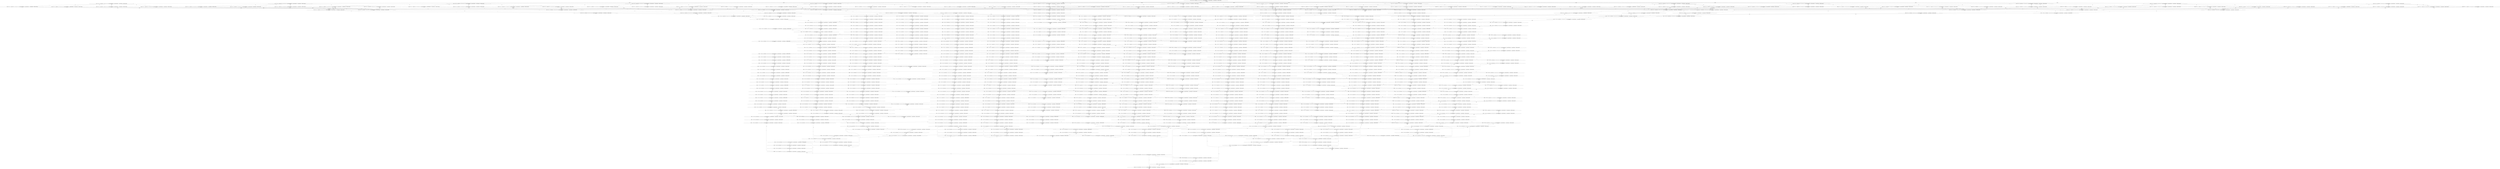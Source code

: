 digraph model {
	0 [ label = "0[!goal	& !bad	& c=0	& pick=0	& mem=0	& x=0	& y=0	& o=0	& _loc_prism2jani_countermodule_=0	& _loc_prism2jani_strategy_=0	& _loc_prism2jani_grid_=0	& default_reward_model=0]
: {(c < 20), init}" ];
	1 [ label = "1[!goal	& !bad	& c=0	& pick=0	& mem=0	& x=0	& y=0	& o=1	& _loc_prism2jani_countermodule_=0	& _loc_prism2jani_strategy_=0	& _loc_prism2jani_grid_=0	& default_reward_model=0]
: {(c < 20)}" ];
	2 [ label = "2[!goal	& !bad	& c=0	& pick=0	& mem=0	& x=0	& y=1	& o=1	& _loc_prism2jani_countermodule_=0	& _loc_prism2jani_strategy_=0	& _loc_prism2jani_grid_=0	& default_reward_model=0]
: {(c < 20)}" ];
	3 [ label = "3[!goal	& !bad	& c=0	& pick=0	& mem=0	& x=0	& y=2	& o=1	& _loc_prism2jani_countermodule_=0	& _loc_prism2jani_strategy_=0	& _loc_prism2jani_grid_=0	& default_reward_model=0]
: {(c < 20)}" ];
	4 [ label = "4[!goal	& !bad	& c=0	& pick=0	& mem=0	& x=0	& y=3	& o=1	& _loc_prism2jani_countermodule_=0	& _loc_prism2jani_strategy_=0	& _loc_prism2jani_grid_=0	& default_reward_model=0]
: {(c < 20)}" ];
	5 [ label = "5[!goal	& !bad	& c=0	& pick=0	& mem=0	& x=1	& y=0	& o=1	& _loc_prism2jani_countermodule_=0	& _loc_prism2jani_strategy_=0	& _loc_prism2jani_grid_=0	& default_reward_model=0]
: {(c < 20)}" ];
	6 [ label = "6[!goal	& !bad	& c=0	& pick=0	& mem=0	& x=1	& y=2	& o=1	& _loc_prism2jani_countermodule_=0	& _loc_prism2jani_strategy_=0	& _loc_prism2jani_grid_=0	& default_reward_model=0]
: {(c < 20)}" ];
	7 [ label = "7[!goal	& !bad	& c=0	& pick=0	& mem=0	& x=1	& y=3	& o=1	& _loc_prism2jani_countermodule_=0	& _loc_prism2jani_strategy_=0	& _loc_prism2jani_grid_=0	& default_reward_model=0]
: {(c < 20)}" ];
	8 [ label = "8[!goal	& !bad	& c=0	& pick=0	& mem=0	& x=2	& y=0	& o=1	& _loc_prism2jani_countermodule_=0	& _loc_prism2jani_strategy_=0	& _loc_prism2jani_grid_=0	& default_reward_model=0]
: {(c < 20)}" ];
	9 [ label = "9[!goal	& !bad	& c=0	& pick=0	& mem=0	& x=2	& y=1	& o=1	& _loc_prism2jani_countermodule_=0	& _loc_prism2jani_strategy_=0	& _loc_prism2jani_grid_=0	& default_reward_model=0]
: {(c < 20)}" ];
	10 [ label = "10[!goal	& !bad	& c=0	& pick=0	& mem=0	& x=2	& y=2	& o=1	& _loc_prism2jani_countermodule_=0	& _loc_prism2jani_strategy_=0	& _loc_prism2jani_grid_=0	& default_reward_model=0]
: {(c < 20)}" ];
	11 [ label = "11[!goal	& !bad	& c=0	& pick=0	& mem=0	& x=2	& y=3	& o=1	& _loc_prism2jani_countermodule_=0	& _loc_prism2jani_strategy_=0	& _loc_prism2jani_grid_=0	& default_reward_model=0]
: {(c < 20)}" ];
	12 [ label = "12[!goal	& !bad	& c=0	& pick=0	& mem=0	& x=3	& y=1	& o=1	& _loc_prism2jani_countermodule_=0	& _loc_prism2jani_strategy_=0	& _loc_prism2jani_grid_=0	& default_reward_model=0]
: {(c < 20)}" ];
	13 [ label = "13[!goal	& !bad	& c=0	& pick=0	& mem=0	& x=3	& y=2	& o=1	& _loc_prism2jani_countermodule_=0	& _loc_prism2jani_strategy_=0	& _loc_prism2jani_grid_=0	& default_reward_model=0]
: {(c < 20)}" ];
	14 [ label = "14[!goal	& !bad	& c=0	& pick=0	& mem=0	& x=3	& y=3	& o=1	& _loc_prism2jani_countermodule_=0	& _loc_prism2jani_strategy_=0	& _loc_prism2jani_grid_=0	& default_reward_model=0]
: {(c < 20)}" ];
	15 [ label = "15[!goal	& !bad	& c=1	& pick=1	& mem=2	& x=0	& y=0	& o=1	& _loc_prism2jani_countermodule_=0	& _loc_prism2jani_strategy_=0	& _loc_prism2jani_grid_=0	& default_reward_model=0]
: {(c < 20)}" ];
	16 [ label = "16[!goal	& !bad	& c=1	& pick=2	& mem=2	& x=0	& y=0	& o=1	& _loc_prism2jani_countermodule_=0	& _loc_prism2jani_strategy_=0	& _loc_prism2jani_grid_=0	& default_reward_model=0]
: {(c < 20)}" ];
	17 [ label = "17[!goal	& !bad	& c=1	& pick=3	& mem=2	& x=0	& y=0	& o=1	& _loc_prism2jani_countermodule_=0	& _loc_prism2jani_strategy_=0	& _loc_prism2jani_grid_=0	& default_reward_model=0]
: {(c < 20)}" ];
	18 [ label = "18[!goal	& !bad	& c=1	& pick=4	& mem=2	& x=0	& y=0	& o=1	& _loc_prism2jani_countermodule_=0	& _loc_prism2jani_strategy_=0	& _loc_prism2jani_grid_=0	& default_reward_model=0]
: {(c < 20)}" ];
	19 [ label = "19[!goal	& !bad	& c=1	& pick=1	& mem=2	& x=0	& y=1	& o=1	& _loc_prism2jani_countermodule_=0	& _loc_prism2jani_strategy_=0	& _loc_prism2jani_grid_=0	& default_reward_model=0]
: {(c < 20)}" ];
	20 [ label = "20[!goal	& !bad	& c=1	& pick=2	& mem=2	& x=0	& y=1	& o=1	& _loc_prism2jani_countermodule_=0	& _loc_prism2jani_strategy_=0	& _loc_prism2jani_grid_=0	& default_reward_model=0]
: {(c < 20)}" ];
	21 [ label = "21[!goal	& !bad	& c=1	& pick=3	& mem=2	& x=0	& y=1	& o=1	& _loc_prism2jani_countermodule_=0	& _loc_prism2jani_strategy_=0	& _loc_prism2jani_grid_=0	& default_reward_model=0]
: {(c < 20)}" ];
	22 [ label = "22[!goal	& !bad	& c=1	& pick=4	& mem=2	& x=0	& y=1	& o=1	& _loc_prism2jani_countermodule_=0	& _loc_prism2jani_strategy_=0	& _loc_prism2jani_grid_=0	& default_reward_model=0]
: {(c < 20)}" ];
	23 [ label = "23[!goal	& !bad	& c=1	& pick=1	& mem=2	& x=0	& y=2	& o=1	& _loc_prism2jani_countermodule_=0	& _loc_prism2jani_strategy_=0	& _loc_prism2jani_grid_=0	& default_reward_model=0]
: {(c < 20)}" ];
	24 [ label = "24[!goal	& !bad	& c=1	& pick=2	& mem=2	& x=0	& y=2	& o=1	& _loc_prism2jani_countermodule_=0	& _loc_prism2jani_strategy_=0	& _loc_prism2jani_grid_=0	& default_reward_model=0]
: {(c < 20)}" ];
	25 [ label = "25[!goal	& !bad	& c=1	& pick=3	& mem=2	& x=0	& y=2	& o=1	& _loc_prism2jani_countermodule_=0	& _loc_prism2jani_strategy_=0	& _loc_prism2jani_grid_=0	& default_reward_model=0]
: {(c < 20)}" ];
	26 [ label = "26[!goal	& !bad	& c=1	& pick=4	& mem=2	& x=0	& y=2	& o=1	& _loc_prism2jani_countermodule_=0	& _loc_prism2jani_strategy_=0	& _loc_prism2jani_grid_=0	& default_reward_model=0]
: {(c < 20)}" ];
	27 [ label = "27[!goal	& !bad	& c=1	& pick=1	& mem=2	& x=0	& y=3	& o=1	& _loc_prism2jani_countermodule_=0	& _loc_prism2jani_strategy_=0	& _loc_prism2jani_grid_=0	& default_reward_model=0]
: {(c < 20)}" ];
	28 [ label = "28[!goal	& !bad	& c=1	& pick=2	& mem=2	& x=0	& y=3	& o=1	& _loc_prism2jani_countermodule_=0	& _loc_prism2jani_strategy_=0	& _loc_prism2jani_grid_=0	& default_reward_model=0]
: {(c < 20)}" ];
	29 [ label = "29[!goal	& !bad	& c=1	& pick=3	& mem=2	& x=0	& y=3	& o=1	& _loc_prism2jani_countermodule_=0	& _loc_prism2jani_strategy_=0	& _loc_prism2jani_grid_=0	& default_reward_model=0]
: {(c < 20)}" ];
	30 [ label = "30[!goal	& !bad	& c=1	& pick=4	& mem=2	& x=0	& y=3	& o=1	& _loc_prism2jani_countermodule_=0	& _loc_prism2jani_strategy_=0	& _loc_prism2jani_grid_=0	& default_reward_model=0]
: {(c < 20)}" ];
	31 [ label = "31[!goal	& !bad	& c=1	& pick=1	& mem=2	& x=1	& y=0	& o=1	& _loc_prism2jani_countermodule_=0	& _loc_prism2jani_strategy_=0	& _loc_prism2jani_grid_=0	& default_reward_model=0]
: {(c < 20)}" ];
	32 [ label = "32[!goal	& !bad	& c=1	& pick=2	& mem=2	& x=1	& y=0	& o=1	& _loc_prism2jani_countermodule_=0	& _loc_prism2jani_strategy_=0	& _loc_prism2jani_grid_=0	& default_reward_model=0]
: {(c < 20)}" ];
	33 [ label = "33[!goal	& !bad	& c=1	& pick=3	& mem=2	& x=1	& y=0	& o=1	& _loc_prism2jani_countermodule_=0	& _loc_prism2jani_strategy_=0	& _loc_prism2jani_grid_=0	& default_reward_model=0]
: {(c < 20)}" ];
	34 [ label = "34[!goal	& !bad	& c=1	& pick=4	& mem=2	& x=1	& y=0	& o=1	& _loc_prism2jani_countermodule_=0	& _loc_prism2jani_strategy_=0	& _loc_prism2jani_grid_=0	& default_reward_model=0]
: {(c < 20)}" ];
	35 [ label = "35[!goal	& !bad	& c=1	& pick=1	& mem=2	& x=1	& y=2	& o=1	& _loc_prism2jani_countermodule_=0	& _loc_prism2jani_strategy_=0	& _loc_prism2jani_grid_=0	& default_reward_model=0]
: {(c < 20)}" ];
	36 [ label = "36[!goal	& !bad	& c=1	& pick=2	& mem=2	& x=1	& y=2	& o=1	& _loc_prism2jani_countermodule_=0	& _loc_prism2jani_strategy_=0	& _loc_prism2jani_grid_=0	& default_reward_model=0]
: {(c < 20)}" ];
	37 [ label = "37[!goal	& !bad	& c=1	& pick=3	& mem=2	& x=1	& y=2	& o=1	& _loc_prism2jani_countermodule_=0	& _loc_prism2jani_strategy_=0	& _loc_prism2jani_grid_=0	& default_reward_model=0]
: {(c < 20)}" ];
	38 [ label = "38[!goal	& !bad	& c=1	& pick=4	& mem=2	& x=1	& y=2	& o=1	& _loc_prism2jani_countermodule_=0	& _loc_prism2jani_strategy_=0	& _loc_prism2jani_grid_=0	& default_reward_model=0]
: {(c < 20)}" ];
	39 [ label = "39[!goal	& !bad	& c=1	& pick=1	& mem=2	& x=1	& y=3	& o=1	& _loc_prism2jani_countermodule_=0	& _loc_prism2jani_strategy_=0	& _loc_prism2jani_grid_=0	& default_reward_model=0]
: {(c < 20)}" ];
	40 [ label = "40[!goal	& !bad	& c=1	& pick=2	& mem=2	& x=1	& y=3	& o=1	& _loc_prism2jani_countermodule_=0	& _loc_prism2jani_strategy_=0	& _loc_prism2jani_grid_=0	& default_reward_model=0]
: {(c < 20)}" ];
	41 [ label = "41[!goal	& !bad	& c=1	& pick=3	& mem=2	& x=1	& y=3	& o=1	& _loc_prism2jani_countermodule_=0	& _loc_prism2jani_strategy_=0	& _loc_prism2jani_grid_=0	& default_reward_model=0]
: {(c < 20)}" ];
	42 [ label = "42[!goal	& !bad	& c=1	& pick=4	& mem=2	& x=1	& y=3	& o=1	& _loc_prism2jani_countermodule_=0	& _loc_prism2jani_strategy_=0	& _loc_prism2jani_grid_=0	& default_reward_model=0]
: {(c < 20)}" ];
	43 [ label = "43[!goal	& !bad	& c=1	& pick=1	& mem=2	& x=2	& y=0	& o=1	& _loc_prism2jani_countermodule_=0	& _loc_prism2jani_strategy_=0	& _loc_prism2jani_grid_=0	& default_reward_model=0]
: {(c < 20)}" ];
	44 [ label = "44[!goal	& !bad	& c=1	& pick=2	& mem=2	& x=2	& y=0	& o=1	& _loc_prism2jani_countermodule_=0	& _loc_prism2jani_strategy_=0	& _loc_prism2jani_grid_=0	& default_reward_model=0]
: {(c < 20)}" ];
	45 [ label = "45[!goal	& !bad	& c=1	& pick=3	& mem=2	& x=2	& y=0	& o=1	& _loc_prism2jani_countermodule_=0	& _loc_prism2jani_strategy_=0	& _loc_prism2jani_grid_=0	& default_reward_model=0]
: {(c < 20)}" ];
	46 [ label = "46[!goal	& !bad	& c=1	& pick=4	& mem=2	& x=2	& y=0	& o=1	& _loc_prism2jani_countermodule_=0	& _loc_prism2jani_strategy_=0	& _loc_prism2jani_grid_=0	& default_reward_model=0]
: {(c < 20)}" ];
	47 [ label = "47[!goal	& !bad	& c=1	& pick=1	& mem=2	& x=2	& y=1	& o=1	& _loc_prism2jani_countermodule_=0	& _loc_prism2jani_strategy_=0	& _loc_prism2jani_grid_=0	& default_reward_model=0]
: {(c < 20)}" ];
	48 [ label = "48[!goal	& !bad	& c=1	& pick=2	& mem=2	& x=2	& y=1	& o=1	& _loc_prism2jani_countermodule_=0	& _loc_prism2jani_strategy_=0	& _loc_prism2jani_grid_=0	& default_reward_model=0]
: {(c < 20)}" ];
	49 [ label = "49[!goal	& !bad	& c=1	& pick=3	& mem=2	& x=2	& y=1	& o=1	& _loc_prism2jani_countermodule_=0	& _loc_prism2jani_strategy_=0	& _loc_prism2jani_grid_=0	& default_reward_model=0]
: {(c < 20)}" ];
	50 [ label = "50[!goal	& !bad	& c=1	& pick=4	& mem=2	& x=2	& y=1	& o=1	& _loc_prism2jani_countermodule_=0	& _loc_prism2jani_strategy_=0	& _loc_prism2jani_grid_=0	& default_reward_model=0]
: {(c < 20)}" ];
	51 [ label = "51[!goal	& !bad	& c=1	& pick=1	& mem=2	& x=2	& y=2	& o=1	& _loc_prism2jani_countermodule_=0	& _loc_prism2jani_strategy_=0	& _loc_prism2jani_grid_=0	& default_reward_model=0]
: {(c < 20)}" ];
	52 [ label = "52[!goal	& !bad	& c=1	& pick=2	& mem=2	& x=2	& y=2	& o=1	& _loc_prism2jani_countermodule_=0	& _loc_prism2jani_strategy_=0	& _loc_prism2jani_grid_=0	& default_reward_model=0]
: {(c < 20)}" ];
	53 [ label = "53[!goal	& !bad	& c=1	& pick=3	& mem=2	& x=2	& y=2	& o=1	& _loc_prism2jani_countermodule_=0	& _loc_prism2jani_strategy_=0	& _loc_prism2jani_grid_=0	& default_reward_model=0]
: {(c < 20)}" ];
	54 [ label = "54[!goal	& !bad	& c=1	& pick=4	& mem=2	& x=2	& y=2	& o=1	& _loc_prism2jani_countermodule_=0	& _loc_prism2jani_strategy_=0	& _loc_prism2jani_grid_=0	& default_reward_model=0]
: {(c < 20)}" ];
	55 [ label = "55[!goal	& !bad	& c=1	& pick=1	& mem=2	& x=2	& y=3	& o=1	& _loc_prism2jani_countermodule_=0	& _loc_prism2jani_strategy_=0	& _loc_prism2jani_grid_=0	& default_reward_model=0]
: {(c < 20)}" ];
	56 [ label = "56[!goal	& !bad	& c=1	& pick=2	& mem=2	& x=2	& y=3	& o=1	& _loc_prism2jani_countermodule_=0	& _loc_prism2jani_strategy_=0	& _loc_prism2jani_grid_=0	& default_reward_model=0]
: {(c < 20)}" ];
	57 [ label = "57[!goal	& !bad	& c=1	& pick=3	& mem=2	& x=2	& y=3	& o=1	& _loc_prism2jani_countermodule_=0	& _loc_prism2jani_strategy_=0	& _loc_prism2jani_grid_=0	& default_reward_model=0]
: {(c < 20)}" ];
	58 [ label = "58[!goal	& !bad	& c=1	& pick=4	& mem=2	& x=2	& y=3	& o=1	& _loc_prism2jani_countermodule_=0	& _loc_prism2jani_strategy_=0	& _loc_prism2jani_grid_=0	& default_reward_model=0]
: {(c < 20)}" ];
	59 [ label = "59[!goal	& !bad	& c=1	& pick=1	& mem=2	& x=3	& y=1	& o=1	& _loc_prism2jani_countermodule_=0	& _loc_prism2jani_strategy_=0	& _loc_prism2jani_grid_=0	& default_reward_model=0]
: {(c < 20)}" ];
	60 [ label = "60[!goal	& !bad	& c=1	& pick=2	& mem=2	& x=3	& y=1	& o=1	& _loc_prism2jani_countermodule_=0	& _loc_prism2jani_strategy_=0	& _loc_prism2jani_grid_=0	& default_reward_model=0]
: {(c < 20)}" ];
	61 [ label = "61[!goal	& !bad	& c=1	& pick=3	& mem=2	& x=3	& y=1	& o=1	& _loc_prism2jani_countermodule_=0	& _loc_prism2jani_strategy_=0	& _loc_prism2jani_grid_=0	& default_reward_model=0]
: {(c < 20)}" ];
	62 [ label = "62[!goal	& !bad	& c=1	& pick=4	& mem=2	& x=3	& y=1	& o=1	& _loc_prism2jani_countermodule_=0	& _loc_prism2jani_strategy_=0	& _loc_prism2jani_grid_=0	& default_reward_model=0]
: {(c < 20)}" ];
	63 [ label = "63[!goal	& !bad	& c=1	& pick=1	& mem=2	& x=3	& y=2	& o=1	& _loc_prism2jani_countermodule_=0	& _loc_prism2jani_strategy_=0	& _loc_prism2jani_grid_=0	& default_reward_model=0]
: {(c < 20)}" ];
	64 [ label = "64[!goal	& !bad	& c=1	& pick=2	& mem=2	& x=3	& y=2	& o=1	& _loc_prism2jani_countermodule_=0	& _loc_prism2jani_strategy_=0	& _loc_prism2jani_grid_=0	& default_reward_model=0]
: {(c < 20)}" ];
	65 [ label = "65[!goal	& !bad	& c=1	& pick=3	& mem=2	& x=3	& y=2	& o=1	& _loc_prism2jani_countermodule_=0	& _loc_prism2jani_strategy_=0	& _loc_prism2jani_grid_=0	& default_reward_model=0]
: {(c < 20)}" ];
	66 [ label = "66[!goal	& !bad	& c=1	& pick=4	& mem=2	& x=3	& y=2	& o=1	& _loc_prism2jani_countermodule_=0	& _loc_prism2jani_strategy_=0	& _loc_prism2jani_grid_=0	& default_reward_model=0]
: {(c < 20)}" ];
	67 [ label = "67[!goal	& !bad	& c=1	& pick=1	& mem=2	& x=3	& y=3	& o=1	& _loc_prism2jani_countermodule_=0	& _loc_prism2jani_strategy_=0	& _loc_prism2jani_grid_=0	& default_reward_model=0]
: {(c < 20)}" ];
	68 [ label = "68[!goal	& !bad	& c=1	& pick=2	& mem=2	& x=3	& y=3	& o=1	& _loc_prism2jani_countermodule_=0	& _loc_prism2jani_strategy_=0	& _loc_prism2jani_grid_=0	& default_reward_model=0]
: {(c < 20)}" ];
	69 [ label = "69[!goal	& !bad	& c=1	& pick=3	& mem=2	& x=3	& y=3	& o=1	& _loc_prism2jani_countermodule_=0	& _loc_prism2jani_strategy_=0	& _loc_prism2jani_grid_=0	& default_reward_model=0]
: {(c < 20)}" ];
	70 [ label = "70[!goal	& !bad	& c=1	& pick=4	& mem=2	& x=3	& y=3	& o=1	& _loc_prism2jani_countermodule_=0	& _loc_prism2jani_strategy_=0	& _loc_prism2jani_grid_=0	& default_reward_model=0]
: {(c < 20)}" ];
	71 [ label = "71[!goal	& !bad	& c=1	& pick=0	& mem=2	& x=0	& y=1	& o=1	& _loc_prism2jani_countermodule_=0	& _loc_prism2jani_strategy_=0	& _loc_prism2jani_grid_=0	& default_reward_model=0]
: {(c < 20)}" ];
	72 [ label = "72[!goal	& !bad	& c=1	& pick=0	& mem=2	& x=0	& y=0	& o=1	& _loc_prism2jani_countermodule_=0	& _loc_prism2jani_strategy_=0	& _loc_prism2jani_grid_=0	& default_reward_model=0]
: {(c < 20)}" ];
	73 [ label = "73[!goal	& !bad	& c=1	& pick=0	& mem=2	& x=1	& y=0	& o=1	& _loc_prism2jani_countermodule_=0	& _loc_prism2jani_strategy_=0	& _loc_prism2jani_grid_=0	& default_reward_model=0]
: {(c < 20)}" ];
	74 [ label = "74[!goal	& !bad	& c=1	& pick=0	& mem=2	& x=0	& y=2	& o=1	& _loc_prism2jani_countermodule_=0	& _loc_prism2jani_strategy_=0	& _loc_prism2jani_grid_=0	& default_reward_model=0]
: {(c < 20)}" ];
	75 [ label = "75[!goal	& bad	& c=1	& pick=0	& mem=2	& x=1	& y=1	& o=3	& _loc_prism2jani_countermodule_=0	& _loc_prism2jani_strategy_=0	& _loc_prism2jani_grid_=0	& default_reward_model=0]
: {(c < 20), bad}" ];
	76 [ label = "76[!goal	& !bad	& c=1	& pick=0	& mem=2	& x=0	& y=3	& o=1	& _loc_prism2jani_countermodule_=0	& _loc_prism2jani_strategy_=0	& _loc_prism2jani_grid_=0	& default_reward_model=0]
: {(c < 20)}" ];
	77 [ label = "77[!goal	& !bad	& c=1	& pick=0	& mem=2	& x=1	& y=2	& o=1	& _loc_prism2jani_countermodule_=0	& _loc_prism2jani_strategy_=0	& _loc_prism2jani_grid_=0	& default_reward_model=0]
: {(c < 20)}" ];
	78 [ label = "78[!goal	& !bad	& c=1	& pick=0	& mem=2	& x=1	& y=3	& o=1	& _loc_prism2jani_countermodule_=0	& _loc_prism2jani_strategy_=0	& _loc_prism2jani_grid_=0	& default_reward_model=0]
: {(c < 20)}" ];
	79 [ label = "79[!goal	& !bad	& c=1	& pick=0	& mem=2	& x=2	& y=0	& o=1	& _loc_prism2jani_countermodule_=0	& _loc_prism2jani_strategy_=0	& _loc_prism2jani_grid_=0	& default_reward_model=0]
: {(c < 20)}" ];
	80 [ label = "80[!goal	& !bad	& c=1	& pick=0	& mem=2	& x=2	& y=2	& o=1	& _loc_prism2jani_countermodule_=0	& _loc_prism2jani_strategy_=0	& _loc_prism2jani_grid_=0	& default_reward_model=0]
: {(c < 20)}" ];
	81 [ label = "81[!goal	& !bad	& c=1	& pick=0	& mem=2	& x=2	& y=3	& o=1	& _loc_prism2jani_countermodule_=0	& _loc_prism2jani_strategy_=0	& _loc_prism2jani_grid_=0	& default_reward_model=0]
: {(c < 20)}" ];
	82 [ label = "82[!goal	& !bad	& c=1	& pick=0	& mem=2	& x=2	& y=1	& o=1	& _loc_prism2jani_countermodule_=0	& _loc_prism2jani_strategy_=0	& _loc_prism2jani_grid_=0	& default_reward_model=0]
: {(c < 20)}" ];
	83 [ label = "83[goal	& !bad	& c=1	& pick=0	& mem=2	& x=3	& y=0	& o=2	& _loc_prism2jani_countermodule_=0	& _loc_prism2jani_strategy_=0	& _loc_prism2jani_grid_=0	& default_reward_model=0]
: {(c < 20), goal}" ];
	84 [ label = "84[!goal	& !bad	& c=1	& pick=0	& mem=2	& x=3	& y=1	& o=1	& _loc_prism2jani_countermodule_=0	& _loc_prism2jani_strategy_=0	& _loc_prism2jani_grid_=0	& default_reward_model=0]
: {(c < 20)}" ];
	85 [ label = "85[!goal	& !bad	& c=1	& pick=0	& mem=2	& x=3	& y=2	& o=1	& _loc_prism2jani_countermodule_=0	& _loc_prism2jani_strategy_=0	& _loc_prism2jani_grid_=0	& default_reward_model=0]
: {(c < 20)}" ];
	86 [ label = "86[!goal	& !bad	& c=1	& pick=0	& mem=2	& x=3	& y=3	& o=1	& _loc_prism2jani_countermodule_=0	& _loc_prism2jani_strategy_=0	& _loc_prism2jani_grid_=0	& default_reward_model=0]
: {(c < 20)}" ];
	87 [ label = "87[!goal	& !bad	& c=2	& pick=2	& mem=3	& x=0	& y=1	& o=1	& _loc_prism2jani_countermodule_=0	& _loc_prism2jani_strategy_=0	& _loc_prism2jani_grid_=0	& default_reward_model=0]
: {(c < 20)}" ];
	88 [ label = "88[!goal	& !bad	& c=2	& pick=2	& mem=3	& x=0	& y=0	& o=1	& _loc_prism2jani_countermodule_=0	& _loc_prism2jani_strategy_=0	& _loc_prism2jani_grid_=0	& default_reward_model=0]
: {(c < 20)}" ];
	89 [ label = "89[!goal	& !bad	& c=2	& pick=2	& mem=3	& x=1	& y=0	& o=1	& _loc_prism2jani_countermodule_=0	& _loc_prism2jani_strategy_=0	& _loc_prism2jani_grid_=0	& default_reward_model=0]
: {(c < 20)}" ];
	90 [ label = "90[!goal	& !bad	& c=2	& pick=2	& mem=3	& x=0	& y=2	& o=1	& _loc_prism2jani_countermodule_=0	& _loc_prism2jani_strategy_=0	& _loc_prism2jani_grid_=0	& default_reward_model=0]
: {(c < 20)}" ];
	91 [ label = "91[!goal	& !bad	& c=2	& pick=2	& mem=3	& x=0	& y=3	& o=1	& _loc_prism2jani_countermodule_=0	& _loc_prism2jani_strategy_=0	& _loc_prism2jani_grid_=0	& default_reward_model=0]
: {(c < 20)}" ];
	92 [ label = "92[!goal	& !bad	& c=2	& pick=2	& mem=3	& x=1	& y=2	& o=1	& _loc_prism2jani_countermodule_=0	& _loc_prism2jani_strategy_=0	& _loc_prism2jani_grid_=0	& default_reward_model=0]
: {(c < 20)}" ];
	93 [ label = "93[!goal	& !bad	& c=2	& pick=2	& mem=3	& x=1	& y=3	& o=1	& _loc_prism2jani_countermodule_=0	& _loc_prism2jani_strategy_=0	& _loc_prism2jani_grid_=0	& default_reward_model=0]
: {(c < 20)}" ];
	94 [ label = "94[!goal	& !bad	& c=2	& pick=2	& mem=3	& x=2	& y=0	& o=1	& _loc_prism2jani_countermodule_=0	& _loc_prism2jani_strategy_=0	& _loc_prism2jani_grid_=0	& default_reward_model=0]
: {(c < 20)}" ];
	95 [ label = "95[!goal	& !bad	& c=2	& pick=2	& mem=3	& x=2	& y=2	& o=1	& _loc_prism2jani_countermodule_=0	& _loc_prism2jani_strategy_=0	& _loc_prism2jani_grid_=0	& default_reward_model=0]
: {(c < 20)}" ];
	96 [ label = "96[!goal	& !bad	& c=2	& pick=2	& mem=3	& x=2	& y=3	& o=1	& _loc_prism2jani_countermodule_=0	& _loc_prism2jani_strategy_=0	& _loc_prism2jani_grid_=0	& default_reward_model=0]
: {(c < 20)}" ];
	97 [ label = "97[!goal	& !bad	& c=2	& pick=2	& mem=3	& x=2	& y=1	& o=1	& _loc_prism2jani_countermodule_=0	& _loc_prism2jani_strategy_=0	& _loc_prism2jani_grid_=0	& default_reward_model=0]
: {(c < 20)}" ];
	98 [ label = "98[!goal	& !bad	& c=2	& pick=2	& mem=3	& x=3	& y=1	& o=1	& _loc_prism2jani_countermodule_=0	& _loc_prism2jani_strategy_=0	& _loc_prism2jani_grid_=0	& default_reward_model=0]
: {(c < 20)}" ];
	99 [ label = "99[!goal	& !bad	& c=2	& pick=2	& mem=3	& x=3	& y=2	& o=1	& _loc_prism2jani_countermodule_=0	& _loc_prism2jani_strategy_=0	& _loc_prism2jani_grid_=0	& default_reward_model=0]
: {(c < 20)}" ];
	100 [ label = "100[!goal	& !bad	& c=2	& pick=2	& mem=3	& x=3	& y=3	& o=1	& _loc_prism2jani_countermodule_=0	& _loc_prism2jani_strategy_=0	& _loc_prism2jani_grid_=0	& default_reward_model=0]
: {(c < 20)}" ];
	101 [ label = "101[!goal	& bad	& c=2	& pick=0	& mem=3	& x=1	& y=1	& o=3	& _loc_prism2jani_countermodule_=0	& _loc_prism2jani_strategy_=0	& _loc_prism2jani_grid_=0	& default_reward_model=0]
: {(c < 20), bad}" ];
	102 [ label = "102[!goal	& !bad	& c=2	& pick=0	& mem=3	& x=0	& y=1	& o=1	& _loc_prism2jani_countermodule_=0	& _loc_prism2jani_strategy_=0	& _loc_prism2jani_grid_=0	& default_reward_model=0]
: {(c < 20)}" ];
	103 [ label = "103[!goal	& !bad	& c=2	& pick=0	& mem=3	& x=1	& y=0	& o=1	& _loc_prism2jani_countermodule_=0	& _loc_prism2jani_strategy_=0	& _loc_prism2jani_grid_=0	& default_reward_model=0]
: {(c < 20)}" ];
	104 [ label = "104[!goal	& !bad	& c=2	& pick=0	& mem=3	& x=0	& y=0	& o=1	& _loc_prism2jani_countermodule_=0	& _loc_prism2jani_strategy_=0	& _loc_prism2jani_grid_=0	& default_reward_model=0]
: {(c < 20)}" ];
	105 [ label = "105[!goal	& !bad	& c=2	& pick=0	& mem=3	& x=2	& y=0	& o=1	& _loc_prism2jani_countermodule_=0	& _loc_prism2jani_strategy_=0	& _loc_prism2jani_grid_=0	& default_reward_model=0]
: {(c < 20)}" ];
	106 [ label = "106[!goal	& !bad	& c=2	& pick=0	& mem=3	& x=1	& y=2	& o=1	& _loc_prism2jani_countermodule_=0	& _loc_prism2jani_strategy_=0	& _loc_prism2jani_grid_=0	& default_reward_model=0]
: {(c < 20)}" ];
	107 [ label = "107[!goal	& !bad	& c=2	& pick=0	& mem=3	& x=0	& y=2	& o=1	& _loc_prism2jani_countermodule_=0	& _loc_prism2jani_strategy_=0	& _loc_prism2jani_grid_=0	& default_reward_model=0]
: {(c < 20)}" ];
	108 [ label = "108[!goal	& !bad	& c=2	& pick=0	& mem=3	& x=1	& y=3	& o=1	& _loc_prism2jani_countermodule_=0	& _loc_prism2jani_strategy_=0	& _loc_prism2jani_grid_=0	& default_reward_model=0]
: {(c < 20)}" ];
	109 [ label = "109[!goal	& !bad	& c=2	& pick=0	& mem=3	& x=0	& y=3	& o=1	& _loc_prism2jani_countermodule_=0	& _loc_prism2jani_strategy_=0	& _loc_prism2jani_grid_=0	& default_reward_model=0]
: {(c < 20)}" ];
	110 [ label = "110[!goal	& !bad	& c=2	& pick=0	& mem=3	& x=2	& y=2	& o=1	& _loc_prism2jani_countermodule_=0	& _loc_prism2jani_strategy_=0	& _loc_prism2jani_grid_=0	& default_reward_model=0]
: {(c < 20)}" ];
	111 [ label = "111[!goal	& !bad	& c=2	& pick=0	& mem=3	& x=2	& y=3	& o=1	& _loc_prism2jani_countermodule_=0	& _loc_prism2jani_strategy_=0	& _loc_prism2jani_grid_=0	& default_reward_model=0]
: {(c < 20)}" ];
	112 [ label = "112[goal	& !bad	& c=2	& pick=0	& mem=3	& x=3	& y=0	& o=2	& _loc_prism2jani_countermodule_=0	& _loc_prism2jani_strategy_=0	& _loc_prism2jani_grid_=0	& default_reward_model=0]
: {(c < 20), goal}" ];
	113 [ label = "113[!goal	& !bad	& c=2	& pick=0	& mem=3	& x=3	& y=2	& o=1	& _loc_prism2jani_countermodule_=0	& _loc_prism2jani_strategy_=0	& _loc_prism2jani_grid_=0	& default_reward_model=0]
: {(c < 20)}" ];
	114 [ label = "114[!goal	& !bad	& c=2	& pick=0	& mem=3	& x=3	& y=3	& o=1	& _loc_prism2jani_countermodule_=0	& _loc_prism2jani_strategy_=0	& _loc_prism2jani_grid_=0	& default_reward_model=0]
: {(c < 20)}" ];
	115 [ label = "115[!goal	& !bad	& c=2	& pick=0	& mem=3	& x=3	& y=1	& o=1	& _loc_prism2jani_countermodule_=0	& _loc_prism2jani_strategy_=0	& _loc_prism2jani_grid_=0	& default_reward_model=0]
: {(c < 20)}" ];
	116 [ label = "116[!goal	& !bad	& c=2	& pick=0	& mem=3	& x=2	& y=1	& o=1	& _loc_prism2jani_countermodule_=0	& _loc_prism2jani_strategy_=0	& _loc_prism2jani_grid_=0	& default_reward_model=0]
: {(c < 20)}" ];
	117 [ label = "117[!goal	& !bad	& c=3	& pick=3	& mem=2	& x=0	& y=1	& o=1	& _loc_prism2jani_countermodule_=0	& _loc_prism2jani_strategy_=0	& _loc_prism2jani_grid_=0	& default_reward_model=0]
: {(c < 20)}" ];
	118 [ label = "118[!goal	& !bad	& c=3	& pick=3	& mem=2	& x=1	& y=0	& o=1	& _loc_prism2jani_countermodule_=0	& _loc_prism2jani_strategy_=0	& _loc_prism2jani_grid_=0	& default_reward_model=0]
: {(c < 20)}" ];
	119 [ label = "119[!goal	& !bad	& c=3	& pick=3	& mem=2	& x=0	& y=0	& o=1	& _loc_prism2jani_countermodule_=0	& _loc_prism2jani_strategy_=0	& _loc_prism2jani_grid_=0	& default_reward_model=0]
: {(c < 20)}" ];
	120 [ label = "120[!goal	& !bad	& c=3	& pick=3	& mem=2	& x=2	& y=0	& o=1	& _loc_prism2jani_countermodule_=0	& _loc_prism2jani_strategy_=0	& _loc_prism2jani_grid_=0	& default_reward_model=0]
: {(c < 20)}" ];
	121 [ label = "121[!goal	& !bad	& c=3	& pick=3	& mem=2	& x=1	& y=2	& o=1	& _loc_prism2jani_countermodule_=0	& _loc_prism2jani_strategy_=0	& _loc_prism2jani_grid_=0	& default_reward_model=0]
: {(c < 20)}" ];
	122 [ label = "122[!goal	& !bad	& c=3	& pick=3	& mem=2	& x=0	& y=2	& o=1	& _loc_prism2jani_countermodule_=0	& _loc_prism2jani_strategy_=0	& _loc_prism2jani_grid_=0	& default_reward_model=0]
: {(c < 20)}" ];
	123 [ label = "123[!goal	& !bad	& c=3	& pick=3	& mem=2	& x=1	& y=3	& o=1	& _loc_prism2jani_countermodule_=0	& _loc_prism2jani_strategy_=0	& _loc_prism2jani_grid_=0	& default_reward_model=0]
: {(c < 20)}" ];
	124 [ label = "124[!goal	& !bad	& c=3	& pick=3	& mem=2	& x=0	& y=3	& o=1	& _loc_prism2jani_countermodule_=0	& _loc_prism2jani_strategy_=0	& _loc_prism2jani_grid_=0	& default_reward_model=0]
: {(c < 20)}" ];
	125 [ label = "125[!goal	& !bad	& c=3	& pick=3	& mem=2	& x=2	& y=2	& o=1	& _loc_prism2jani_countermodule_=0	& _loc_prism2jani_strategy_=0	& _loc_prism2jani_grid_=0	& default_reward_model=0]
: {(c < 20)}" ];
	126 [ label = "126[!goal	& !bad	& c=3	& pick=3	& mem=2	& x=2	& y=3	& o=1	& _loc_prism2jani_countermodule_=0	& _loc_prism2jani_strategy_=0	& _loc_prism2jani_grid_=0	& default_reward_model=0]
: {(c < 20)}" ];
	127 [ label = "127[!goal	& !bad	& c=3	& pick=3	& mem=2	& x=3	& y=2	& o=1	& _loc_prism2jani_countermodule_=0	& _loc_prism2jani_strategy_=0	& _loc_prism2jani_grid_=0	& default_reward_model=0]
: {(c < 20)}" ];
	128 [ label = "128[!goal	& !bad	& c=3	& pick=3	& mem=2	& x=3	& y=3	& o=1	& _loc_prism2jani_countermodule_=0	& _loc_prism2jani_strategy_=0	& _loc_prism2jani_grid_=0	& default_reward_model=0]
: {(c < 20)}" ];
	129 [ label = "129[!goal	& !bad	& c=3	& pick=3	& mem=2	& x=3	& y=1	& o=1	& _loc_prism2jani_countermodule_=0	& _loc_prism2jani_strategy_=0	& _loc_prism2jani_grid_=0	& default_reward_model=0]
: {(c < 20)}" ];
	130 [ label = "130[!goal	& !bad	& c=3	& pick=3	& mem=2	& x=2	& y=1	& o=1	& _loc_prism2jani_countermodule_=0	& _loc_prism2jani_strategy_=0	& _loc_prism2jani_grid_=0	& default_reward_model=0]
: {(c < 20)}" ];
	131 [ label = "131[!goal	& !bad	& c=3	& pick=0	& mem=2	& x=0	& y=2	& o=1	& _loc_prism2jani_countermodule_=0	& _loc_prism2jani_strategy_=0	& _loc_prism2jani_grid_=0	& default_reward_model=0]
: {(c < 20)}" ];
	132 [ label = "132[!goal	& !bad	& c=3	& pick=0	& mem=2	& x=0	& y=1	& o=1	& _loc_prism2jani_countermodule_=0	& _loc_prism2jani_strategy_=0	& _loc_prism2jani_grid_=0	& default_reward_model=0]
: {(c < 20)}" ];
	133 [ label = "133[!goal	& bad	& c=3	& pick=0	& mem=2	& x=1	& y=1	& o=3	& _loc_prism2jani_countermodule_=0	& _loc_prism2jani_strategy_=0	& _loc_prism2jani_grid_=0	& default_reward_model=0]
: {(c < 20), bad}" ];
	134 [ label = "134[!goal	& !bad	& c=3	& pick=0	& mem=2	& x=0	& y=0	& o=1	& _loc_prism2jani_countermodule_=0	& _loc_prism2jani_strategy_=0	& _loc_prism2jani_grid_=0	& default_reward_model=0]
: {(c < 20)}" ];
	135 [ label = "135[!goal	& !bad	& c=3	& pick=0	& mem=2	& x=1	& y=0	& o=1	& _loc_prism2jani_countermodule_=0	& _loc_prism2jani_strategy_=0	& _loc_prism2jani_grid_=0	& default_reward_model=0]
: {(c < 20)}" ];
	136 [ label = "136[!goal	& !bad	& c=3	& pick=0	& mem=2	& x=2	& y=0	& o=1	& _loc_prism2jani_countermodule_=0	& _loc_prism2jani_strategy_=0	& _loc_prism2jani_grid_=0	& default_reward_model=0]
: {(c < 20)}" ];
	137 [ label = "137[!goal	& !bad	& c=3	& pick=0	& mem=2	& x=2	& y=1	& o=1	& _loc_prism2jani_countermodule_=0	& _loc_prism2jani_strategy_=0	& _loc_prism2jani_grid_=0	& default_reward_model=0]
: {(c < 20)}" ];
	138 [ label = "138[goal	& !bad	& c=3	& pick=0	& mem=2	& x=3	& y=0	& o=2	& _loc_prism2jani_countermodule_=0	& _loc_prism2jani_strategy_=0	& _loc_prism2jani_grid_=0	& default_reward_model=0]
: {(c < 20), goal}" ];
	139 [ label = "139[!goal	& !bad	& c=3	& pick=0	& mem=2	& x=1	& y=3	& o=1	& _loc_prism2jani_countermodule_=0	& _loc_prism2jani_strategy_=0	& _loc_prism2jani_grid_=0	& default_reward_model=0]
: {(c < 20)}" ];
	140 [ label = "140[!goal	& !bad	& c=3	& pick=0	& mem=2	& x=1	& y=2	& o=1	& _loc_prism2jani_countermodule_=0	& _loc_prism2jani_strategy_=0	& _loc_prism2jani_grid_=0	& default_reward_model=0]
: {(c < 20)}" ];
	141 [ label = "141[!goal	& !bad	& c=3	& pick=0	& mem=2	& x=2	& y=2	& o=1	& _loc_prism2jani_countermodule_=0	& _loc_prism2jani_strategy_=0	& _loc_prism2jani_grid_=0	& default_reward_model=0]
: {(c < 20)}" ];
	142 [ label = "142[!goal	& !bad	& c=3	& pick=0	& mem=2	& x=0	& y=3	& o=1	& _loc_prism2jani_countermodule_=0	& _loc_prism2jani_strategy_=0	& _loc_prism2jani_grid_=0	& default_reward_model=0]
: {(c < 20)}" ];
	143 [ label = "143[!goal	& !bad	& c=3	& pick=0	& mem=2	& x=2	& y=3	& o=1	& _loc_prism2jani_countermodule_=0	& _loc_prism2jani_strategy_=0	& _loc_prism2jani_grid_=0	& default_reward_model=0]
: {(c < 20)}" ];
	144 [ label = "144[!goal	& !bad	& c=3	& pick=0	& mem=2	& x=3	& y=2	& o=1	& _loc_prism2jani_countermodule_=0	& _loc_prism2jani_strategy_=0	& _loc_prism2jani_grid_=0	& default_reward_model=0]
: {(c < 20)}" ];
	145 [ label = "145[!goal	& !bad	& c=3	& pick=0	& mem=2	& x=3	& y=3	& o=1	& _loc_prism2jani_countermodule_=0	& _loc_prism2jani_strategy_=0	& _loc_prism2jani_grid_=0	& default_reward_model=0]
: {(c < 20)}" ];
	146 [ label = "146[!goal	& !bad	& c=3	& pick=0	& mem=2	& x=3	& y=1	& o=1	& _loc_prism2jani_countermodule_=0	& _loc_prism2jani_strategy_=0	& _loc_prism2jani_grid_=0	& default_reward_model=0]
: {(c < 20)}" ];
	147 [ label = "147[!goal	& !bad	& c=4	& pick=2	& mem=3	& x=0	& y=2	& o=1	& _loc_prism2jani_countermodule_=0	& _loc_prism2jani_strategy_=0	& _loc_prism2jani_grid_=0	& default_reward_model=0]
: {(c < 20)}" ];
	148 [ label = "148[!goal	& !bad	& c=4	& pick=2	& mem=3	& x=0	& y=1	& o=1	& _loc_prism2jani_countermodule_=0	& _loc_prism2jani_strategy_=0	& _loc_prism2jani_grid_=0	& default_reward_model=0]
: {(c < 20)}" ];
	149 [ label = "149[!goal	& !bad	& c=4	& pick=2	& mem=3	& x=0	& y=0	& o=1	& _loc_prism2jani_countermodule_=0	& _loc_prism2jani_strategy_=0	& _loc_prism2jani_grid_=0	& default_reward_model=0]
: {(c < 20)}" ];
	150 [ label = "150[!goal	& !bad	& c=4	& pick=2	& mem=3	& x=1	& y=0	& o=1	& _loc_prism2jani_countermodule_=0	& _loc_prism2jani_strategy_=0	& _loc_prism2jani_grid_=0	& default_reward_model=0]
: {(c < 20)}" ];
	151 [ label = "151[!goal	& !bad	& c=4	& pick=2	& mem=3	& x=2	& y=0	& o=1	& _loc_prism2jani_countermodule_=0	& _loc_prism2jani_strategy_=0	& _loc_prism2jani_grid_=0	& default_reward_model=0]
: {(c < 20)}" ];
	152 [ label = "152[!goal	& !bad	& c=4	& pick=2	& mem=3	& x=2	& y=1	& o=1	& _loc_prism2jani_countermodule_=0	& _loc_prism2jani_strategy_=0	& _loc_prism2jani_grid_=0	& default_reward_model=0]
: {(c < 20)}" ];
	153 [ label = "153[!goal	& !bad	& c=4	& pick=2	& mem=3	& x=1	& y=3	& o=1	& _loc_prism2jani_countermodule_=0	& _loc_prism2jani_strategy_=0	& _loc_prism2jani_grid_=0	& default_reward_model=0]
: {(c < 20)}" ];
	154 [ label = "154[!goal	& !bad	& c=4	& pick=2	& mem=3	& x=1	& y=2	& o=1	& _loc_prism2jani_countermodule_=0	& _loc_prism2jani_strategy_=0	& _loc_prism2jani_grid_=0	& default_reward_model=0]
: {(c < 20)}" ];
	155 [ label = "155[!goal	& !bad	& c=4	& pick=2	& mem=3	& x=2	& y=2	& o=1	& _loc_prism2jani_countermodule_=0	& _loc_prism2jani_strategy_=0	& _loc_prism2jani_grid_=0	& default_reward_model=0]
: {(c < 20)}" ];
	156 [ label = "156[!goal	& !bad	& c=4	& pick=2	& mem=3	& x=0	& y=3	& o=1	& _loc_prism2jani_countermodule_=0	& _loc_prism2jani_strategy_=0	& _loc_prism2jani_grid_=0	& default_reward_model=0]
: {(c < 20)}" ];
	157 [ label = "157[!goal	& !bad	& c=4	& pick=2	& mem=3	& x=2	& y=3	& o=1	& _loc_prism2jani_countermodule_=0	& _loc_prism2jani_strategy_=0	& _loc_prism2jani_grid_=0	& default_reward_model=0]
: {(c < 20)}" ];
	158 [ label = "158[!goal	& !bad	& c=4	& pick=2	& mem=3	& x=3	& y=2	& o=1	& _loc_prism2jani_countermodule_=0	& _loc_prism2jani_strategy_=0	& _loc_prism2jani_grid_=0	& default_reward_model=0]
: {(c < 20)}" ];
	159 [ label = "159[!goal	& !bad	& c=4	& pick=2	& mem=3	& x=3	& y=3	& o=1	& _loc_prism2jani_countermodule_=0	& _loc_prism2jani_strategy_=0	& _loc_prism2jani_grid_=0	& default_reward_model=0]
: {(c < 20)}" ];
	160 [ label = "160[!goal	& !bad	& c=4	& pick=2	& mem=3	& x=3	& y=1	& o=1	& _loc_prism2jani_countermodule_=0	& _loc_prism2jani_strategy_=0	& _loc_prism2jani_grid_=0	& default_reward_model=0]
: {(c < 20)}" ];
	161 [ label = "161[!goal	& !bad	& c=4	& pick=0	& mem=3	& x=1	& y=2	& o=1	& _loc_prism2jani_countermodule_=0	& _loc_prism2jani_strategy_=0	& _loc_prism2jani_grid_=0	& default_reward_model=0]
: {(c < 20)}" ];
	162 [ label = "162[!goal	& !bad	& c=4	& pick=0	& mem=3	& x=0	& y=2	& o=1	& _loc_prism2jani_countermodule_=0	& _loc_prism2jani_strategy_=0	& _loc_prism2jani_grid_=0	& default_reward_model=0]
: {(c < 20)}" ];
	163 [ label = "163[!goal	& bad	& c=4	& pick=0	& mem=3	& x=1	& y=1	& o=3	& _loc_prism2jani_countermodule_=0	& _loc_prism2jani_strategy_=0	& _loc_prism2jani_grid_=0	& default_reward_model=0]
: {(c < 20), bad}" ];
	164 [ label = "164[!goal	& !bad	& c=4	& pick=0	& mem=3	& x=0	& y=1	& o=1	& _loc_prism2jani_countermodule_=0	& _loc_prism2jani_strategy_=0	& _loc_prism2jani_grid_=0	& default_reward_model=0]
: {(c < 20)}" ];
	165 [ label = "165[!goal	& !bad	& c=4	& pick=0	& mem=3	& x=1	& y=0	& o=1	& _loc_prism2jani_countermodule_=0	& _loc_prism2jani_strategy_=0	& _loc_prism2jani_grid_=0	& default_reward_model=0]
: {(c < 20)}" ];
	166 [ label = "166[!goal	& !bad	& c=4	& pick=0	& mem=3	& x=0	& y=0	& o=1	& _loc_prism2jani_countermodule_=0	& _loc_prism2jani_strategy_=0	& _loc_prism2jani_grid_=0	& default_reward_model=0]
: {(c < 20)}" ];
	167 [ label = "167[!goal	& !bad	& c=4	& pick=0	& mem=3	& x=2	& y=0	& o=1	& _loc_prism2jani_countermodule_=0	& _loc_prism2jani_strategy_=0	& _loc_prism2jani_grid_=0	& default_reward_model=0]
: {(c < 20)}" ];
	168 [ label = "168[goal	& !bad	& c=4	& pick=0	& mem=3	& x=3	& y=0	& o=2	& _loc_prism2jani_countermodule_=0	& _loc_prism2jani_strategy_=0	& _loc_prism2jani_grid_=0	& default_reward_model=0]
: {(c < 20), goal}" ];
	169 [ label = "169[!goal	& !bad	& c=4	& pick=0	& mem=3	& x=2	& y=1	& o=1	& _loc_prism2jani_countermodule_=0	& _loc_prism2jani_strategy_=0	& _loc_prism2jani_grid_=0	& default_reward_model=0]
: {(c < 20)}" ];
	170 [ label = "170[!goal	& !bad	& c=4	& pick=0	& mem=3	& x=3	& y=1	& o=1	& _loc_prism2jani_countermodule_=0	& _loc_prism2jani_strategy_=0	& _loc_prism2jani_grid_=0	& default_reward_model=0]
: {(c < 20)}" ];
	171 [ label = "171[!goal	& !bad	& c=4	& pick=0	& mem=3	& x=2	& y=3	& o=1	& _loc_prism2jani_countermodule_=0	& _loc_prism2jani_strategy_=0	& _loc_prism2jani_grid_=0	& default_reward_model=0]
: {(c < 20)}" ];
	172 [ label = "172[!goal	& !bad	& c=4	& pick=0	& mem=3	& x=1	& y=3	& o=1	& _loc_prism2jani_countermodule_=0	& _loc_prism2jani_strategy_=0	& _loc_prism2jani_grid_=0	& default_reward_model=0]
: {(c < 20)}" ];
	173 [ label = "173[!goal	& !bad	& c=4	& pick=0	& mem=3	& x=2	& y=2	& o=1	& _loc_prism2jani_countermodule_=0	& _loc_prism2jani_strategy_=0	& _loc_prism2jani_grid_=0	& default_reward_model=0]
: {(c < 20)}" ];
	174 [ label = "174[!goal	& !bad	& c=4	& pick=0	& mem=3	& x=3	& y=2	& o=1	& _loc_prism2jani_countermodule_=0	& _loc_prism2jani_strategy_=0	& _loc_prism2jani_grid_=0	& default_reward_model=0]
: {(c < 20)}" ];
	175 [ label = "175[!goal	& !bad	& c=4	& pick=0	& mem=3	& x=0	& y=3	& o=1	& _loc_prism2jani_countermodule_=0	& _loc_prism2jani_strategy_=0	& _loc_prism2jani_grid_=0	& default_reward_model=0]
: {(c < 20)}" ];
	176 [ label = "176[!goal	& !bad	& c=4	& pick=0	& mem=3	& x=3	& y=3	& o=1	& _loc_prism2jani_countermodule_=0	& _loc_prism2jani_strategy_=0	& _loc_prism2jani_grid_=0	& default_reward_model=0]
: {(c < 20)}" ];
	177 [ label = "177[!goal	& !bad	& c=5	& pick=3	& mem=2	& x=1	& y=2	& o=1	& _loc_prism2jani_countermodule_=0	& _loc_prism2jani_strategy_=0	& _loc_prism2jani_grid_=0	& default_reward_model=0]
: {(c < 20)}" ];
	178 [ label = "178[!goal	& !bad	& c=5	& pick=3	& mem=2	& x=0	& y=2	& o=1	& _loc_prism2jani_countermodule_=0	& _loc_prism2jani_strategy_=0	& _loc_prism2jani_grid_=0	& default_reward_model=0]
: {(c < 20)}" ];
	179 [ label = "179[!goal	& !bad	& c=5	& pick=3	& mem=2	& x=0	& y=1	& o=1	& _loc_prism2jani_countermodule_=0	& _loc_prism2jani_strategy_=0	& _loc_prism2jani_grid_=0	& default_reward_model=0]
: {(c < 20)}" ];
	180 [ label = "180[!goal	& !bad	& c=5	& pick=3	& mem=2	& x=1	& y=0	& o=1	& _loc_prism2jani_countermodule_=0	& _loc_prism2jani_strategy_=0	& _loc_prism2jani_grid_=0	& default_reward_model=0]
: {(c < 20)}" ];
	181 [ label = "181[!goal	& !bad	& c=5	& pick=3	& mem=2	& x=0	& y=0	& o=1	& _loc_prism2jani_countermodule_=0	& _loc_prism2jani_strategy_=0	& _loc_prism2jani_grid_=0	& default_reward_model=0]
: {(c < 20)}" ];
	182 [ label = "182[!goal	& !bad	& c=5	& pick=3	& mem=2	& x=2	& y=0	& o=1	& _loc_prism2jani_countermodule_=0	& _loc_prism2jani_strategy_=0	& _loc_prism2jani_grid_=0	& default_reward_model=0]
: {(c < 20)}" ];
	183 [ label = "183[!goal	& !bad	& c=5	& pick=3	& mem=2	& x=2	& y=1	& o=1	& _loc_prism2jani_countermodule_=0	& _loc_prism2jani_strategy_=0	& _loc_prism2jani_grid_=0	& default_reward_model=0]
: {(c < 20)}" ];
	184 [ label = "184[!goal	& !bad	& c=5	& pick=3	& mem=2	& x=3	& y=1	& o=1	& _loc_prism2jani_countermodule_=0	& _loc_prism2jani_strategy_=0	& _loc_prism2jani_grid_=0	& default_reward_model=0]
: {(c < 20)}" ];
	185 [ label = "185[!goal	& !bad	& c=5	& pick=3	& mem=2	& x=2	& y=3	& o=1	& _loc_prism2jani_countermodule_=0	& _loc_prism2jani_strategy_=0	& _loc_prism2jani_grid_=0	& default_reward_model=0]
: {(c < 20)}" ];
	186 [ label = "186[!goal	& !bad	& c=5	& pick=3	& mem=2	& x=1	& y=3	& o=1	& _loc_prism2jani_countermodule_=0	& _loc_prism2jani_strategy_=0	& _loc_prism2jani_grid_=0	& default_reward_model=0]
: {(c < 20)}" ];
	187 [ label = "187[!goal	& !bad	& c=5	& pick=3	& mem=2	& x=2	& y=2	& o=1	& _loc_prism2jani_countermodule_=0	& _loc_prism2jani_strategy_=0	& _loc_prism2jani_grid_=0	& default_reward_model=0]
: {(c < 20)}" ];
	188 [ label = "188[!goal	& !bad	& c=5	& pick=3	& mem=2	& x=3	& y=2	& o=1	& _loc_prism2jani_countermodule_=0	& _loc_prism2jani_strategy_=0	& _loc_prism2jani_grid_=0	& default_reward_model=0]
: {(c < 20)}" ];
	189 [ label = "189[!goal	& !bad	& c=5	& pick=3	& mem=2	& x=0	& y=3	& o=1	& _loc_prism2jani_countermodule_=0	& _loc_prism2jani_strategy_=0	& _loc_prism2jani_grid_=0	& default_reward_model=0]
: {(c < 20)}" ];
	190 [ label = "190[!goal	& !bad	& c=5	& pick=3	& mem=2	& x=3	& y=3	& o=1	& _loc_prism2jani_countermodule_=0	& _loc_prism2jani_strategy_=0	& _loc_prism2jani_grid_=0	& default_reward_model=0]
: {(c < 20)}" ];
	191 [ label = "191[!goal	& !bad	& c=5	& pick=0	& mem=2	& x=1	& y=3	& o=1	& _loc_prism2jani_countermodule_=0	& _loc_prism2jani_strategy_=0	& _loc_prism2jani_grid_=0	& default_reward_model=0]
: {(c < 20)}" ];
	192 [ label = "192[!goal	& !bad	& c=5	& pick=0	& mem=2	& x=1	& y=2	& o=1	& _loc_prism2jani_countermodule_=0	& _loc_prism2jani_strategy_=0	& _loc_prism2jani_grid_=0	& default_reward_model=0]
: {(c < 20)}" ];
	193 [ label = "193[!goal	& !bad	& c=5	& pick=0	& mem=2	& x=2	& y=2	& o=1	& _loc_prism2jani_countermodule_=0	& _loc_prism2jani_strategy_=0	& _loc_prism2jani_grid_=0	& default_reward_model=0]
: {(c < 20)}" ];
	194 [ label = "194[!goal	& bad	& c=5	& pick=0	& mem=2	& x=1	& y=1	& o=3	& _loc_prism2jani_countermodule_=0	& _loc_prism2jani_strategy_=0	& _loc_prism2jani_grid_=0	& default_reward_model=0]
: {(c < 20), bad}" ];
	195 [ label = "195[!goal	& !bad	& c=5	& pick=0	& mem=2	& x=0	& y=2	& o=1	& _loc_prism2jani_countermodule_=0	& _loc_prism2jani_strategy_=0	& _loc_prism2jani_grid_=0	& default_reward_model=0]
: {(c < 20)}" ];
	196 [ label = "196[!goal	& !bad	& c=5	& pick=0	& mem=2	& x=0	& y=3	& o=1	& _loc_prism2jani_countermodule_=0	& _loc_prism2jani_strategy_=0	& _loc_prism2jani_grid_=0	& default_reward_model=0]
: {(c < 20)}" ];
	197 [ label = "197[!goal	& !bad	& c=5	& pick=0	& mem=2	& x=0	& y=1	& o=1	& _loc_prism2jani_countermodule_=0	& _loc_prism2jani_strategy_=0	& _loc_prism2jani_grid_=0	& default_reward_model=0]
: {(c < 20)}" ];
	198 [ label = "198[!goal	& !bad	& c=5	& pick=0	& mem=2	& x=0	& y=0	& o=1	& _loc_prism2jani_countermodule_=0	& _loc_prism2jani_strategy_=0	& _loc_prism2jani_grid_=0	& default_reward_model=0]
: {(c < 20)}" ];
	199 [ label = "199[!goal	& !bad	& c=5	& pick=0	& mem=2	& x=1	& y=0	& o=1	& _loc_prism2jani_countermodule_=0	& _loc_prism2jani_strategy_=0	& _loc_prism2jani_grid_=0	& default_reward_model=0]
: {(c < 20)}" ];
	200 [ label = "200[!goal	& !bad	& c=5	& pick=0	& mem=2	& x=2	& y=0	& o=1	& _loc_prism2jani_countermodule_=0	& _loc_prism2jani_strategy_=0	& _loc_prism2jani_grid_=0	& default_reward_model=0]
: {(c < 20)}" ];
	201 [ label = "201[!goal	& !bad	& c=5	& pick=0	& mem=2	& x=2	& y=1	& o=1	& _loc_prism2jani_countermodule_=0	& _loc_prism2jani_strategy_=0	& _loc_prism2jani_grid_=0	& default_reward_model=0]
: {(c < 20)}" ];
	202 [ label = "202[goal	& !bad	& c=5	& pick=0	& mem=2	& x=3	& y=0	& o=2	& _loc_prism2jani_countermodule_=0	& _loc_prism2jani_strategy_=0	& _loc_prism2jani_grid_=0	& default_reward_model=0]
: {(c < 20), goal}" ];
	203 [ label = "203[!goal	& !bad	& c=5	& pick=0	& mem=2	& x=3	& y=1	& o=1	& _loc_prism2jani_countermodule_=0	& _loc_prism2jani_strategy_=0	& _loc_prism2jani_grid_=0	& default_reward_model=0]
: {(c < 20)}" ];
	204 [ label = "204[!goal	& !bad	& c=5	& pick=0	& mem=2	& x=3	& y=2	& o=1	& _loc_prism2jani_countermodule_=0	& _loc_prism2jani_strategy_=0	& _loc_prism2jani_grid_=0	& default_reward_model=0]
: {(c < 20)}" ];
	205 [ label = "205[!goal	& !bad	& c=5	& pick=0	& mem=2	& x=2	& y=3	& o=1	& _loc_prism2jani_countermodule_=0	& _loc_prism2jani_strategy_=0	& _loc_prism2jani_grid_=0	& default_reward_model=0]
: {(c < 20)}" ];
	206 [ label = "206[!goal	& !bad	& c=5	& pick=0	& mem=2	& x=3	& y=3	& o=1	& _loc_prism2jani_countermodule_=0	& _loc_prism2jani_strategy_=0	& _loc_prism2jani_grid_=0	& default_reward_model=0]
: {(c < 20)}" ];
	207 [ label = "207[!goal	& !bad	& c=6	& pick=2	& mem=3	& x=1	& y=3	& o=1	& _loc_prism2jani_countermodule_=0	& _loc_prism2jani_strategy_=0	& _loc_prism2jani_grid_=0	& default_reward_model=0]
: {(c < 20)}" ];
	208 [ label = "208[!goal	& !bad	& c=6	& pick=2	& mem=3	& x=1	& y=2	& o=1	& _loc_prism2jani_countermodule_=0	& _loc_prism2jani_strategy_=0	& _loc_prism2jani_grid_=0	& default_reward_model=0]
: {(c < 20)}" ];
	209 [ label = "209[!goal	& !bad	& c=6	& pick=2	& mem=3	& x=2	& y=2	& o=1	& _loc_prism2jani_countermodule_=0	& _loc_prism2jani_strategy_=0	& _loc_prism2jani_grid_=0	& default_reward_model=0]
: {(c < 20)}" ];
	210 [ label = "210[!goal	& !bad	& c=6	& pick=2	& mem=3	& x=0	& y=2	& o=1	& _loc_prism2jani_countermodule_=0	& _loc_prism2jani_strategy_=0	& _loc_prism2jani_grid_=0	& default_reward_model=0]
: {(c < 20)}" ];
	211 [ label = "211[!goal	& !bad	& c=6	& pick=2	& mem=3	& x=0	& y=3	& o=1	& _loc_prism2jani_countermodule_=0	& _loc_prism2jani_strategy_=0	& _loc_prism2jani_grid_=0	& default_reward_model=0]
: {(c < 20)}" ];
	212 [ label = "212[!goal	& !bad	& c=6	& pick=2	& mem=3	& x=0	& y=1	& o=1	& _loc_prism2jani_countermodule_=0	& _loc_prism2jani_strategy_=0	& _loc_prism2jani_grid_=0	& default_reward_model=0]
: {(c < 20)}" ];
	213 [ label = "213[!goal	& !bad	& c=6	& pick=2	& mem=3	& x=0	& y=0	& o=1	& _loc_prism2jani_countermodule_=0	& _loc_prism2jani_strategy_=0	& _loc_prism2jani_grid_=0	& default_reward_model=0]
: {(c < 20)}" ];
	214 [ label = "214[!goal	& !bad	& c=6	& pick=2	& mem=3	& x=1	& y=0	& o=1	& _loc_prism2jani_countermodule_=0	& _loc_prism2jani_strategy_=0	& _loc_prism2jani_grid_=0	& default_reward_model=0]
: {(c < 20)}" ];
	215 [ label = "215[!goal	& !bad	& c=6	& pick=2	& mem=3	& x=2	& y=0	& o=1	& _loc_prism2jani_countermodule_=0	& _loc_prism2jani_strategy_=0	& _loc_prism2jani_grid_=0	& default_reward_model=0]
: {(c < 20)}" ];
	216 [ label = "216[!goal	& !bad	& c=6	& pick=2	& mem=3	& x=2	& y=1	& o=1	& _loc_prism2jani_countermodule_=0	& _loc_prism2jani_strategy_=0	& _loc_prism2jani_grid_=0	& default_reward_model=0]
: {(c < 20)}" ];
	217 [ label = "217[!goal	& !bad	& c=6	& pick=2	& mem=3	& x=3	& y=1	& o=1	& _loc_prism2jani_countermodule_=0	& _loc_prism2jani_strategy_=0	& _loc_prism2jani_grid_=0	& default_reward_model=0]
: {(c < 20)}" ];
	218 [ label = "218[!goal	& !bad	& c=6	& pick=2	& mem=3	& x=3	& y=2	& o=1	& _loc_prism2jani_countermodule_=0	& _loc_prism2jani_strategy_=0	& _loc_prism2jani_grid_=0	& default_reward_model=0]
: {(c < 20)}" ];
	219 [ label = "219[!goal	& !bad	& c=6	& pick=2	& mem=3	& x=2	& y=3	& o=1	& _loc_prism2jani_countermodule_=0	& _loc_prism2jani_strategy_=0	& _loc_prism2jani_grid_=0	& default_reward_model=0]
: {(c < 20)}" ];
	220 [ label = "220[!goal	& !bad	& c=6	& pick=2	& mem=3	& x=3	& y=3	& o=1	& _loc_prism2jani_countermodule_=0	& _loc_prism2jani_strategy_=0	& _loc_prism2jani_grid_=0	& default_reward_model=0]
: {(c < 20)}" ];
	221 [ label = "221[!goal	& !bad	& c=6	& pick=0	& mem=3	& x=2	& y=3	& o=1	& _loc_prism2jani_countermodule_=0	& _loc_prism2jani_strategy_=0	& _loc_prism2jani_grid_=0	& default_reward_model=0]
: {(c < 20)}" ];
	222 [ label = "222[!goal	& !bad	& c=6	& pick=0	& mem=3	& x=1	& y=3	& o=1	& _loc_prism2jani_countermodule_=0	& _loc_prism2jani_strategy_=0	& _loc_prism2jani_grid_=0	& default_reward_model=0]
: {(c < 20)}" ];
	223 [ label = "223[!goal	& !bad	& c=6	& pick=0	& mem=3	& x=2	& y=2	& o=1	& _loc_prism2jani_countermodule_=0	& _loc_prism2jani_strategy_=0	& _loc_prism2jani_grid_=0	& default_reward_model=0]
: {(c < 20)}" ];
	224 [ label = "224[!goal	& !bad	& c=6	& pick=0	& mem=3	& x=1	& y=2	& o=1	& _loc_prism2jani_countermodule_=0	& _loc_prism2jani_strategy_=0	& _loc_prism2jani_grid_=0	& default_reward_model=0]
: {(c < 20)}" ];
	225 [ label = "225[!goal	& !bad	& c=6	& pick=0	& mem=3	& x=3	& y=2	& o=1	& _loc_prism2jani_countermodule_=0	& _loc_prism2jani_strategy_=0	& _loc_prism2jani_grid_=0	& default_reward_model=0]
: {(c < 20)}" ];
	226 [ label = "226[!goal	& !bad	& c=6	& pick=0	& mem=3	& x=0	& y=2	& o=1	& _loc_prism2jani_countermodule_=0	& _loc_prism2jani_strategy_=0	& _loc_prism2jani_grid_=0	& default_reward_model=0]
: {(c < 20)}" ];
	227 [ label = "227[!goal	& !bad	& c=6	& pick=0	& mem=3	& x=0	& y=3	& o=1	& _loc_prism2jani_countermodule_=0	& _loc_prism2jani_strategy_=0	& _loc_prism2jani_grid_=0	& default_reward_model=0]
: {(c < 20)}" ];
	228 [ label = "228[!goal	& bad	& c=6	& pick=0	& mem=3	& x=1	& y=1	& o=3	& _loc_prism2jani_countermodule_=0	& _loc_prism2jani_strategy_=0	& _loc_prism2jani_grid_=0	& default_reward_model=0]
: {(c < 20), bad}" ];
	229 [ label = "229[!goal	& !bad	& c=6	& pick=0	& mem=3	& x=0	& y=1	& o=1	& _loc_prism2jani_countermodule_=0	& _loc_prism2jani_strategy_=0	& _loc_prism2jani_grid_=0	& default_reward_model=0]
: {(c < 20)}" ];
	230 [ label = "230[!goal	& !bad	& c=6	& pick=0	& mem=3	& x=2	& y=1	& o=1	& _loc_prism2jani_countermodule_=0	& _loc_prism2jani_strategy_=0	& _loc_prism2jani_grid_=0	& default_reward_model=0]
: {(c < 20)}" ];
	231 [ label = "231[!goal	& !bad	& c=6	& pick=0	& mem=3	& x=1	& y=0	& o=1	& _loc_prism2jani_countermodule_=0	& _loc_prism2jani_strategy_=0	& _loc_prism2jani_grid_=0	& default_reward_model=0]
: {(c < 20)}" ];
	232 [ label = "232[!goal	& !bad	& c=6	& pick=0	& mem=3	& x=0	& y=0	& o=1	& _loc_prism2jani_countermodule_=0	& _loc_prism2jani_strategy_=0	& _loc_prism2jani_grid_=0	& default_reward_model=0]
: {(c < 20)}" ];
	233 [ label = "233[!goal	& !bad	& c=6	& pick=0	& mem=3	& x=2	& y=0	& o=1	& _loc_prism2jani_countermodule_=0	& _loc_prism2jani_strategy_=0	& _loc_prism2jani_grid_=0	& default_reward_model=0]
: {(c < 20)}" ];
	234 [ label = "234[goal	& !bad	& c=6	& pick=0	& mem=3	& x=3	& y=0	& o=2	& _loc_prism2jani_countermodule_=0	& _loc_prism2jani_strategy_=0	& _loc_prism2jani_grid_=0	& default_reward_model=0]
: {(c < 20), goal}" ];
	235 [ label = "235[!goal	& !bad	& c=6	& pick=0	& mem=3	& x=3	& y=1	& o=1	& _loc_prism2jani_countermodule_=0	& _loc_prism2jani_strategy_=0	& _loc_prism2jani_grid_=0	& default_reward_model=0]
: {(c < 20)}" ];
	236 [ label = "236[!goal	& !bad	& c=6	& pick=0	& mem=3	& x=3	& y=3	& o=1	& _loc_prism2jani_countermodule_=0	& _loc_prism2jani_strategy_=0	& _loc_prism2jani_grid_=0	& default_reward_model=0]
: {(c < 20)}" ];
	237 [ label = "237[!goal	& !bad	& c=7	& pick=3	& mem=2	& x=2	& y=3	& o=1	& _loc_prism2jani_countermodule_=0	& _loc_prism2jani_strategy_=0	& _loc_prism2jani_grid_=0	& default_reward_model=0]
: {(c < 20)}" ];
	238 [ label = "238[!goal	& !bad	& c=7	& pick=3	& mem=2	& x=1	& y=3	& o=1	& _loc_prism2jani_countermodule_=0	& _loc_prism2jani_strategy_=0	& _loc_prism2jani_grid_=0	& default_reward_model=0]
: {(c < 20)}" ];
	239 [ label = "239[!goal	& !bad	& c=7	& pick=3	& mem=2	& x=2	& y=2	& o=1	& _loc_prism2jani_countermodule_=0	& _loc_prism2jani_strategy_=0	& _loc_prism2jani_grid_=0	& default_reward_model=0]
: {(c < 20)}" ];
	240 [ label = "240[!goal	& !bad	& c=7	& pick=3	& mem=2	& x=1	& y=2	& o=1	& _loc_prism2jani_countermodule_=0	& _loc_prism2jani_strategy_=0	& _loc_prism2jani_grid_=0	& default_reward_model=0]
: {(c < 20)}" ];
	241 [ label = "241[!goal	& !bad	& c=7	& pick=3	& mem=2	& x=3	& y=2	& o=1	& _loc_prism2jani_countermodule_=0	& _loc_prism2jani_strategy_=0	& _loc_prism2jani_grid_=0	& default_reward_model=0]
: {(c < 20)}" ];
	242 [ label = "242[!goal	& !bad	& c=7	& pick=3	& mem=2	& x=0	& y=2	& o=1	& _loc_prism2jani_countermodule_=0	& _loc_prism2jani_strategy_=0	& _loc_prism2jani_grid_=0	& default_reward_model=0]
: {(c < 20)}" ];
	243 [ label = "243[!goal	& !bad	& c=7	& pick=3	& mem=2	& x=0	& y=3	& o=1	& _loc_prism2jani_countermodule_=0	& _loc_prism2jani_strategy_=0	& _loc_prism2jani_grid_=0	& default_reward_model=0]
: {(c < 20)}" ];
	244 [ label = "244[!goal	& !bad	& c=7	& pick=3	& mem=2	& x=0	& y=1	& o=1	& _loc_prism2jani_countermodule_=0	& _loc_prism2jani_strategy_=0	& _loc_prism2jani_grid_=0	& default_reward_model=0]
: {(c < 20)}" ];
	245 [ label = "245[!goal	& !bad	& c=7	& pick=3	& mem=2	& x=2	& y=1	& o=1	& _loc_prism2jani_countermodule_=0	& _loc_prism2jani_strategy_=0	& _loc_prism2jani_grid_=0	& default_reward_model=0]
: {(c < 20)}" ];
	246 [ label = "246[!goal	& !bad	& c=7	& pick=3	& mem=2	& x=1	& y=0	& o=1	& _loc_prism2jani_countermodule_=0	& _loc_prism2jani_strategy_=0	& _loc_prism2jani_grid_=0	& default_reward_model=0]
: {(c < 20)}" ];
	247 [ label = "247[!goal	& !bad	& c=7	& pick=3	& mem=2	& x=0	& y=0	& o=1	& _loc_prism2jani_countermodule_=0	& _loc_prism2jani_strategy_=0	& _loc_prism2jani_grid_=0	& default_reward_model=0]
: {(c < 20)}" ];
	248 [ label = "248[!goal	& !bad	& c=7	& pick=3	& mem=2	& x=2	& y=0	& o=1	& _loc_prism2jani_countermodule_=0	& _loc_prism2jani_strategy_=0	& _loc_prism2jani_grid_=0	& default_reward_model=0]
: {(c < 20)}" ];
	249 [ label = "249[!goal	& !bad	& c=7	& pick=3	& mem=2	& x=3	& y=1	& o=1	& _loc_prism2jani_countermodule_=0	& _loc_prism2jani_strategy_=0	& _loc_prism2jani_grid_=0	& default_reward_model=0]
: {(c < 20)}" ];
	250 [ label = "250[!goal	& !bad	& c=7	& pick=3	& mem=2	& x=3	& y=3	& o=1	& _loc_prism2jani_countermodule_=0	& _loc_prism2jani_strategy_=0	& _loc_prism2jani_grid_=0	& default_reward_model=0]
: {(c < 20)}" ];
	251 [ label = "251[!goal	& !bad	& c=7	& pick=0	& mem=2	& x=2	& y=3	& o=1	& _loc_prism2jani_countermodule_=0	& _loc_prism2jani_strategy_=0	& _loc_prism2jani_grid_=0	& default_reward_model=0]
: {(c < 20)}" ];
	252 [ label = "252[!goal	& !bad	& c=7	& pick=0	& mem=2	& x=3	& y=3	& o=1	& _loc_prism2jani_countermodule_=0	& _loc_prism2jani_strategy_=0	& _loc_prism2jani_grid_=0	& default_reward_model=0]
: {(c < 20)}" ];
	253 [ label = "253[!goal	& !bad	& c=7	& pick=0	& mem=2	& x=2	& y=2	& o=1	& _loc_prism2jani_countermodule_=0	& _loc_prism2jani_strategy_=0	& _loc_prism2jani_grid_=0	& default_reward_model=0]
: {(c < 20)}" ];
	254 [ label = "254[!goal	& !bad	& c=7	& pick=0	& mem=2	& x=1	& y=3	& o=1	& _loc_prism2jani_countermodule_=0	& _loc_prism2jani_strategy_=0	& _loc_prism2jani_grid_=0	& default_reward_model=0]
: {(c < 20)}" ];
	255 [ label = "255[!goal	& !bad	& c=7	& pick=0	& mem=2	& x=1	& y=2	& o=1	& _loc_prism2jani_countermodule_=0	& _loc_prism2jani_strategy_=0	& _loc_prism2jani_grid_=0	& default_reward_model=0]
: {(c < 20)}" ];
	256 [ label = "256[!goal	& !bad	& c=7	& pick=0	& mem=2	& x=0	& y=3	& o=1	& _loc_prism2jani_countermodule_=0	& _loc_prism2jani_strategy_=0	& _loc_prism2jani_grid_=0	& default_reward_model=0]
: {(c < 20)}" ];
	257 [ label = "257[!goal	& !bad	& c=7	& pick=0	& mem=2	& x=3	& y=2	& o=1	& _loc_prism2jani_countermodule_=0	& _loc_prism2jani_strategy_=0	& _loc_prism2jani_grid_=0	& default_reward_model=0]
: {(c < 20)}" ];
	258 [ label = "258[!goal	& !bad	& c=7	& pick=0	& mem=2	& x=2	& y=1	& o=1	& _loc_prism2jani_countermodule_=0	& _loc_prism2jani_strategy_=0	& _loc_prism2jani_grid_=0	& default_reward_model=0]
: {(c < 20)}" ];
	259 [ label = "259[!goal	& bad	& c=7	& pick=0	& mem=2	& x=1	& y=1	& o=3	& _loc_prism2jani_countermodule_=0	& _loc_prism2jani_strategy_=0	& _loc_prism2jani_grid_=0	& default_reward_model=0]
: {(c < 20), bad}" ];
	260 [ label = "260[!goal	& !bad	& c=7	& pick=0	& mem=2	& x=0	& y=2	& o=1	& _loc_prism2jani_countermodule_=0	& _loc_prism2jani_strategy_=0	& _loc_prism2jani_grid_=0	& default_reward_model=0]
: {(c < 20)}" ];
	261 [ label = "261[!goal	& !bad	& c=7	& pick=0	& mem=2	& x=3	& y=1	& o=1	& _loc_prism2jani_countermodule_=0	& _loc_prism2jani_strategy_=0	& _loc_prism2jani_grid_=0	& default_reward_model=0]
: {(c < 20)}" ];
	262 [ label = "262[!goal	& !bad	& c=7	& pick=0	& mem=2	& x=0	& y=1	& o=1	& _loc_prism2jani_countermodule_=0	& _loc_prism2jani_strategy_=0	& _loc_prism2jani_grid_=0	& default_reward_model=0]
: {(c < 20)}" ];
	263 [ label = "263[!goal	& !bad	& c=7	& pick=0	& mem=2	& x=0	& y=0	& o=1	& _loc_prism2jani_countermodule_=0	& _loc_prism2jani_strategy_=0	& _loc_prism2jani_grid_=0	& default_reward_model=0]
: {(c < 20)}" ];
	264 [ label = "264[!goal	& !bad	& c=7	& pick=0	& mem=2	& x=1	& y=0	& o=1	& _loc_prism2jani_countermodule_=0	& _loc_prism2jani_strategy_=0	& _loc_prism2jani_grid_=0	& default_reward_model=0]
: {(c < 20)}" ];
	265 [ label = "265[!goal	& !bad	& c=7	& pick=0	& mem=2	& x=2	& y=0	& o=1	& _loc_prism2jani_countermodule_=0	& _loc_prism2jani_strategy_=0	& _loc_prism2jani_grid_=0	& default_reward_model=0]
: {(c < 20)}" ];
	266 [ label = "266[goal	& !bad	& c=7	& pick=0	& mem=2	& x=3	& y=0	& o=2	& _loc_prism2jani_countermodule_=0	& _loc_prism2jani_strategy_=0	& _loc_prism2jani_grid_=0	& default_reward_model=0]
: {(c < 20), goal}" ];
	267 [ label = "267[!goal	& !bad	& c=8	& pick=2	& mem=3	& x=2	& y=3	& o=1	& _loc_prism2jani_countermodule_=0	& _loc_prism2jani_strategy_=0	& _loc_prism2jani_grid_=0	& default_reward_model=0]
: {(c < 20)}" ];
	268 [ label = "268[!goal	& !bad	& c=8	& pick=2	& mem=3	& x=3	& y=3	& o=1	& _loc_prism2jani_countermodule_=0	& _loc_prism2jani_strategy_=0	& _loc_prism2jani_grid_=0	& default_reward_model=0]
: {(c < 20)}" ];
	269 [ label = "269[!goal	& !bad	& c=8	& pick=2	& mem=3	& x=2	& y=2	& o=1	& _loc_prism2jani_countermodule_=0	& _loc_prism2jani_strategy_=0	& _loc_prism2jani_grid_=0	& default_reward_model=0]
: {(c < 20)}" ];
	270 [ label = "270[!goal	& !bad	& c=8	& pick=2	& mem=3	& x=1	& y=3	& o=1	& _loc_prism2jani_countermodule_=0	& _loc_prism2jani_strategy_=0	& _loc_prism2jani_grid_=0	& default_reward_model=0]
: {(c < 20)}" ];
	271 [ label = "271[!goal	& !bad	& c=8	& pick=2	& mem=3	& x=1	& y=2	& o=1	& _loc_prism2jani_countermodule_=0	& _loc_prism2jani_strategy_=0	& _loc_prism2jani_grid_=0	& default_reward_model=0]
: {(c < 20)}" ];
	272 [ label = "272[!goal	& !bad	& c=8	& pick=2	& mem=3	& x=0	& y=3	& o=1	& _loc_prism2jani_countermodule_=0	& _loc_prism2jani_strategy_=0	& _loc_prism2jani_grid_=0	& default_reward_model=0]
: {(c < 20)}" ];
	273 [ label = "273[!goal	& !bad	& c=8	& pick=2	& mem=3	& x=3	& y=2	& o=1	& _loc_prism2jani_countermodule_=0	& _loc_prism2jani_strategy_=0	& _loc_prism2jani_grid_=0	& default_reward_model=0]
: {(c < 20)}" ];
	274 [ label = "274[!goal	& !bad	& c=8	& pick=2	& mem=3	& x=2	& y=1	& o=1	& _loc_prism2jani_countermodule_=0	& _loc_prism2jani_strategy_=0	& _loc_prism2jani_grid_=0	& default_reward_model=0]
: {(c < 20)}" ];
	275 [ label = "275[!goal	& !bad	& c=8	& pick=2	& mem=3	& x=0	& y=2	& o=1	& _loc_prism2jani_countermodule_=0	& _loc_prism2jani_strategy_=0	& _loc_prism2jani_grid_=0	& default_reward_model=0]
: {(c < 20)}" ];
	276 [ label = "276[!goal	& !bad	& c=8	& pick=2	& mem=3	& x=3	& y=1	& o=1	& _loc_prism2jani_countermodule_=0	& _loc_prism2jani_strategy_=0	& _loc_prism2jani_grid_=0	& default_reward_model=0]
: {(c < 20)}" ];
	277 [ label = "277[!goal	& !bad	& c=8	& pick=2	& mem=3	& x=0	& y=1	& o=1	& _loc_prism2jani_countermodule_=0	& _loc_prism2jani_strategy_=0	& _loc_prism2jani_grid_=0	& default_reward_model=0]
: {(c < 20)}" ];
	278 [ label = "278[!goal	& !bad	& c=8	& pick=2	& mem=3	& x=0	& y=0	& o=1	& _loc_prism2jani_countermodule_=0	& _loc_prism2jani_strategy_=0	& _loc_prism2jani_grid_=0	& default_reward_model=0]
: {(c < 20)}" ];
	279 [ label = "279[!goal	& !bad	& c=8	& pick=2	& mem=3	& x=1	& y=0	& o=1	& _loc_prism2jani_countermodule_=0	& _loc_prism2jani_strategy_=0	& _loc_prism2jani_grid_=0	& default_reward_model=0]
: {(c < 20)}" ];
	280 [ label = "280[!goal	& !bad	& c=8	& pick=2	& mem=3	& x=2	& y=0	& o=1	& _loc_prism2jani_countermodule_=0	& _loc_prism2jani_strategy_=0	& _loc_prism2jani_grid_=0	& default_reward_model=0]
: {(c < 20)}" ];
	281 [ label = "281[!goal	& !bad	& c=8	& pick=0	& mem=3	& x=3	& y=3	& o=1	& _loc_prism2jani_countermodule_=0	& _loc_prism2jani_strategy_=0	& _loc_prism2jani_grid_=0	& default_reward_model=0]
: {(c < 20)}" ];
	282 [ label = "282[!goal	& !bad	& c=8	& pick=0	& mem=3	& x=2	& y=3	& o=1	& _loc_prism2jani_countermodule_=0	& _loc_prism2jani_strategy_=0	& _loc_prism2jani_grid_=0	& default_reward_model=0]
: {(c < 20)}" ];
	283 [ label = "283[!goal	& !bad	& c=8	& pick=0	& mem=3	& x=3	& y=2	& o=1	& _loc_prism2jani_countermodule_=0	& _loc_prism2jani_strategy_=0	& _loc_prism2jani_grid_=0	& default_reward_model=0]
: {(c < 20)}" ];
	284 [ label = "284[!goal	& !bad	& c=8	& pick=0	& mem=3	& x=2	& y=2	& o=1	& _loc_prism2jani_countermodule_=0	& _loc_prism2jani_strategy_=0	& _loc_prism2jani_grid_=0	& default_reward_model=0]
: {(c < 20)}" ];
	285 [ label = "285[!goal	& !bad	& c=8	& pick=0	& mem=3	& x=1	& y=3	& o=1	& _loc_prism2jani_countermodule_=0	& _loc_prism2jani_strategy_=0	& _loc_prism2jani_grid_=0	& default_reward_model=0]
: {(c < 20)}" ];
	286 [ label = "286[!goal	& !bad	& c=8	& pick=0	& mem=3	& x=1	& y=2	& o=1	& _loc_prism2jani_countermodule_=0	& _loc_prism2jani_strategy_=0	& _loc_prism2jani_grid_=0	& default_reward_model=0]
: {(c < 20)}" ];
	287 [ label = "287[!goal	& !bad	& c=8	& pick=0	& mem=3	& x=0	& y=3	& o=1	& _loc_prism2jani_countermodule_=0	& _loc_prism2jani_strategy_=0	& _loc_prism2jani_grid_=0	& default_reward_model=0]
: {(c < 20)}" ];
	288 [ label = "288[!goal	& !bad	& c=8	& pick=0	& mem=3	& x=3	& y=1	& o=1	& _loc_prism2jani_countermodule_=0	& _loc_prism2jani_strategy_=0	& _loc_prism2jani_grid_=0	& default_reward_model=0]
: {(c < 20)}" ];
	289 [ label = "289[!goal	& !bad	& c=8	& pick=0	& mem=3	& x=2	& y=1	& o=1	& _loc_prism2jani_countermodule_=0	& _loc_prism2jani_strategy_=0	& _loc_prism2jani_grid_=0	& default_reward_model=0]
: {(c < 20)}" ];
	290 [ label = "290[!goal	& !bad	& c=8	& pick=0	& mem=3	& x=0	& y=2	& o=1	& _loc_prism2jani_countermodule_=0	& _loc_prism2jani_strategy_=0	& _loc_prism2jani_grid_=0	& default_reward_model=0]
: {(c < 20)}" ];
	291 [ label = "291[!goal	& bad	& c=8	& pick=0	& mem=3	& x=1	& y=1	& o=3	& _loc_prism2jani_countermodule_=0	& _loc_prism2jani_strategy_=0	& _loc_prism2jani_grid_=0	& default_reward_model=0]
: {(c < 20), bad}" ];
	292 [ label = "292[!goal	& !bad	& c=8	& pick=0	& mem=3	& x=0	& y=1	& o=1	& _loc_prism2jani_countermodule_=0	& _loc_prism2jani_strategy_=0	& _loc_prism2jani_grid_=0	& default_reward_model=0]
: {(c < 20)}" ];
	293 [ label = "293[!goal	& !bad	& c=8	& pick=0	& mem=3	& x=1	& y=0	& o=1	& _loc_prism2jani_countermodule_=0	& _loc_prism2jani_strategy_=0	& _loc_prism2jani_grid_=0	& default_reward_model=0]
: {(c < 20)}" ];
	294 [ label = "294[!goal	& !bad	& c=8	& pick=0	& mem=3	& x=0	& y=0	& o=1	& _loc_prism2jani_countermodule_=0	& _loc_prism2jani_strategy_=0	& _loc_prism2jani_grid_=0	& default_reward_model=0]
: {(c < 20)}" ];
	295 [ label = "295[goal	& !bad	& c=8	& pick=0	& mem=3	& x=3	& y=0	& o=2	& _loc_prism2jani_countermodule_=0	& _loc_prism2jani_strategy_=0	& _loc_prism2jani_grid_=0	& default_reward_model=0]
: {(c < 20), goal}" ];
	296 [ label = "296[!goal	& !bad	& c=8	& pick=0	& mem=3	& x=2	& y=0	& o=1	& _loc_prism2jani_countermodule_=0	& _loc_prism2jani_strategy_=0	& _loc_prism2jani_grid_=0	& default_reward_model=0]
: {(c < 20)}" ];
	297 [ label = "297[!goal	& !bad	& c=9	& pick=3	& mem=2	& x=3	& y=3	& o=1	& _loc_prism2jani_countermodule_=0	& _loc_prism2jani_strategy_=0	& _loc_prism2jani_grid_=0	& default_reward_model=0]
: {(c < 20)}" ];
	298 [ label = "298[!goal	& !bad	& c=9	& pick=3	& mem=2	& x=2	& y=3	& o=1	& _loc_prism2jani_countermodule_=0	& _loc_prism2jani_strategy_=0	& _loc_prism2jani_grid_=0	& default_reward_model=0]
: {(c < 20)}" ];
	299 [ label = "299[!goal	& !bad	& c=9	& pick=3	& mem=2	& x=3	& y=2	& o=1	& _loc_prism2jani_countermodule_=0	& _loc_prism2jani_strategy_=0	& _loc_prism2jani_grid_=0	& default_reward_model=0]
: {(c < 20)}" ];
	300 [ label = "300[!goal	& !bad	& c=9	& pick=3	& mem=2	& x=2	& y=2	& o=1	& _loc_prism2jani_countermodule_=0	& _loc_prism2jani_strategy_=0	& _loc_prism2jani_grid_=0	& default_reward_model=0]
: {(c < 20)}" ];
	301 [ label = "301[!goal	& !bad	& c=9	& pick=3	& mem=2	& x=1	& y=3	& o=1	& _loc_prism2jani_countermodule_=0	& _loc_prism2jani_strategy_=0	& _loc_prism2jani_grid_=0	& default_reward_model=0]
: {(c < 20)}" ];
	302 [ label = "302[!goal	& !bad	& c=9	& pick=3	& mem=2	& x=1	& y=2	& o=1	& _loc_prism2jani_countermodule_=0	& _loc_prism2jani_strategy_=0	& _loc_prism2jani_grid_=0	& default_reward_model=0]
: {(c < 20)}" ];
	303 [ label = "303[!goal	& !bad	& c=9	& pick=3	& mem=2	& x=0	& y=3	& o=1	& _loc_prism2jani_countermodule_=0	& _loc_prism2jani_strategy_=0	& _loc_prism2jani_grid_=0	& default_reward_model=0]
: {(c < 20)}" ];
	304 [ label = "304[!goal	& !bad	& c=9	& pick=3	& mem=2	& x=3	& y=1	& o=1	& _loc_prism2jani_countermodule_=0	& _loc_prism2jani_strategy_=0	& _loc_prism2jani_grid_=0	& default_reward_model=0]
: {(c < 20)}" ];
	305 [ label = "305[!goal	& !bad	& c=9	& pick=3	& mem=2	& x=2	& y=1	& o=1	& _loc_prism2jani_countermodule_=0	& _loc_prism2jani_strategy_=0	& _loc_prism2jani_grid_=0	& default_reward_model=0]
: {(c < 20)}" ];
	306 [ label = "306[!goal	& !bad	& c=9	& pick=3	& mem=2	& x=0	& y=2	& o=1	& _loc_prism2jani_countermodule_=0	& _loc_prism2jani_strategy_=0	& _loc_prism2jani_grid_=0	& default_reward_model=0]
: {(c < 20)}" ];
	307 [ label = "307[!goal	& !bad	& c=9	& pick=3	& mem=2	& x=0	& y=1	& o=1	& _loc_prism2jani_countermodule_=0	& _loc_prism2jani_strategy_=0	& _loc_prism2jani_grid_=0	& default_reward_model=0]
: {(c < 20)}" ];
	308 [ label = "308[!goal	& !bad	& c=9	& pick=3	& mem=2	& x=1	& y=0	& o=1	& _loc_prism2jani_countermodule_=0	& _loc_prism2jani_strategy_=0	& _loc_prism2jani_grid_=0	& default_reward_model=0]
: {(c < 20)}" ];
	309 [ label = "309[!goal	& !bad	& c=9	& pick=3	& mem=2	& x=0	& y=0	& o=1	& _loc_prism2jani_countermodule_=0	& _loc_prism2jani_strategy_=0	& _loc_prism2jani_grid_=0	& default_reward_model=0]
: {(c < 20)}" ];
	310 [ label = "310[!goal	& !bad	& c=9	& pick=3	& mem=2	& x=2	& y=0	& o=1	& _loc_prism2jani_countermodule_=0	& _loc_prism2jani_strategy_=0	& _loc_prism2jani_grid_=0	& default_reward_model=0]
: {(c < 20)}" ];
	311 [ label = "311[!goal	& !bad	& c=9	& pick=0	& mem=2	& x=3	& y=3	& o=1	& _loc_prism2jani_countermodule_=0	& _loc_prism2jani_strategy_=0	& _loc_prism2jani_grid_=0	& default_reward_model=0]
: {(c < 20)}" ];
	312 [ label = "312[!goal	& !bad	& c=9	& pick=0	& mem=2	& x=3	& y=2	& o=1	& _loc_prism2jani_countermodule_=0	& _loc_prism2jani_strategy_=0	& _loc_prism2jani_grid_=0	& default_reward_model=0]
: {(c < 20)}" ];
	313 [ label = "313[!goal	& !bad	& c=9	& pick=0	& mem=2	& x=2	& y=3	& o=1	& _loc_prism2jani_countermodule_=0	& _loc_prism2jani_strategy_=0	& _loc_prism2jani_grid_=0	& default_reward_model=0]
: {(c < 20)}" ];
	314 [ label = "314[!goal	& !bad	& c=9	& pick=0	& mem=2	& x=2	& y=2	& o=1	& _loc_prism2jani_countermodule_=0	& _loc_prism2jani_strategy_=0	& _loc_prism2jani_grid_=0	& default_reward_model=0]
: {(c < 20)}" ];
	315 [ label = "315[!goal	& !bad	& c=9	& pick=0	& mem=2	& x=1	& y=3	& o=1	& _loc_prism2jani_countermodule_=0	& _loc_prism2jani_strategy_=0	& _loc_prism2jani_grid_=0	& default_reward_model=0]
: {(c < 20)}" ];
	316 [ label = "316[!goal	& !bad	& c=9	& pick=0	& mem=2	& x=3	& y=1	& o=1	& _loc_prism2jani_countermodule_=0	& _loc_prism2jani_strategy_=0	& _loc_prism2jani_grid_=0	& default_reward_model=0]
: {(c < 20)}" ];
	317 [ label = "317[!goal	& !bad	& c=9	& pick=0	& mem=2	& x=2	& y=1	& o=1	& _loc_prism2jani_countermodule_=0	& _loc_prism2jani_strategy_=0	& _loc_prism2jani_grid_=0	& default_reward_model=0]
: {(c < 20)}" ];
	318 [ label = "318[!goal	& !bad	& c=9	& pick=0	& mem=2	& x=1	& y=2	& o=1	& _loc_prism2jani_countermodule_=0	& _loc_prism2jani_strategy_=0	& _loc_prism2jani_grid_=0	& default_reward_model=0]
: {(c < 20)}" ];
	319 [ label = "319[!goal	& !bad	& c=9	& pick=0	& mem=2	& x=0	& y=3	& o=1	& _loc_prism2jani_countermodule_=0	& _loc_prism2jani_strategy_=0	& _loc_prism2jani_grid_=0	& default_reward_model=0]
: {(c < 20)}" ];
	320 [ label = "320[!goal	& bad	& c=9	& pick=0	& mem=2	& x=1	& y=1	& o=3	& _loc_prism2jani_countermodule_=0	& _loc_prism2jani_strategy_=0	& _loc_prism2jani_grid_=0	& default_reward_model=0]
: {(c < 20), bad}" ];
	321 [ label = "321[!goal	& !bad	& c=9	& pick=0	& mem=2	& x=0	& y=2	& o=1	& _loc_prism2jani_countermodule_=0	& _loc_prism2jani_strategy_=0	& _loc_prism2jani_grid_=0	& default_reward_model=0]
: {(c < 20)}" ];
	322 [ label = "322[goal	& !bad	& c=9	& pick=0	& mem=2	& x=3	& y=0	& o=2	& _loc_prism2jani_countermodule_=0	& _loc_prism2jani_strategy_=0	& _loc_prism2jani_grid_=0	& default_reward_model=0]
: {(c < 20), goal}" ];
	323 [ label = "323[!goal	& !bad	& c=9	& pick=0	& mem=2	& x=2	& y=0	& o=1	& _loc_prism2jani_countermodule_=0	& _loc_prism2jani_strategy_=0	& _loc_prism2jani_grid_=0	& default_reward_model=0]
: {(c < 20)}" ];
	324 [ label = "324[!goal	& !bad	& c=9	& pick=0	& mem=2	& x=0	& y=1	& o=1	& _loc_prism2jani_countermodule_=0	& _loc_prism2jani_strategy_=0	& _loc_prism2jani_grid_=0	& default_reward_model=0]
: {(c < 20)}" ];
	325 [ label = "325[!goal	& !bad	& c=9	& pick=0	& mem=2	& x=0	& y=0	& o=1	& _loc_prism2jani_countermodule_=0	& _loc_prism2jani_strategy_=0	& _loc_prism2jani_grid_=0	& default_reward_model=0]
: {(c < 20)}" ];
	326 [ label = "326[!goal	& !bad	& c=9	& pick=0	& mem=2	& x=1	& y=0	& o=1	& _loc_prism2jani_countermodule_=0	& _loc_prism2jani_strategy_=0	& _loc_prism2jani_grid_=0	& default_reward_model=0]
: {(c < 20)}" ];
	327 [ label = "327[!goal	& !bad	& c=10	& pick=2	& mem=3	& x=3	& y=3	& o=1	& _loc_prism2jani_countermodule_=0	& _loc_prism2jani_strategy_=0	& _loc_prism2jani_grid_=0	& default_reward_model=0]
: {(c < 20)}" ];
	328 [ label = "328[!goal	& !bad	& c=10	& pick=2	& mem=3	& x=3	& y=2	& o=1	& _loc_prism2jani_countermodule_=0	& _loc_prism2jani_strategy_=0	& _loc_prism2jani_grid_=0	& default_reward_model=0]
: {(c < 20)}" ];
	329 [ label = "329[!goal	& !bad	& c=10	& pick=2	& mem=3	& x=2	& y=3	& o=1	& _loc_prism2jani_countermodule_=0	& _loc_prism2jani_strategy_=0	& _loc_prism2jani_grid_=0	& default_reward_model=0]
: {(c < 20)}" ];
	330 [ label = "330[!goal	& !bad	& c=10	& pick=2	& mem=3	& x=2	& y=2	& o=1	& _loc_prism2jani_countermodule_=0	& _loc_prism2jani_strategy_=0	& _loc_prism2jani_grid_=0	& default_reward_model=0]
: {(c < 20)}" ];
	331 [ label = "331[!goal	& !bad	& c=10	& pick=2	& mem=3	& x=1	& y=3	& o=1	& _loc_prism2jani_countermodule_=0	& _loc_prism2jani_strategy_=0	& _loc_prism2jani_grid_=0	& default_reward_model=0]
: {(c < 20)}" ];
	332 [ label = "332[!goal	& !bad	& c=10	& pick=2	& mem=3	& x=3	& y=1	& o=1	& _loc_prism2jani_countermodule_=0	& _loc_prism2jani_strategy_=0	& _loc_prism2jani_grid_=0	& default_reward_model=0]
: {(c < 20)}" ];
	333 [ label = "333[!goal	& !bad	& c=10	& pick=2	& mem=3	& x=2	& y=1	& o=1	& _loc_prism2jani_countermodule_=0	& _loc_prism2jani_strategy_=0	& _loc_prism2jani_grid_=0	& default_reward_model=0]
: {(c < 20)}" ];
	334 [ label = "334[!goal	& !bad	& c=10	& pick=2	& mem=3	& x=1	& y=2	& o=1	& _loc_prism2jani_countermodule_=0	& _loc_prism2jani_strategy_=0	& _loc_prism2jani_grid_=0	& default_reward_model=0]
: {(c < 20)}" ];
	335 [ label = "335[!goal	& !bad	& c=10	& pick=2	& mem=3	& x=0	& y=3	& o=1	& _loc_prism2jani_countermodule_=0	& _loc_prism2jani_strategy_=0	& _loc_prism2jani_grid_=0	& default_reward_model=0]
: {(c < 20)}" ];
	336 [ label = "336[!goal	& !bad	& c=10	& pick=2	& mem=3	& x=0	& y=2	& o=1	& _loc_prism2jani_countermodule_=0	& _loc_prism2jani_strategy_=0	& _loc_prism2jani_grid_=0	& default_reward_model=0]
: {(c < 20)}" ];
	337 [ label = "337[!goal	& !bad	& c=10	& pick=2	& mem=3	& x=2	& y=0	& o=1	& _loc_prism2jani_countermodule_=0	& _loc_prism2jani_strategy_=0	& _loc_prism2jani_grid_=0	& default_reward_model=0]
: {(c < 20)}" ];
	338 [ label = "338[!goal	& !bad	& c=10	& pick=2	& mem=3	& x=0	& y=1	& o=1	& _loc_prism2jani_countermodule_=0	& _loc_prism2jani_strategy_=0	& _loc_prism2jani_grid_=0	& default_reward_model=0]
: {(c < 20)}" ];
	339 [ label = "339[!goal	& !bad	& c=10	& pick=2	& mem=3	& x=0	& y=0	& o=1	& _loc_prism2jani_countermodule_=0	& _loc_prism2jani_strategy_=0	& _loc_prism2jani_grid_=0	& default_reward_model=0]
: {(c < 20)}" ];
	340 [ label = "340[!goal	& !bad	& c=10	& pick=2	& mem=3	& x=1	& y=0	& o=1	& _loc_prism2jani_countermodule_=0	& _loc_prism2jani_strategy_=0	& _loc_prism2jani_grid_=0	& default_reward_model=0]
: {(c < 20)}" ];
	341 [ label = "341[!goal	& !bad	& c=10	& pick=0	& mem=3	& x=3	& y=3	& o=1	& _loc_prism2jani_countermodule_=0	& _loc_prism2jani_strategy_=0	& _loc_prism2jani_grid_=0	& default_reward_model=0]
: {(c < 20)}" ];
	342 [ label = "342[!goal	& !bad	& c=10	& pick=0	& mem=3	& x=3	& y=2	& o=1	& _loc_prism2jani_countermodule_=0	& _loc_prism2jani_strategy_=0	& _loc_prism2jani_grid_=0	& default_reward_model=0]
: {(c < 20)}" ];
	343 [ label = "343[!goal	& !bad	& c=10	& pick=0	& mem=3	& x=2	& y=3	& o=1	& _loc_prism2jani_countermodule_=0	& _loc_prism2jani_strategy_=0	& _loc_prism2jani_grid_=0	& default_reward_model=0]
: {(c < 20)}" ];
	344 [ label = "344[!goal	& !bad	& c=10	& pick=0	& mem=3	& x=2	& y=2	& o=1	& _loc_prism2jani_countermodule_=0	& _loc_prism2jani_strategy_=0	& _loc_prism2jani_grid_=0	& default_reward_model=0]
: {(c < 20)}" ];
	345 [ label = "345[!goal	& !bad	& c=10	& pick=0	& mem=3	& x=1	& y=3	& o=1	& _loc_prism2jani_countermodule_=0	& _loc_prism2jani_strategy_=0	& _loc_prism2jani_grid_=0	& default_reward_model=0]
: {(c < 20)}" ];
	346 [ label = "346[!goal	& !bad	& c=10	& pick=0	& mem=3	& x=3	& y=1	& o=1	& _loc_prism2jani_countermodule_=0	& _loc_prism2jani_strategy_=0	& _loc_prism2jani_grid_=0	& default_reward_model=0]
: {(c < 20)}" ];
	347 [ label = "347[!goal	& !bad	& c=10	& pick=0	& mem=3	& x=2	& y=1	& o=1	& _loc_prism2jani_countermodule_=0	& _loc_prism2jani_strategy_=0	& _loc_prism2jani_grid_=0	& default_reward_model=0]
: {(c < 20)}" ];
	348 [ label = "348[!goal	& !bad	& c=10	& pick=0	& mem=3	& x=1	& y=2	& o=1	& _loc_prism2jani_countermodule_=0	& _loc_prism2jani_strategy_=0	& _loc_prism2jani_grid_=0	& default_reward_model=0]
: {(c < 20)}" ];
	349 [ label = "349[!goal	& !bad	& c=10	& pick=0	& mem=3	& x=0	& y=3	& o=1	& _loc_prism2jani_countermodule_=0	& _loc_prism2jani_strategy_=0	& _loc_prism2jani_grid_=0	& default_reward_model=0]
: {(c < 20)}" ];
	350 [ label = "350[!goal	& !bad	& c=10	& pick=0	& mem=3	& x=0	& y=2	& o=1	& _loc_prism2jani_countermodule_=0	& _loc_prism2jani_strategy_=0	& _loc_prism2jani_grid_=0	& default_reward_model=0]
: {(c < 20)}" ];
	351 [ label = "351[!goal	& bad	& c=10	& pick=0	& mem=3	& x=1	& y=1	& o=3	& _loc_prism2jani_countermodule_=0	& _loc_prism2jani_strategy_=0	& _loc_prism2jani_grid_=0	& default_reward_model=0]
: {(c < 20), bad}" ];
	352 [ label = "352[goal	& !bad	& c=10	& pick=0	& mem=3	& x=3	& y=0	& o=2	& _loc_prism2jani_countermodule_=0	& _loc_prism2jani_strategy_=0	& _loc_prism2jani_grid_=0	& default_reward_model=0]
: {(c < 20), goal}" ];
	353 [ label = "353[!goal	& !bad	& c=10	& pick=0	& mem=3	& x=2	& y=0	& o=1	& _loc_prism2jani_countermodule_=0	& _loc_prism2jani_strategy_=0	& _loc_prism2jani_grid_=0	& default_reward_model=0]
: {(c < 20)}" ];
	354 [ label = "354[!goal	& !bad	& c=10	& pick=0	& mem=3	& x=0	& y=1	& o=1	& _loc_prism2jani_countermodule_=0	& _loc_prism2jani_strategy_=0	& _loc_prism2jani_grid_=0	& default_reward_model=0]
: {(c < 20)}" ];
	355 [ label = "355[!goal	& !bad	& c=10	& pick=0	& mem=3	& x=1	& y=0	& o=1	& _loc_prism2jani_countermodule_=0	& _loc_prism2jani_strategy_=0	& _loc_prism2jani_grid_=0	& default_reward_model=0]
: {(c < 20)}" ];
	356 [ label = "356[!goal	& !bad	& c=10	& pick=0	& mem=3	& x=0	& y=0	& o=1	& _loc_prism2jani_countermodule_=0	& _loc_prism2jani_strategy_=0	& _loc_prism2jani_grid_=0	& default_reward_model=0]
: {(c < 20)}" ];
	357 [ label = "357[!goal	& !bad	& c=11	& pick=3	& mem=2	& x=3	& y=3	& o=1	& _loc_prism2jani_countermodule_=0	& _loc_prism2jani_strategy_=0	& _loc_prism2jani_grid_=0	& default_reward_model=0]
: {(c < 20)}" ];
	358 [ label = "358[!goal	& !bad	& c=11	& pick=3	& mem=2	& x=3	& y=2	& o=1	& _loc_prism2jani_countermodule_=0	& _loc_prism2jani_strategy_=0	& _loc_prism2jani_grid_=0	& default_reward_model=0]
: {(c < 20)}" ];
	359 [ label = "359[!goal	& !bad	& c=11	& pick=3	& mem=2	& x=2	& y=3	& o=1	& _loc_prism2jani_countermodule_=0	& _loc_prism2jani_strategy_=0	& _loc_prism2jani_grid_=0	& default_reward_model=0]
: {(c < 20)}" ];
	360 [ label = "360[!goal	& !bad	& c=11	& pick=3	& mem=2	& x=2	& y=2	& o=1	& _loc_prism2jani_countermodule_=0	& _loc_prism2jani_strategy_=0	& _loc_prism2jani_grid_=0	& default_reward_model=0]
: {(c < 20)}" ];
	361 [ label = "361[!goal	& !bad	& c=11	& pick=3	& mem=2	& x=1	& y=3	& o=1	& _loc_prism2jani_countermodule_=0	& _loc_prism2jani_strategy_=0	& _loc_prism2jani_grid_=0	& default_reward_model=0]
: {(c < 20)}" ];
	362 [ label = "362[!goal	& !bad	& c=11	& pick=3	& mem=2	& x=3	& y=1	& o=1	& _loc_prism2jani_countermodule_=0	& _loc_prism2jani_strategy_=0	& _loc_prism2jani_grid_=0	& default_reward_model=0]
: {(c < 20)}" ];
	363 [ label = "363[!goal	& !bad	& c=11	& pick=3	& mem=2	& x=2	& y=1	& o=1	& _loc_prism2jani_countermodule_=0	& _loc_prism2jani_strategy_=0	& _loc_prism2jani_grid_=0	& default_reward_model=0]
: {(c < 20)}" ];
	364 [ label = "364[!goal	& !bad	& c=11	& pick=3	& mem=2	& x=1	& y=2	& o=1	& _loc_prism2jani_countermodule_=0	& _loc_prism2jani_strategy_=0	& _loc_prism2jani_grid_=0	& default_reward_model=0]
: {(c < 20)}" ];
	365 [ label = "365[!goal	& !bad	& c=11	& pick=3	& mem=2	& x=0	& y=3	& o=1	& _loc_prism2jani_countermodule_=0	& _loc_prism2jani_strategy_=0	& _loc_prism2jani_grid_=0	& default_reward_model=0]
: {(c < 20)}" ];
	366 [ label = "366[!goal	& !bad	& c=11	& pick=3	& mem=2	& x=0	& y=2	& o=1	& _loc_prism2jani_countermodule_=0	& _loc_prism2jani_strategy_=0	& _loc_prism2jani_grid_=0	& default_reward_model=0]
: {(c < 20)}" ];
	367 [ label = "367[!goal	& !bad	& c=11	& pick=3	& mem=2	& x=2	& y=0	& o=1	& _loc_prism2jani_countermodule_=0	& _loc_prism2jani_strategy_=0	& _loc_prism2jani_grid_=0	& default_reward_model=0]
: {(c < 20)}" ];
	368 [ label = "368[!goal	& !bad	& c=11	& pick=3	& mem=2	& x=0	& y=1	& o=1	& _loc_prism2jani_countermodule_=0	& _loc_prism2jani_strategy_=0	& _loc_prism2jani_grid_=0	& default_reward_model=0]
: {(c < 20)}" ];
	369 [ label = "369[!goal	& !bad	& c=11	& pick=3	& mem=2	& x=1	& y=0	& o=1	& _loc_prism2jani_countermodule_=0	& _loc_prism2jani_strategy_=0	& _loc_prism2jani_grid_=0	& default_reward_model=0]
: {(c < 20)}" ];
	370 [ label = "370[!goal	& !bad	& c=11	& pick=3	& mem=2	& x=0	& y=0	& o=1	& _loc_prism2jani_countermodule_=0	& _loc_prism2jani_strategy_=0	& _loc_prism2jani_grid_=0	& default_reward_model=0]
: {(c < 20)}" ];
	371 [ label = "371[!goal	& !bad	& c=11	& pick=0	& mem=2	& x=3	& y=3	& o=1	& _loc_prism2jani_countermodule_=0	& _loc_prism2jani_strategy_=0	& _loc_prism2jani_grid_=0	& default_reward_model=0]
: {(c < 20)}" ];
	372 [ label = "372[!goal	& !bad	& c=11	& pick=0	& mem=2	& x=3	& y=2	& o=1	& _loc_prism2jani_countermodule_=0	& _loc_prism2jani_strategy_=0	& _loc_prism2jani_grid_=0	& default_reward_model=0]
: {(c < 20)}" ];
	373 [ label = "373[!goal	& !bad	& c=11	& pick=0	& mem=2	& x=2	& y=3	& o=1	& _loc_prism2jani_countermodule_=0	& _loc_prism2jani_strategy_=0	& _loc_prism2jani_grid_=0	& default_reward_model=0]
: {(c < 20)}" ];
	374 [ label = "374[!goal	& !bad	& c=11	& pick=0	& mem=2	& x=3	& y=1	& o=1	& _loc_prism2jani_countermodule_=0	& _loc_prism2jani_strategy_=0	& _loc_prism2jani_grid_=0	& default_reward_model=0]
: {(c < 20)}" ];
	375 [ label = "375[!goal	& !bad	& c=11	& pick=0	& mem=2	& x=2	& y=2	& o=1	& _loc_prism2jani_countermodule_=0	& _loc_prism2jani_strategy_=0	& _loc_prism2jani_grid_=0	& default_reward_model=0]
: {(c < 20)}" ];
	376 [ label = "376[!goal	& !bad	& c=11	& pick=0	& mem=2	& x=1	& y=3	& o=1	& _loc_prism2jani_countermodule_=0	& _loc_prism2jani_strategy_=0	& _loc_prism2jani_grid_=0	& default_reward_model=0]
: {(c < 20)}" ];
	377 [ label = "377[!goal	& !bad	& c=11	& pick=0	& mem=2	& x=2	& y=1	& o=1	& _loc_prism2jani_countermodule_=0	& _loc_prism2jani_strategy_=0	& _loc_prism2jani_grid_=0	& default_reward_model=0]
: {(c < 20)}" ];
	378 [ label = "378[!goal	& !bad	& c=11	& pick=0	& mem=2	& x=1	& y=2	& o=1	& _loc_prism2jani_countermodule_=0	& _loc_prism2jani_strategy_=0	& _loc_prism2jani_grid_=0	& default_reward_model=0]
: {(c < 20)}" ];
	379 [ label = "379[!goal	& !bad	& c=11	& pick=0	& mem=2	& x=0	& y=3	& o=1	& _loc_prism2jani_countermodule_=0	& _loc_prism2jani_strategy_=0	& _loc_prism2jani_grid_=0	& default_reward_model=0]
: {(c < 20)}" ];
	380 [ label = "380[goal	& !bad	& c=11	& pick=0	& mem=2	& x=3	& y=0	& o=2	& _loc_prism2jani_countermodule_=0	& _loc_prism2jani_strategy_=0	& _loc_prism2jani_grid_=0	& default_reward_model=0]
: {(c < 20), goal}" ];
	381 [ label = "381[!goal	& !bad	& c=11	& pick=0	& mem=2	& x=2	& y=0	& o=1	& _loc_prism2jani_countermodule_=0	& _loc_prism2jani_strategy_=0	& _loc_prism2jani_grid_=0	& default_reward_model=0]
: {(c < 20)}" ];
	382 [ label = "382[!goal	& bad	& c=11	& pick=0	& mem=2	& x=1	& y=1	& o=3	& _loc_prism2jani_countermodule_=0	& _loc_prism2jani_strategy_=0	& _loc_prism2jani_grid_=0	& default_reward_model=0]
: {(c < 20), bad}" ];
	383 [ label = "383[!goal	& !bad	& c=11	& pick=0	& mem=2	& x=0	& y=2	& o=1	& _loc_prism2jani_countermodule_=0	& _loc_prism2jani_strategy_=0	& _loc_prism2jani_grid_=0	& default_reward_model=0]
: {(c < 20)}" ];
	384 [ label = "384[!goal	& !bad	& c=11	& pick=0	& mem=2	& x=0	& y=1	& o=1	& _loc_prism2jani_countermodule_=0	& _loc_prism2jani_strategy_=0	& _loc_prism2jani_grid_=0	& default_reward_model=0]
: {(c < 20)}" ];
	385 [ label = "385[!goal	& !bad	& c=11	& pick=0	& mem=2	& x=0	& y=0	& o=1	& _loc_prism2jani_countermodule_=0	& _loc_prism2jani_strategy_=0	& _loc_prism2jani_grid_=0	& default_reward_model=0]
: {(c < 20)}" ];
	386 [ label = "386[!goal	& !bad	& c=11	& pick=0	& mem=2	& x=1	& y=0	& o=1	& _loc_prism2jani_countermodule_=0	& _loc_prism2jani_strategy_=0	& _loc_prism2jani_grid_=0	& default_reward_model=0]
: {(c < 20)}" ];
	387 [ label = "387[!goal	& !bad	& c=12	& pick=2	& mem=3	& x=3	& y=3	& o=1	& _loc_prism2jani_countermodule_=0	& _loc_prism2jani_strategy_=0	& _loc_prism2jani_grid_=0	& default_reward_model=0]
: {(c < 20)}" ];
	388 [ label = "388[!goal	& !bad	& c=12	& pick=2	& mem=3	& x=3	& y=2	& o=1	& _loc_prism2jani_countermodule_=0	& _loc_prism2jani_strategy_=0	& _loc_prism2jani_grid_=0	& default_reward_model=0]
: {(c < 20)}" ];
	389 [ label = "389[!goal	& !bad	& c=12	& pick=2	& mem=3	& x=2	& y=3	& o=1	& _loc_prism2jani_countermodule_=0	& _loc_prism2jani_strategy_=0	& _loc_prism2jani_grid_=0	& default_reward_model=0]
: {(c < 20)}" ];
	390 [ label = "390[!goal	& !bad	& c=12	& pick=2	& mem=3	& x=3	& y=1	& o=1	& _loc_prism2jani_countermodule_=0	& _loc_prism2jani_strategy_=0	& _loc_prism2jani_grid_=0	& default_reward_model=0]
: {(c < 20)}" ];
	391 [ label = "391[!goal	& !bad	& c=12	& pick=2	& mem=3	& x=2	& y=2	& o=1	& _loc_prism2jani_countermodule_=0	& _loc_prism2jani_strategy_=0	& _loc_prism2jani_grid_=0	& default_reward_model=0]
: {(c < 20)}" ];
	392 [ label = "392[!goal	& !bad	& c=12	& pick=2	& mem=3	& x=1	& y=3	& o=1	& _loc_prism2jani_countermodule_=0	& _loc_prism2jani_strategy_=0	& _loc_prism2jani_grid_=0	& default_reward_model=0]
: {(c < 20)}" ];
	393 [ label = "393[!goal	& !bad	& c=12	& pick=2	& mem=3	& x=2	& y=1	& o=1	& _loc_prism2jani_countermodule_=0	& _loc_prism2jani_strategy_=0	& _loc_prism2jani_grid_=0	& default_reward_model=0]
: {(c < 20)}" ];
	394 [ label = "394[!goal	& !bad	& c=12	& pick=2	& mem=3	& x=1	& y=2	& o=1	& _loc_prism2jani_countermodule_=0	& _loc_prism2jani_strategy_=0	& _loc_prism2jani_grid_=0	& default_reward_model=0]
: {(c < 20)}" ];
	395 [ label = "395[!goal	& !bad	& c=12	& pick=2	& mem=3	& x=0	& y=3	& o=1	& _loc_prism2jani_countermodule_=0	& _loc_prism2jani_strategy_=0	& _loc_prism2jani_grid_=0	& default_reward_model=0]
: {(c < 20)}" ];
	396 [ label = "396[!goal	& !bad	& c=12	& pick=2	& mem=3	& x=2	& y=0	& o=1	& _loc_prism2jani_countermodule_=0	& _loc_prism2jani_strategy_=0	& _loc_prism2jani_grid_=0	& default_reward_model=0]
: {(c < 20)}" ];
	397 [ label = "397[!goal	& !bad	& c=12	& pick=2	& mem=3	& x=0	& y=2	& o=1	& _loc_prism2jani_countermodule_=0	& _loc_prism2jani_strategy_=0	& _loc_prism2jani_grid_=0	& default_reward_model=0]
: {(c < 20)}" ];
	398 [ label = "398[!goal	& !bad	& c=12	& pick=2	& mem=3	& x=0	& y=1	& o=1	& _loc_prism2jani_countermodule_=0	& _loc_prism2jani_strategy_=0	& _loc_prism2jani_grid_=0	& default_reward_model=0]
: {(c < 20)}" ];
	399 [ label = "399[!goal	& !bad	& c=12	& pick=2	& mem=3	& x=0	& y=0	& o=1	& _loc_prism2jani_countermodule_=0	& _loc_prism2jani_strategy_=0	& _loc_prism2jani_grid_=0	& default_reward_model=0]
: {(c < 20)}" ];
	400 [ label = "400[!goal	& !bad	& c=12	& pick=2	& mem=3	& x=1	& y=0	& o=1	& _loc_prism2jani_countermodule_=0	& _loc_prism2jani_strategy_=0	& _loc_prism2jani_grid_=0	& default_reward_model=0]
: {(c < 20)}" ];
	401 [ label = "401[!goal	& !bad	& c=12	& pick=0	& mem=3	& x=3	& y=3	& o=1	& _loc_prism2jani_countermodule_=0	& _loc_prism2jani_strategy_=0	& _loc_prism2jani_grid_=0	& default_reward_model=0]
: {(c < 20)}" ];
	402 [ label = "402[!goal	& !bad	& c=12	& pick=0	& mem=3	& x=3	& y=2	& o=1	& _loc_prism2jani_countermodule_=0	& _loc_prism2jani_strategy_=0	& _loc_prism2jani_grid_=0	& default_reward_model=0]
: {(c < 20)}" ];
	403 [ label = "403[!goal	& !bad	& c=12	& pick=0	& mem=3	& x=2	& y=3	& o=1	& _loc_prism2jani_countermodule_=0	& _loc_prism2jani_strategy_=0	& _loc_prism2jani_grid_=0	& default_reward_model=0]
: {(c < 20)}" ];
	404 [ label = "404[!goal	& !bad	& c=12	& pick=0	& mem=3	& x=3	& y=1	& o=1	& _loc_prism2jani_countermodule_=0	& _loc_prism2jani_strategy_=0	& _loc_prism2jani_grid_=0	& default_reward_model=0]
: {(c < 20)}" ];
	405 [ label = "405[!goal	& !bad	& c=12	& pick=0	& mem=3	& x=2	& y=2	& o=1	& _loc_prism2jani_countermodule_=0	& _loc_prism2jani_strategy_=0	& _loc_prism2jani_grid_=0	& default_reward_model=0]
: {(c < 20)}" ];
	406 [ label = "406[!goal	& !bad	& c=12	& pick=0	& mem=3	& x=1	& y=3	& o=1	& _loc_prism2jani_countermodule_=0	& _loc_prism2jani_strategy_=0	& _loc_prism2jani_grid_=0	& default_reward_model=0]
: {(c < 20)}" ];
	407 [ label = "407[!goal	& !bad	& c=12	& pick=0	& mem=3	& x=2	& y=1	& o=1	& _loc_prism2jani_countermodule_=0	& _loc_prism2jani_strategy_=0	& _loc_prism2jani_grid_=0	& default_reward_model=0]
: {(c < 20)}" ];
	408 [ label = "408[!goal	& !bad	& c=12	& pick=0	& mem=3	& x=1	& y=2	& o=1	& _loc_prism2jani_countermodule_=0	& _loc_prism2jani_strategy_=0	& _loc_prism2jani_grid_=0	& default_reward_model=0]
: {(c < 20)}" ];
	409 [ label = "409[!goal	& !bad	& c=12	& pick=0	& mem=3	& x=0	& y=3	& o=1	& _loc_prism2jani_countermodule_=0	& _loc_prism2jani_strategy_=0	& _loc_prism2jani_grid_=0	& default_reward_model=0]
: {(c < 20)}" ];
	410 [ label = "410[goal	& !bad	& c=12	& pick=0	& mem=3	& x=3	& y=0	& o=2	& _loc_prism2jani_countermodule_=0	& _loc_prism2jani_strategy_=0	& _loc_prism2jani_grid_=0	& default_reward_model=0]
: {(c < 20), goal}" ];
	411 [ label = "411[!goal	& !bad	& c=12	& pick=0	& mem=3	& x=2	& y=0	& o=1	& _loc_prism2jani_countermodule_=0	& _loc_prism2jani_strategy_=0	& _loc_prism2jani_grid_=0	& default_reward_model=0]
: {(c < 20)}" ];
	412 [ label = "412[!goal	& bad	& c=12	& pick=0	& mem=3	& x=1	& y=1	& o=3	& _loc_prism2jani_countermodule_=0	& _loc_prism2jani_strategy_=0	& _loc_prism2jani_grid_=0	& default_reward_model=0]
: {(c < 20), bad}" ];
	413 [ label = "413[!goal	& !bad	& c=12	& pick=0	& mem=3	& x=0	& y=2	& o=1	& _loc_prism2jani_countermodule_=0	& _loc_prism2jani_strategy_=0	& _loc_prism2jani_grid_=0	& default_reward_model=0]
: {(c < 20)}" ];
	414 [ label = "414[!goal	& !bad	& c=12	& pick=0	& mem=3	& x=1	& y=0	& o=1	& _loc_prism2jani_countermodule_=0	& _loc_prism2jani_strategy_=0	& _loc_prism2jani_grid_=0	& default_reward_model=0]
: {(c < 20)}" ];
	415 [ label = "415[!goal	& !bad	& c=12	& pick=0	& mem=3	& x=0	& y=1	& o=1	& _loc_prism2jani_countermodule_=0	& _loc_prism2jani_strategy_=0	& _loc_prism2jani_grid_=0	& default_reward_model=0]
: {(c < 20)}" ];
	416 [ label = "416[!goal	& !bad	& c=12	& pick=0	& mem=3	& x=0	& y=0	& o=1	& _loc_prism2jani_countermodule_=0	& _loc_prism2jani_strategy_=0	& _loc_prism2jani_grid_=0	& default_reward_model=0]
: {(c < 20)}" ];
	417 [ label = "417[!goal	& !bad	& c=13	& pick=3	& mem=2	& x=3	& y=3	& o=1	& _loc_prism2jani_countermodule_=0	& _loc_prism2jani_strategy_=0	& _loc_prism2jani_grid_=0	& default_reward_model=0]
: {(c < 20)}" ];
	418 [ label = "418[!goal	& !bad	& c=13	& pick=3	& mem=2	& x=3	& y=2	& o=1	& _loc_prism2jani_countermodule_=0	& _loc_prism2jani_strategy_=0	& _loc_prism2jani_grid_=0	& default_reward_model=0]
: {(c < 20)}" ];
	419 [ label = "419[!goal	& !bad	& c=13	& pick=3	& mem=2	& x=2	& y=3	& o=1	& _loc_prism2jani_countermodule_=0	& _loc_prism2jani_strategy_=0	& _loc_prism2jani_grid_=0	& default_reward_model=0]
: {(c < 20)}" ];
	420 [ label = "420[!goal	& !bad	& c=13	& pick=3	& mem=2	& x=3	& y=1	& o=1	& _loc_prism2jani_countermodule_=0	& _loc_prism2jani_strategy_=0	& _loc_prism2jani_grid_=0	& default_reward_model=0]
: {(c < 20)}" ];
	421 [ label = "421[!goal	& !bad	& c=13	& pick=3	& mem=2	& x=2	& y=2	& o=1	& _loc_prism2jani_countermodule_=0	& _loc_prism2jani_strategy_=0	& _loc_prism2jani_grid_=0	& default_reward_model=0]
: {(c < 20)}" ];
	422 [ label = "422[!goal	& !bad	& c=13	& pick=3	& mem=2	& x=1	& y=3	& o=1	& _loc_prism2jani_countermodule_=0	& _loc_prism2jani_strategy_=0	& _loc_prism2jani_grid_=0	& default_reward_model=0]
: {(c < 20)}" ];
	423 [ label = "423[!goal	& !bad	& c=13	& pick=3	& mem=2	& x=2	& y=1	& o=1	& _loc_prism2jani_countermodule_=0	& _loc_prism2jani_strategy_=0	& _loc_prism2jani_grid_=0	& default_reward_model=0]
: {(c < 20)}" ];
	424 [ label = "424[!goal	& !bad	& c=13	& pick=3	& mem=2	& x=1	& y=2	& o=1	& _loc_prism2jani_countermodule_=0	& _loc_prism2jani_strategy_=0	& _loc_prism2jani_grid_=0	& default_reward_model=0]
: {(c < 20)}" ];
	425 [ label = "425[!goal	& !bad	& c=13	& pick=3	& mem=2	& x=0	& y=3	& o=1	& _loc_prism2jani_countermodule_=0	& _loc_prism2jani_strategy_=0	& _loc_prism2jani_grid_=0	& default_reward_model=0]
: {(c < 20)}" ];
	426 [ label = "426[!goal	& !bad	& c=13	& pick=3	& mem=2	& x=2	& y=0	& o=1	& _loc_prism2jani_countermodule_=0	& _loc_prism2jani_strategy_=0	& _loc_prism2jani_grid_=0	& default_reward_model=0]
: {(c < 20)}" ];
	427 [ label = "427[!goal	& !bad	& c=13	& pick=3	& mem=2	& x=0	& y=2	& o=1	& _loc_prism2jani_countermodule_=0	& _loc_prism2jani_strategy_=0	& _loc_prism2jani_grid_=0	& default_reward_model=0]
: {(c < 20)}" ];
	428 [ label = "428[!goal	& !bad	& c=13	& pick=3	& mem=2	& x=1	& y=0	& o=1	& _loc_prism2jani_countermodule_=0	& _loc_prism2jani_strategy_=0	& _loc_prism2jani_grid_=0	& default_reward_model=0]
: {(c < 20)}" ];
	429 [ label = "429[!goal	& !bad	& c=13	& pick=3	& mem=2	& x=0	& y=1	& o=1	& _loc_prism2jani_countermodule_=0	& _loc_prism2jani_strategy_=0	& _loc_prism2jani_grid_=0	& default_reward_model=0]
: {(c < 20)}" ];
	430 [ label = "430[!goal	& !bad	& c=13	& pick=3	& mem=2	& x=0	& y=0	& o=1	& _loc_prism2jani_countermodule_=0	& _loc_prism2jani_strategy_=0	& _loc_prism2jani_grid_=0	& default_reward_model=0]
: {(c < 20)}" ];
	431 [ label = "431[!goal	& !bad	& c=13	& pick=0	& mem=2	& x=3	& y=3	& o=1	& _loc_prism2jani_countermodule_=0	& _loc_prism2jani_strategy_=0	& _loc_prism2jani_grid_=0	& default_reward_model=0]
: {(c < 20)}" ];
	432 [ label = "432[!goal	& !bad	& c=13	& pick=0	& mem=2	& x=3	& y=2	& o=1	& _loc_prism2jani_countermodule_=0	& _loc_prism2jani_strategy_=0	& _loc_prism2jani_grid_=0	& default_reward_model=0]
: {(c < 20)}" ];
	433 [ label = "433[!goal	& !bad	& c=13	& pick=0	& mem=2	& x=2	& y=3	& o=1	& _loc_prism2jani_countermodule_=0	& _loc_prism2jani_strategy_=0	& _loc_prism2jani_grid_=0	& default_reward_model=0]
: {(c < 20)}" ];
	434 [ label = "434[!goal	& !bad	& c=13	& pick=0	& mem=2	& x=3	& y=1	& o=1	& _loc_prism2jani_countermodule_=0	& _loc_prism2jani_strategy_=0	& _loc_prism2jani_grid_=0	& default_reward_model=0]
: {(c < 20)}" ];
	435 [ label = "435[!goal	& !bad	& c=13	& pick=0	& mem=2	& x=2	& y=2	& o=1	& _loc_prism2jani_countermodule_=0	& _loc_prism2jani_strategy_=0	& _loc_prism2jani_grid_=0	& default_reward_model=0]
: {(c < 20)}" ];
	436 [ label = "436[!goal	& !bad	& c=13	& pick=0	& mem=2	& x=1	& y=3	& o=1	& _loc_prism2jani_countermodule_=0	& _loc_prism2jani_strategy_=0	& _loc_prism2jani_grid_=0	& default_reward_model=0]
: {(c < 20)}" ];
	437 [ label = "437[goal	& !bad	& c=13	& pick=0	& mem=2	& x=3	& y=0	& o=2	& _loc_prism2jani_countermodule_=0	& _loc_prism2jani_strategy_=0	& _loc_prism2jani_grid_=0	& default_reward_model=0]
: {(c < 20), goal}" ];
	438 [ label = "438[!goal	& !bad	& c=13	& pick=0	& mem=2	& x=2	& y=1	& o=1	& _loc_prism2jani_countermodule_=0	& _loc_prism2jani_strategy_=0	& _loc_prism2jani_grid_=0	& default_reward_model=0]
: {(c < 20)}" ];
	439 [ label = "439[!goal	& !bad	& c=13	& pick=0	& mem=2	& x=1	& y=2	& o=1	& _loc_prism2jani_countermodule_=0	& _loc_prism2jani_strategy_=0	& _loc_prism2jani_grid_=0	& default_reward_model=0]
: {(c < 20)}" ];
	440 [ label = "440[!goal	& !bad	& c=13	& pick=0	& mem=2	& x=0	& y=3	& o=1	& _loc_prism2jani_countermodule_=0	& _loc_prism2jani_strategy_=0	& _loc_prism2jani_grid_=0	& default_reward_model=0]
: {(c < 20)}" ];
	441 [ label = "441[!goal	& !bad	& c=13	& pick=0	& mem=2	& x=2	& y=0	& o=1	& _loc_prism2jani_countermodule_=0	& _loc_prism2jani_strategy_=0	& _loc_prism2jani_grid_=0	& default_reward_model=0]
: {(c < 20)}" ];
	442 [ label = "442[!goal	& bad	& c=13	& pick=0	& mem=2	& x=1	& y=1	& o=3	& _loc_prism2jani_countermodule_=0	& _loc_prism2jani_strategy_=0	& _loc_prism2jani_grid_=0	& default_reward_model=0]
: {(c < 20), bad}" ];
	443 [ label = "443[!goal	& !bad	& c=13	& pick=0	& mem=2	& x=0	& y=2	& o=1	& _loc_prism2jani_countermodule_=0	& _loc_prism2jani_strategy_=0	& _loc_prism2jani_grid_=0	& default_reward_model=0]
: {(c < 20)}" ];
	444 [ label = "444[!goal	& !bad	& c=13	& pick=0	& mem=2	& x=0	& y=1	& o=1	& _loc_prism2jani_countermodule_=0	& _loc_prism2jani_strategy_=0	& _loc_prism2jani_grid_=0	& default_reward_model=0]
: {(c < 20)}" ];
	445 [ label = "445[!goal	& !bad	& c=13	& pick=0	& mem=2	& x=1	& y=0	& o=1	& _loc_prism2jani_countermodule_=0	& _loc_prism2jani_strategy_=0	& _loc_prism2jani_grid_=0	& default_reward_model=0]
: {(c < 20)}" ];
	446 [ label = "446[!goal	& !bad	& c=13	& pick=0	& mem=2	& x=0	& y=0	& o=1	& _loc_prism2jani_countermodule_=0	& _loc_prism2jani_strategy_=0	& _loc_prism2jani_grid_=0	& default_reward_model=0]
: {(c < 20)}" ];
	447 [ label = "447[!goal	& !bad	& c=14	& pick=2	& mem=3	& x=3	& y=3	& o=1	& _loc_prism2jani_countermodule_=0	& _loc_prism2jani_strategy_=0	& _loc_prism2jani_grid_=0	& default_reward_model=0]
: {(c < 20)}" ];
	448 [ label = "448[!goal	& !bad	& c=14	& pick=2	& mem=3	& x=3	& y=2	& o=1	& _loc_prism2jani_countermodule_=0	& _loc_prism2jani_strategy_=0	& _loc_prism2jani_grid_=0	& default_reward_model=0]
: {(c < 20)}" ];
	449 [ label = "449[!goal	& !bad	& c=14	& pick=2	& mem=3	& x=2	& y=3	& o=1	& _loc_prism2jani_countermodule_=0	& _loc_prism2jani_strategy_=0	& _loc_prism2jani_grid_=0	& default_reward_model=0]
: {(c < 20)}" ];
	450 [ label = "450[!goal	& !bad	& c=14	& pick=2	& mem=3	& x=3	& y=1	& o=1	& _loc_prism2jani_countermodule_=0	& _loc_prism2jani_strategy_=0	& _loc_prism2jani_grid_=0	& default_reward_model=0]
: {(c < 20)}" ];
	451 [ label = "451[!goal	& !bad	& c=14	& pick=2	& mem=3	& x=2	& y=2	& o=1	& _loc_prism2jani_countermodule_=0	& _loc_prism2jani_strategy_=0	& _loc_prism2jani_grid_=0	& default_reward_model=0]
: {(c < 20)}" ];
	452 [ label = "452[!goal	& !bad	& c=14	& pick=2	& mem=3	& x=1	& y=3	& o=1	& _loc_prism2jani_countermodule_=0	& _loc_prism2jani_strategy_=0	& _loc_prism2jani_grid_=0	& default_reward_model=0]
: {(c < 20)}" ];
	453 [ label = "453[!goal	& !bad	& c=14	& pick=2	& mem=3	& x=2	& y=1	& o=1	& _loc_prism2jani_countermodule_=0	& _loc_prism2jani_strategy_=0	& _loc_prism2jani_grid_=0	& default_reward_model=0]
: {(c < 20)}" ];
	454 [ label = "454[!goal	& !bad	& c=14	& pick=2	& mem=3	& x=1	& y=2	& o=1	& _loc_prism2jani_countermodule_=0	& _loc_prism2jani_strategy_=0	& _loc_prism2jani_grid_=0	& default_reward_model=0]
: {(c < 20)}" ];
	455 [ label = "455[!goal	& !bad	& c=14	& pick=2	& mem=3	& x=0	& y=3	& o=1	& _loc_prism2jani_countermodule_=0	& _loc_prism2jani_strategy_=0	& _loc_prism2jani_grid_=0	& default_reward_model=0]
: {(c < 20)}" ];
	456 [ label = "456[!goal	& !bad	& c=14	& pick=2	& mem=3	& x=2	& y=0	& o=1	& _loc_prism2jani_countermodule_=0	& _loc_prism2jani_strategy_=0	& _loc_prism2jani_grid_=0	& default_reward_model=0]
: {(c < 20)}" ];
	457 [ label = "457[!goal	& !bad	& c=14	& pick=2	& mem=3	& x=0	& y=2	& o=1	& _loc_prism2jani_countermodule_=0	& _loc_prism2jani_strategy_=0	& _loc_prism2jani_grid_=0	& default_reward_model=0]
: {(c < 20)}" ];
	458 [ label = "458[!goal	& !bad	& c=14	& pick=2	& mem=3	& x=0	& y=1	& o=1	& _loc_prism2jani_countermodule_=0	& _loc_prism2jani_strategy_=0	& _loc_prism2jani_grid_=0	& default_reward_model=0]
: {(c < 20)}" ];
	459 [ label = "459[!goal	& !bad	& c=14	& pick=2	& mem=3	& x=1	& y=0	& o=1	& _loc_prism2jani_countermodule_=0	& _loc_prism2jani_strategy_=0	& _loc_prism2jani_grid_=0	& default_reward_model=0]
: {(c < 20)}" ];
	460 [ label = "460[!goal	& !bad	& c=14	& pick=2	& mem=3	& x=0	& y=0	& o=1	& _loc_prism2jani_countermodule_=0	& _loc_prism2jani_strategy_=0	& _loc_prism2jani_grid_=0	& default_reward_model=0]
: {(c < 20)}" ];
	461 [ label = "461[!goal	& !bad	& c=14	& pick=0	& mem=3	& x=3	& y=3	& o=1	& _loc_prism2jani_countermodule_=0	& _loc_prism2jani_strategy_=0	& _loc_prism2jani_grid_=0	& default_reward_model=0]
: {(c < 20)}" ];
	462 [ label = "462[!goal	& !bad	& c=14	& pick=0	& mem=3	& x=3	& y=2	& o=1	& _loc_prism2jani_countermodule_=0	& _loc_prism2jani_strategy_=0	& _loc_prism2jani_grid_=0	& default_reward_model=0]
: {(c < 20)}" ];
	463 [ label = "463[!goal	& !bad	& c=14	& pick=0	& mem=3	& x=2	& y=3	& o=1	& _loc_prism2jani_countermodule_=0	& _loc_prism2jani_strategy_=0	& _loc_prism2jani_grid_=0	& default_reward_model=0]
: {(c < 20)}" ];
	464 [ label = "464[!goal	& !bad	& c=14	& pick=0	& mem=3	& x=3	& y=1	& o=1	& _loc_prism2jani_countermodule_=0	& _loc_prism2jani_strategy_=0	& _loc_prism2jani_grid_=0	& default_reward_model=0]
: {(c < 20)}" ];
	465 [ label = "465[!goal	& !bad	& c=14	& pick=0	& mem=3	& x=2	& y=2	& o=1	& _loc_prism2jani_countermodule_=0	& _loc_prism2jani_strategy_=0	& _loc_prism2jani_grid_=0	& default_reward_model=0]
: {(c < 20)}" ];
	466 [ label = "466[!goal	& !bad	& c=14	& pick=0	& mem=3	& x=1	& y=3	& o=1	& _loc_prism2jani_countermodule_=0	& _loc_prism2jani_strategy_=0	& _loc_prism2jani_grid_=0	& default_reward_model=0]
: {(c < 20)}" ];
	467 [ label = "467[goal	& !bad	& c=14	& pick=0	& mem=3	& x=3	& y=0	& o=2	& _loc_prism2jani_countermodule_=0	& _loc_prism2jani_strategy_=0	& _loc_prism2jani_grid_=0	& default_reward_model=0]
: {(c < 20), goal}" ];
	468 [ label = "468[!goal	& !bad	& c=14	& pick=0	& mem=3	& x=2	& y=1	& o=1	& _loc_prism2jani_countermodule_=0	& _loc_prism2jani_strategy_=0	& _loc_prism2jani_grid_=0	& default_reward_model=0]
: {(c < 20)}" ];
	469 [ label = "469[!goal	& !bad	& c=14	& pick=0	& mem=3	& x=1	& y=2	& o=1	& _loc_prism2jani_countermodule_=0	& _loc_prism2jani_strategy_=0	& _loc_prism2jani_grid_=0	& default_reward_model=0]
: {(c < 20)}" ];
	470 [ label = "470[!goal	& !bad	& c=14	& pick=0	& mem=3	& x=2	& y=0	& o=1	& _loc_prism2jani_countermodule_=0	& _loc_prism2jani_strategy_=0	& _loc_prism2jani_grid_=0	& default_reward_model=0]
: {(c < 20)}" ];
	471 [ label = "471[!goal	& bad	& c=14	& pick=0	& mem=3	& x=1	& y=1	& o=3	& _loc_prism2jani_countermodule_=0	& _loc_prism2jani_strategy_=0	& _loc_prism2jani_grid_=0	& default_reward_model=0]
: {(c < 20), bad}" ];
	472 [ label = "472[!goal	& !bad	& c=14	& pick=0	& mem=3	& x=0	& y=3	& o=1	& _loc_prism2jani_countermodule_=0	& _loc_prism2jani_strategy_=0	& _loc_prism2jani_grid_=0	& default_reward_model=0]
: {(c < 20)}" ];
	473 [ label = "473[!goal	& !bad	& c=14	& pick=0	& mem=3	& x=0	& y=2	& o=1	& _loc_prism2jani_countermodule_=0	& _loc_prism2jani_strategy_=0	& _loc_prism2jani_grid_=0	& default_reward_model=0]
: {(c < 20)}" ];
	474 [ label = "474[!goal	& !bad	& c=14	& pick=0	& mem=3	& x=1	& y=0	& o=1	& _loc_prism2jani_countermodule_=0	& _loc_prism2jani_strategy_=0	& _loc_prism2jani_grid_=0	& default_reward_model=0]
: {(c < 20)}" ];
	475 [ label = "475[!goal	& !bad	& c=14	& pick=0	& mem=3	& x=0	& y=1	& o=1	& _loc_prism2jani_countermodule_=0	& _loc_prism2jani_strategy_=0	& _loc_prism2jani_grid_=0	& default_reward_model=0]
: {(c < 20)}" ];
	476 [ label = "476[!goal	& !bad	& c=14	& pick=0	& mem=3	& x=0	& y=0	& o=1	& _loc_prism2jani_countermodule_=0	& _loc_prism2jani_strategy_=0	& _loc_prism2jani_grid_=0	& default_reward_model=0]
: {(c < 20)}" ];
	477 [ label = "477[!goal	& !bad	& c=15	& pick=3	& mem=2	& x=3	& y=3	& o=1	& _loc_prism2jani_countermodule_=0	& _loc_prism2jani_strategy_=0	& _loc_prism2jani_grid_=0	& default_reward_model=0]
: {(c < 20)}" ];
	478 [ label = "478[!goal	& !bad	& c=15	& pick=3	& mem=2	& x=3	& y=2	& o=1	& _loc_prism2jani_countermodule_=0	& _loc_prism2jani_strategy_=0	& _loc_prism2jani_grid_=0	& default_reward_model=0]
: {(c < 20)}" ];
	479 [ label = "479[!goal	& !bad	& c=15	& pick=3	& mem=2	& x=2	& y=3	& o=1	& _loc_prism2jani_countermodule_=0	& _loc_prism2jani_strategy_=0	& _loc_prism2jani_grid_=0	& default_reward_model=0]
: {(c < 20)}" ];
	480 [ label = "480[!goal	& !bad	& c=15	& pick=3	& mem=2	& x=3	& y=1	& o=1	& _loc_prism2jani_countermodule_=0	& _loc_prism2jani_strategy_=0	& _loc_prism2jani_grid_=0	& default_reward_model=0]
: {(c < 20)}" ];
	481 [ label = "481[!goal	& !bad	& c=15	& pick=3	& mem=2	& x=2	& y=2	& o=1	& _loc_prism2jani_countermodule_=0	& _loc_prism2jani_strategy_=0	& _loc_prism2jani_grid_=0	& default_reward_model=0]
: {(c < 20)}" ];
	482 [ label = "482[!goal	& !bad	& c=15	& pick=3	& mem=2	& x=1	& y=3	& o=1	& _loc_prism2jani_countermodule_=0	& _loc_prism2jani_strategy_=0	& _loc_prism2jani_grid_=0	& default_reward_model=0]
: {(c < 20)}" ];
	483 [ label = "483[!goal	& !bad	& c=15	& pick=3	& mem=2	& x=2	& y=1	& o=1	& _loc_prism2jani_countermodule_=0	& _loc_prism2jani_strategy_=0	& _loc_prism2jani_grid_=0	& default_reward_model=0]
: {(c < 20)}" ];
	484 [ label = "484[!goal	& !bad	& c=15	& pick=3	& mem=2	& x=1	& y=2	& o=1	& _loc_prism2jani_countermodule_=0	& _loc_prism2jani_strategy_=0	& _loc_prism2jani_grid_=0	& default_reward_model=0]
: {(c < 20)}" ];
	485 [ label = "485[!goal	& !bad	& c=15	& pick=3	& mem=2	& x=2	& y=0	& o=1	& _loc_prism2jani_countermodule_=0	& _loc_prism2jani_strategy_=0	& _loc_prism2jani_grid_=0	& default_reward_model=0]
: {(c < 20)}" ];
	486 [ label = "486[!goal	& !bad	& c=15	& pick=3	& mem=2	& x=0	& y=3	& o=1	& _loc_prism2jani_countermodule_=0	& _loc_prism2jani_strategy_=0	& _loc_prism2jani_grid_=0	& default_reward_model=0]
: {(c < 20)}" ];
	487 [ label = "487[!goal	& !bad	& c=15	& pick=3	& mem=2	& x=0	& y=2	& o=1	& _loc_prism2jani_countermodule_=0	& _loc_prism2jani_strategy_=0	& _loc_prism2jani_grid_=0	& default_reward_model=0]
: {(c < 20)}" ];
	488 [ label = "488[!goal	& !bad	& c=15	& pick=3	& mem=2	& x=1	& y=0	& o=1	& _loc_prism2jani_countermodule_=0	& _loc_prism2jani_strategy_=0	& _loc_prism2jani_grid_=0	& default_reward_model=0]
: {(c < 20)}" ];
	489 [ label = "489[!goal	& !bad	& c=15	& pick=3	& mem=2	& x=0	& y=1	& o=1	& _loc_prism2jani_countermodule_=0	& _loc_prism2jani_strategy_=0	& _loc_prism2jani_grid_=0	& default_reward_model=0]
: {(c < 20)}" ];
	490 [ label = "490[!goal	& !bad	& c=15	& pick=3	& mem=2	& x=0	& y=0	& o=1	& _loc_prism2jani_countermodule_=0	& _loc_prism2jani_strategy_=0	& _loc_prism2jani_grid_=0	& default_reward_model=0]
: {(c < 20)}" ];
	491 [ label = "491[!goal	& !bad	& c=15	& pick=0	& mem=2	& x=3	& y=3	& o=1	& _loc_prism2jani_countermodule_=0	& _loc_prism2jani_strategy_=0	& _loc_prism2jani_grid_=0	& default_reward_model=0]
: {(c < 20)}" ];
	492 [ label = "492[!goal	& !bad	& c=15	& pick=0	& mem=2	& x=3	& y=2	& o=1	& _loc_prism2jani_countermodule_=0	& _loc_prism2jani_strategy_=0	& _loc_prism2jani_grid_=0	& default_reward_model=0]
: {(c < 20)}" ];
	493 [ label = "493[!goal	& !bad	& c=15	& pick=0	& mem=2	& x=2	& y=3	& o=1	& _loc_prism2jani_countermodule_=0	& _loc_prism2jani_strategy_=0	& _loc_prism2jani_grid_=0	& default_reward_model=0]
: {(c < 20)}" ];
	494 [ label = "494[!goal	& !bad	& c=15	& pick=0	& mem=2	& x=3	& y=1	& o=1	& _loc_prism2jani_countermodule_=0	& _loc_prism2jani_strategy_=0	& _loc_prism2jani_grid_=0	& default_reward_model=0]
: {(c < 20)}" ];
	495 [ label = "495[!goal	& !bad	& c=15	& pick=0	& mem=2	& x=2	& y=2	& o=1	& _loc_prism2jani_countermodule_=0	& _loc_prism2jani_strategy_=0	& _loc_prism2jani_grid_=0	& default_reward_model=0]
: {(c < 20)}" ];
	496 [ label = "496[!goal	& !bad	& c=15	& pick=0	& mem=2	& x=1	& y=3	& o=1	& _loc_prism2jani_countermodule_=0	& _loc_prism2jani_strategy_=0	& _loc_prism2jani_grid_=0	& default_reward_model=0]
: {(c < 20)}" ];
	497 [ label = "497[goal	& !bad	& c=15	& pick=0	& mem=2	& x=3	& y=0	& o=2	& _loc_prism2jani_countermodule_=0	& _loc_prism2jani_strategy_=0	& _loc_prism2jani_grid_=0	& default_reward_model=0]
: {(c < 20), goal}" ];
	498 [ label = "498[!goal	& !bad	& c=15	& pick=0	& mem=2	& x=2	& y=1	& o=1	& _loc_prism2jani_countermodule_=0	& _loc_prism2jani_strategy_=0	& _loc_prism2jani_grid_=0	& default_reward_model=0]
: {(c < 20)}" ];
	499 [ label = "499[!goal	& !bad	& c=15	& pick=0	& mem=2	& x=1	& y=2	& o=1	& _loc_prism2jani_countermodule_=0	& _loc_prism2jani_strategy_=0	& _loc_prism2jani_grid_=0	& default_reward_model=0]
: {(c < 20)}" ];
	500 [ label = "500[!goal	& !bad	& c=15	& pick=0	& mem=2	& x=0	& y=3	& o=1	& _loc_prism2jani_countermodule_=0	& _loc_prism2jani_strategy_=0	& _loc_prism2jani_grid_=0	& default_reward_model=0]
: {(c < 20)}" ];
	501 [ label = "501[!goal	& !bad	& c=15	& pick=0	& mem=2	& x=2	& y=0	& o=1	& _loc_prism2jani_countermodule_=0	& _loc_prism2jani_strategy_=0	& _loc_prism2jani_grid_=0	& default_reward_model=0]
: {(c < 20)}" ];
	502 [ label = "502[!goal	& bad	& c=15	& pick=0	& mem=2	& x=1	& y=1	& o=3	& _loc_prism2jani_countermodule_=0	& _loc_prism2jani_strategy_=0	& _loc_prism2jani_grid_=0	& default_reward_model=0]
: {(c < 20), bad}" ];
	503 [ label = "503[!goal	& !bad	& c=15	& pick=0	& mem=2	& x=0	& y=2	& o=1	& _loc_prism2jani_countermodule_=0	& _loc_prism2jani_strategy_=0	& _loc_prism2jani_grid_=0	& default_reward_model=0]
: {(c < 20)}" ];
	504 [ label = "504[!goal	& !bad	& c=15	& pick=0	& mem=2	& x=0	& y=1	& o=1	& _loc_prism2jani_countermodule_=0	& _loc_prism2jani_strategy_=0	& _loc_prism2jani_grid_=0	& default_reward_model=0]
: {(c < 20)}" ];
	505 [ label = "505[!goal	& !bad	& c=15	& pick=0	& mem=2	& x=1	& y=0	& o=1	& _loc_prism2jani_countermodule_=0	& _loc_prism2jani_strategy_=0	& _loc_prism2jani_grid_=0	& default_reward_model=0]
: {(c < 20)}" ];
	506 [ label = "506[!goal	& !bad	& c=15	& pick=0	& mem=2	& x=0	& y=0	& o=1	& _loc_prism2jani_countermodule_=0	& _loc_prism2jani_strategy_=0	& _loc_prism2jani_grid_=0	& default_reward_model=0]
: {(c < 20)}" ];
	507 [ label = "507[!goal	& !bad	& c=16	& pick=2	& mem=3	& x=3	& y=3	& o=1	& _loc_prism2jani_countermodule_=0	& _loc_prism2jani_strategy_=0	& _loc_prism2jani_grid_=0	& default_reward_model=0]
: {(c < 20)}" ];
	508 [ label = "508[!goal	& !bad	& c=16	& pick=2	& mem=3	& x=3	& y=2	& o=1	& _loc_prism2jani_countermodule_=0	& _loc_prism2jani_strategy_=0	& _loc_prism2jani_grid_=0	& default_reward_model=0]
: {(c < 20)}" ];
	509 [ label = "509[!goal	& !bad	& c=16	& pick=2	& mem=3	& x=2	& y=3	& o=1	& _loc_prism2jani_countermodule_=0	& _loc_prism2jani_strategy_=0	& _loc_prism2jani_grid_=0	& default_reward_model=0]
: {(c < 20)}" ];
	510 [ label = "510[!goal	& !bad	& c=16	& pick=2	& mem=3	& x=3	& y=1	& o=1	& _loc_prism2jani_countermodule_=0	& _loc_prism2jani_strategy_=0	& _loc_prism2jani_grid_=0	& default_reward_model=0]
: {(c < 20)}" ];
	511 [ label = "511[!goal	& !bad	& c=16	& pick=2	& mem=3	& x=2	& y=2	& o=1	& _loc_prism2jani_countermodule_=0	& _loc_prism2jani_strategy_=0	& _loc_prism2jani_grid_=0	& default_reward_model=0]
: {(c < 20)}" ];
	512 [ label = "512[!goal	& !bad	& c=16	& pick=2	& mem=3	& x=1	& y=3	& o=1	& _loc_prism2jani_countermodule_=0	& _loc_prism2jani_strategy_=0	& _loc_prism2jani_grid_=0	& default_reward_model=0]
: {(c < 20)}" ];
	513 [ label = "513[!goal	& !bad	& c=16	& pick=2	& mem=3	& x=2	& y=1	& o=1	& _loc_prism2jani_countermodule_=0	& _loc_prism2jani_strategy_=0	& _loc_prism2jani_grid_=0	& default_reward_model=0]
: {(c < 20)}" ];
	514 [ label = "514[!goal	& !bad	& c=16	& pick=2	& mem=3	& x=1	& y=2	& o=1	& _loc_prism2jani_countermodule_=0	& _loc_prism2jani_strategy_=0	& _loc_prism2jani_grid_=0	& default_reward_model=0]
: {(c < 20)}" ];
	515 [ label = "515[!goal	& !bad	& c=16	& pick=2	& mem=3	& x=0	& y=3	& o=1	& _loc_prism2jani_countermodule_=0	& _loc_prism2jani_strategy_=0	& _loc_prism2jani_grid_=0	& default_reward_model=0]
: {(c < 20)}" ];
	516 [ label = "516[!goal	& !bad	& c=16	& pick=2	& mem=3	& x=2	& y=0	& o=1	& _loc_prism2jani_countermodule_=0	& _loc_prism2jani_strategy_=0	& _loc_prism2jani_grid_=0	& default_reward_model=0]
: {(c < 20)}" ];
	517 [ label = "517[!goal	& !bad	& c=16	& pick=2	& mem=3	& x=0	& y=2	& o=1	& _loc_prism2jani_countermodule_=0	& _loc_prism2jani_strategy_=0	& _loc_prism2jani_grid_=0	& default_reward_model=0]
: {(c < 20)}" ];
	518 [ label = "518[!goal	& !bad	& c=16	& pick=2	& mem=3	& x=0	& y=1	& o=1	& _loc_prism2jani_countermodule_=0	& _loc_prism2jani_strategy_=0	& _loc_prism2jani_grid_=0	& default_reward_model=0]
: {(c < 20)}" ];
	519 [ label = "519[!goal	& !bad	& c=16	& pick=2	& mem=3	& x=1	& y=0	& o=1	& _loc_prism2jani_countermodule_=0	& _loc_prism2jani_strategy_=0	& _loc_prism2jani_grid_=0	& default_reward_model=0]
: {(c < 20)}" ];
	520 [ label = "520[!goal	& !bad	& c=16	& pick=2	& mem=3	& x=0	& y=0	& o=1	& _loc_prism2jani_countermodule_=0	& _loc_prism2jani_strategy_=0	& _loc_prism2jani_grid_=0	& default_reward_model=0]
: {(c < 20)}" ];
	521 [ label = "521[!goal	& !bad	& c=16	& pick=0	& mem=3	& x=3	& y=3	& o=1	& _loc_prism2jani_countermodule_=0	& _loc_prism2jani_strategy_=0	& _loc_prism2jani_grid_=0	& default_reward_model=0]
: {(c < 20)}" ];
	522 [ label = "522[!goal	& !bad	& c=16	& pick=0	& mem=3	& x=3	& y=2	& o=1	& _loc_prism2jani_countermodule_=0	& _loc_prism2jani_strategy_=0	& _loc_prism2jani_grid_=0	& default_reward_model=0]
: {(c < 20)}" ];
	523 [ label = "523[!goal	& !bad	& c=16	& pick=0	& mem=3	& x=2	& y=3	& o=1	& _loc_prism2jani_countermodule_=0	& _loc_prism2jani_strategy_=0	& _loc_prism2jani_grid_=0	& default_reward_model=0]
: {(c < 20)}" ];
	524 [ label = "524[!goal	& !bad	& c=16	& pick=0	& mem=3	& x=3	& y=1	& o=1	& _loc_prism2jani_countermodule_=0	& _loc_prism2jani_strategy_=0	& _loc_prism2jani_grid_=0	& default_reward_model=0]
: {(c < 20)}" ];
	525 [ label = "525[!goal	& !bad	& c=16	& pick=0	& mem=3	& x=2	& y=2	& o=1	& _loc_prism2jani_countermodule_=0	& _loc_prism2jani_strategy_=0	& _loc_prism2jani_grid_=0	& default_reward_model=0]
: {(c < 20)}" ];
	526 [ label = "526[!goal	& !bad	& c=16	& pick=0	& mem=3	& x=1	& y=3	& o=1	& _loc_prism2jani_countermodule_=0	& _loc_prism2jani_strategy_=0	& _loc_prism2jani_grid_=0	& default_reward_model=0]
: {(c < 20)}" ];
	527 [ label = "527[goal	& !bad	& c=16	& pick=0	& mem=3	& x=3	& y=0	& o=2	& _loc_prism2jani_countermodule_=0	& _loc_prism2jani_strategy_=0	& _loc_prism2jani_grid_=0	& default_reward_model=0]
: {(c < 20), goal}" ];
	528 [ label = "528[!goal	& !bad	& c=16	& pick=0	& mem=3	& x=2	& y=1	& o=1	& _loc_prism2jani_countermodule_=0	& _loc_prism2jani_strategy_=0	& _loc_prism2jani_grid_=0	& default_reward_model=0]
: {(c < 20)}" ];
	529 [ label = "529[!goal	& !bad	& c=16	& pick=0	& mem=3	& x=1	& y=2	& o=1	& _loc_prism2jani_countermodule_=0	& _loc_prism2jani_strategy_=0	& _loc_prism2jani_grid_=0	& default_reward_model=0]
: {(c < 20)}" ];
	530 [ label = "530[!goal	& !bad	& c=16	& pick=0	& mem=3	& x=2	& y=0	& o=1	& _loc_prism2jani_countermodule_=0	& _loc_prism2jani_strategy_=0	& _loc_prism2jani_grid_=0	& default_reward_model=0]
: {(c < 20)}" ];
	531 [ label = "531[!goal	& bad	& c=16	& pick=0	& mem=3	& x=1	& y=1	& o=3	& _loc_prism2jani_countermodule_=0	& _loc_prism2jani_strategy_=0	& _loc_prism2jani_grid_=0	& default_reward_model=0]
: {(c < 20), bad}" ];
	532 [ label = "532[!goal	& !bad	& c=16	& pick=0	& mem=3	& x=0	& y=3	& o=1	& _loc_prism2jani_countermodule_=0	& _loc_prism2jani_strategy_=0	& _loc_prism2jani_grid_=0	& default_reward_model=0]
: {(c < 20)}" ];
	533 [ label = "533[!goal	& !bad	& c=16	& pick=0	& mem=3	& x=0	& y=2	& o=1	& _loc_prism2jani_countermodule_=0	& _loc_prism2jani_strategy_=0	& _loc_prism2jani_grid_=0	& default_reward_model=0]
: {(c < 20)}" ];
	534 [ label = "534[!goal	& !bad	& c=16	& pick=0	& mem=3	& x=1	& y=0	& o=1	& _loc_prism2jani_countermodule_=0	& _loc_prism2jani_strategy_=0	& _loc_prism2jani_grid_=0	& default_reward_model=0]
: {(c < 20)}" ];
	535 [ label = "535[!goal	& !bad	& c=16	& pick=0	& mem=3	& x=0	& y=1	& o=1	& _loc_prism2jani_countermodule_=0	& _loc_prism2jani_strategy_=0	& _loc_prism2jani_grid_=0	& default_reward_model=0]
: {(c < 20)}" ];
	536 [ label = "536[!goal	& !bad	& c=16	& pick=0	& mem=3	& x=0	& y=0	& o=1	& _loc_prism2jani_countermodule_=0	& _loc_prism2jani_strategy_=0	& _loc_prism2jani_grid_=0	& default_reward_model=0]
: {(c < 20)}" ];
	537 [ label = "537[!goal	& !bad	& c=17	& pick=3	& mem=2	& x=3	& y=3	& o=1	& _loc_prism2jani_countermodule_=0	& _loc_prism2jani_strategy_=0	& _loc_prism2jani_grid_=0	& default_reward_model=0]
: {(c < 20)}" ];
	538 [ label = "538[!goal	& !bad	& c=17	& pick=3	& mem=2	& x=3	& y=2	& o=1	& _loc_prism2jani_countermodule_=0	& _loc_prism2jani_strategy_=0	& _loc_prism2jani_grid_=0	& default_reward_model=0]
: {(c < 20)}" ];
	539 [ label = "539[!goal	& !bad	& c=17	& pick=3	& mem=2	& x=2	& y=3	& o=1	& _loc_prism2jani_countermodule_=0	& _loc_prism2jani_strategy_=0	& _loc_prism2jani_grid_=0	& default_reward_model=0]
: {(c < 20)}" ];
	540 [ label = "540[!goal	& !bad	& c=17	& pick=3	& mem=2	& x=3	& y=1	& o=1	& _loc_prism2jani_countermodule_=0	& _loc_prism2jani_strategy_=0	& _loc_prism2jani_grid_=0	& default_reward_model=0]
: {(c < 20)}" ];
	541 [ label = "541[!goal	& !bad	& c=17	& pick=3	& mem=2	& x=2	& y=2	& o=1	& _loc_prism2jani_countermodule_=0	& _loc_prism2jani_strategy_=0	& _loc_prism2jani_grid_=0	& default_reward_model=0]
: {(c < 20)}" ];
	542 [ label = "542[!goal	& !bad	& c=17	& pick=3	& mem=2	& x=1	& y=3	& o=1	& _loc_prism2jani_countermodule_=0	& _loc_prism2jani_strategy_=0	& _loc_prism2jani_grid_=0	& default_reward_model=0]
: {(c < 20)}" ];
	543 [ label = "543[!goal	& !bad	& c=17	& pick=3	& mem=2	& x=2	& y=1	& o=1	& _loc_prism2jani_countermodule_=0	& _loc_prism2jani_strategy_=0	& _loc_prism2jani_grid_=0	& default_reward_model=0]
: {(c < 20)}" ];
	544 [ label = "544[!goal	& !bad	& c=17	& pick=3	& mem=2	& x=1	& y=2	& o=1	& _loc_prism2jani_countermodule_=0	& _loc_prism2jani_strategy_=0	& _loc_prism2jani_grid_=0	& default_reward_model=0]
: {(c < 20)}" ];
	545 [ label = "545[!goal	& !bad	& c=17	& pick=3	& mem=2	& x=2	& y=0	& o=1	& _loc_prism2jani_countermodule_=0	& _loc_prism2jani_strategy_=0	& _loc_prism2jani_grid_=0	& default_reward_model=0]
: {(c < 20)}" ];
	546 [ label = "546[!goal	& !bad	& c=17	& pick=3	& mem=2	& x=0	& y=3	& o=1	& _loc_prism2jani_countermodule_=0	& _loc_prism2jani_strategy_=0	& _loc_prism2jani_grid_=0	& default_reward_model=0]
: {(c < 20)}" ];
	547 [ label = "547[!goal	& !bad	& c=17	& pick=3	& mem=2	& x=0	& y=2	& o=1	& _loc_prism2jani_countermodule_=0	& _loc_prism2jani_strategy_=0	& _loc_prism2jani_grid_=0	& default_reward_model=0]
: {(c < 20)}" ];
	548 [ label = "548[!goal	& !bad	& c=17	& pick=3	& mem=2	& x=1	& y=0	& o=1	& _loc_prism2jani_countermodule_=0	& _loc_prism2jani_strategy_=0	& _loc_prism2jani_grid_=0	& default_reward_model=0]
: {(c < 20)}" ];
	549 [ label = "549[!goal	& !bad	& c=17	& pick=3	& mem=2	& x=0	& y=1	& o=1	& _loc_prism2jani_countermodule_=0	& _loc_prism2jani_strategy_=0	& _loc_prism2jani_grid_=0	& default_reward_model=0]
: {(c < 20)}" ];
	550 [ label = "550[!goal	& !bad	& c=17	& pick=3	& mem=2	& x=0	& y=0	& o=1	& _loc_prism2jani_countermodule_=0	& _loc_prism2jani_strategy_=0	& _loc_prism2jani_grid_=0	& default_reward_model=0]
: {(c < 20)}" ];
	551 [ label = "551[!goal	& !bad	& c=17	& pick=0	& mem=2	& x=3	& y=3	& o=1	& _loc_prism2jani_countermodule_=0	& _loc_prism2jani_strategy_=0	& _loc_prism2jani_grid_=0	& default_reward_model=0]
: {(c < 20)}" ];
	552 [ label = "552[!goal	& !bad	& c=17	& pick=0	& mem=2	& x=3	& y=2	& o=1	& _loc_prism2jani_countermodule_=0	& _loc_prism2jani_strategy_=0	& _loc_prism2jani_grid_=0	& default_reward_model=0]
: {(c < 20)}" ];
	553 [ label = "553[!goal	& !bad	& c=17	& pick=0	& mem=2	& x=2	& y=3	& o=1	& _loc_prism2jani_countermodule_=0	& _loc_prism2jani_strategy_=0	& _loc_prism2jani_grid_=0	& default_reward_model=0]
: {(c < 20)}" ];
	554 [ label = "554[!goal	& !bad	& c=17	& pick=0	& mem=2	& x=3	& y=1	& o=1	& _loc_prism2jani_countermodule_=0	& _loc_prism2jani_strategy_=0	& _loc_prism2jani_grid_=0	& default_reward_model=0]
: {(c < 20)}" ];
	555 [ label = "555[!goal	& !bad	& c=17	& pick=0	& mem=2	& x=2	& y=2	& o=1	& _loc_prism2jani_countermodule_=0	& _loc_prism2jani_strategy_=0	& _loc_prism2jani_grid_=0	& default_reward_model=0]
: {(c < 20)}" ];
	556 [ label = "556[!goal	& !bad	& c=17	& pick=0	& mem=2	& x=1	& y=3	& o=1	& _loc_prism2jani_countermodule_=0	& _loc_prism2jani_strategy_=0	& _loc_prism2jani_grid_=0	& default_reward_model=0]
: {(c < 20)}" ];
	557 [ label = "557[goal	& !bad	& c=17	& pick=0	& mem=2	& x=3	& y=0	& o=2	& _loc_prism2jani_countermodule_=0	& _loc_prism2jani_strategy_=0	& _loc_prism2jani_grid_=0	& default_reward_model=0]
: {(c < 20), goal}" ];
	558 [ label = "558[!goal	& !bad	& c=17	& pick=0	& mem=2	& x=2	& y=1	& o=1	& _loc_prism2jani_countermodule_=0	& _loc_prism2jani_strategy_=0	& _loc_prism2jani_grid_=0	& default_reward_model=0]
: {(c < 20)}" ];
	559 [ label = "559[!goal	& !bad	& c=17	& pick=0	& mem=2	& x=1	& y=2	& o=1	& _loc_prism2jani_countermodule_=0	& _loc_prism2jani_strategy_=0	& _loc_prism2jani_grid_=0	& default_reward_model=0]
: {(c < 20)}" ];
	560 [ label = "560[!goal	& !bad	& c=17	& pick=0	& mem=2	& x=0	& y=3	& o=1	& _loc_prism2jani_countermodule_=0	& _loc_prism2jani_strategy_=0	& _loc_prism2jani_grid_=0	& default_reward_model=0]
: {(c < 20)}" ];
	561 [ label = "561[!goal	& !bad	& c=17	& pick=0	& mem=2	& x=2	& y=0	& o=1	& _loc_prism2jani_countermodule_=0	& _loc_prism2jani_strategy_=0	& _loc_prism2jani_grid_=0	& default_reward_model=0]
: {(c < 20)}" ];
	562 [ label = "562[!goal	& bad	& c=17	& pick=0	& mem=2	& x=1	& y=1	& o=3	& _loc_prism2jani_countermodule_=0	& _loc_prism2jani_strategy_=0	& _loc_prism2jani_grid_=0	& default_reward_model=0]
: {(c < 20), bad}" ];
	563 [ label = "563[!goal	& !bad	& c=17	& pick=0	& mem=2	& x=0	& y=2	& o=1	& _loc_prism2jani_countermodule_=0	& _loc_prism2jani_strategy_=0	& _loc_prism2jani_grid_=0	& default_reward_model=0]
: {(c < 20)}" ];
	564 [ label = "564[!goal	& !bad	& c=17	& pick=0	& mem=2	& x=0	& y=1	& o=1	& _loc_prism2jani_countermodule_=0	& _loc_prism2jani_strategy_=0	& _loc_prism2jani_grid_=0	& default_reward_model=0]
: {(c < 20)}" ];
	565 [ label = "565[!goal	& !bad	& c=17	& pick=0	& mem=2	& x=1	& y=0	& o=1	& _loc_prism2jani_countermodule_=0	& _loc_prism2jani_strategy_=0	& _loc_prism2jani_grid_=0	& default_reward_model=0]
: {(c < 20)}" ];
	566 [ label = "566[!goal	& !bad	& c=17	& pick=0	& mem=2	& x=0	& y=0	& o=1	& _loc_prism2jani_countermodule_=0	& _loc_prism2jani_strategy_=0	& _loc_prism2jani_grid_=0	& default_reward_model=0]
: {(c < 20)}" ];
	567 [ label = "567[!goal	& !bad	& c=18	& pick=2	& mem=3	& x=3	& y=3	& o=1	& _loc_prism2jani_countermodule_=0	& _loc_prism2jani_strategy_=0	& _loc_prism2jani_grid_=0	& default_reward_model=0]
: {(c < 20)}" ];
	568 [ label = "568[!goal	& !bad	& c=18	& pick=2	& mem=3	& x=3	& y=2	& o=1	& _loc_prism2jani_countermodule_=0	& _loc_prism2jani_strategy_=0	& _loc_prism2jani_grid_=0	& default_reward_model=0]
: {(c < 20)}" ];
	569 [ label = "569[!goal	& !bad	& c=18	& pick=2	& mem=3	& x=2	& y=3	& o=1	& _loc_prism2jani_countermodule_=0	& _loc_prism2jani_strategy_=0	& _loc_prism2jani_grid_=0	& default_reward_model=0]
: {(c < 20)}" ];
	570 [ label = "570[!goal	& !bad	& c=18	& pick=2	& mem=3	& x=3	& y=1	& o=1	& _loc_prism2jani_countermodule_=0	& _loc_prism2jani_strategy_=0	& _loc_prism2jani_grid_=0	& default_reward_model=0]
: {(c < 20)}" ];
	571 [ label = "571[!goal	& !bad	& c=18	& pick=2	& mem=3	& x=2	& y=2	& o=1	& _loc_prism2jani_countermodule_=0	& _loc_prism2jani_strategy_=0	& _loc_prism2jani_grid_=0	& default_reward_model=0]
: {(c < 20)}" ];
	572 [ label = "572[!goal	& !bad	& c=18	& pick=2	& mem=3	& x=1	& y=3	& o=1	& _loc_prism2jani_countermodule_=0	& _loc_prism2jani_strategy_=0	& _loc_prism2jani_grid_=0	& default_reward_model=0]
: {(c < 20)}" ];
	573 [ label = "573[!goal	& !bad	& c=18	& pick=2	& mem=3	& x=2	& y=1	& o=1	& _loc_prism2jani_countermodule_=0	& _loc_prism2jani_strategy_=0	& _loc_prism2jani_grid_=0	& default_reward_model=0]
: {(c < 20)}" ];
	574 [ label = "574[!goal	& !bad	& c=18	& pick=2	& mem=3	& x=1	& y=2	& o=1	& _loc_prism2jani_countermodule_=0	& _loc_prism2jani_strategy_=0	& _loc_prism2jani_grid_=0	& default_reward_model=0]
: {(c < 20)}" ];
	575 [ label = "575[!goal	& !bad	& c=18	& pick=2	& mem=3	& x=0	& y=3	& o=1	& _loc_prism2jani_countermodule_=0	& _loc_prism2jani_strategy_=0	& _loc_prism2jani_grid_=0	& default_reward_model=0]
: {(c < 20)}" ];
	576 [ label = "576[!goal	& !bad	& c=18	& pick=2	& mem=3	& x=2	& y=0	& o=1	& _loc_prism2jani_countermodule_=0	& _loc_prism2jani_strategy_=0	& _loc_prism2jani_grid_=0	& default_reward_model=0]
: {(c < 20)}" ];
	577 [ label = "577[!goal	& !bad	& c=18	& pick=2	& mem=3	& x=0	& y=2	& o=1	& _loc_prism2jani_countermodule_=0	& _loc_prism2jani_strategy_=0	& _loc_prism2jani_grid_=0	& default_reward_model=0]
: {(c < 20)}" ];
	578 [ label = "578[!goal	& !bad	& c=18	& pick=2	& mem=3	& x=0	& y=1	& o=1	& _loc_prism2jani_countermodule_=0	& _loc_prism2jani_strategy_=0	& _loc_prism2jani_grid_=0	& default_reward_model=0]
: {(c < 20)}" ];
	579 [ label = "579[!goal	& !bad	& c=18	& pick=2	& mem=3	& x=1	& y=0	& o=1	& _loc_prism2jani_countermodule_=0	& _loc_prism2jani_strategy_=0	& _loc_prism2jani_grid_=0	& default_reward_model=0]
: {(c < 20)}" ];
	580 [ label = "580[!goal	& !bad	& c=18	& pick=2	& mem=3	& x=0	& y=0	& o=1	& _loc_prism2jani_countermodule_=0	& _loc_prism2jani_strategy_=0	& _loc_prism2jani_grid_=0	& default_reward_model=0]
: {(c < 20)}" ];
	581 [ label = "581[!goal	& !bad	& c=18	& pick=0	& mem=3	& x=3	& y=3	& o=1	& _loc_prism2jani_countermodule_=0	& _loc_prism2jani_strategy_=0	& _loc_prism2jani_grid_=0	& default_reward_model=0]
: {(c < 20)}" ];
	582 [ label = "582[!goal	& !bad	& c=18	& pick=0	& mem=3	& x=3	& y=2	& o=1	& _loc_prism2jani_countermodule_=0	& _loc_prism2jani_strategy_=0	& _loc_prism2jani_grid_=0	& default_reward_model=0]
: {(c < 20)}" ];
	583 [ label = "583[!goal	& !bad	& c=18	& pick=0	& mem=3	& x=2	& y=3	& o=1	& _loc_prism2jani_countermodule_=0	& _loc_prism2jani_strategy_=0	& _loc_prism2jani_grid_=0	& default_reward_model=0]
: {(c < 20)}" ];
	584 [ label = "584[!goal	& !bad	& c=18	& pick=0	& mem=3	& x=3	& y=1	& o=1	& _loc_prism2jani_countermodule_=0	& _loc_prism2jani_strategy_=0	& _loc_prism2jani_grid_=0	& default_reward_model=0]
: {(c < 20)}" ];
	585 [ label = "585[!goal	& !bad	& c=18	& pick=0	& mem=3	& x=2	& y=2	& o=1	& _loc_prism2jani_countermodule_=0	& _loc_prism2jani_strategy_=0	& _loc_prism2jani_grid_=0	& default_reward_model=0]
: {(c < 20)}" ];
	586 [ label = "586[!goal	& !bad	& c=18	& pick=0	& mem=3	& x=1	& y=3	& o=1	& _loc_prism2jani_countermodule_=0	& _loc_prism2jani_strategy_=0	& _loc_prism2jani_grid_=0	& default_reward_model=0]
: {(c < 20)}" ];
	587 [ label = "587[goal	& !bad	& c=18	& pick=0	& mem=3	& x=3	& y=0	& o=2	& _loc_prism2jani_countermodule_=0	& _loc_prism2jani_strategy_=0	& _loc_prism2jani_grid_=0	& default_reward_model=0]
: {(c < 20), goal}" ];
	588 [ label = "588[!goal	& !bad	& c=18	& pick=0	& mem=3	& x=2	& y=1	& o=1	& _loc_prism2jani_countermodule_=0	& _loc_prism2jani_strategy_=0	& _loc_prism2jani_grid_=0	& default_reward_model=0]
: {(c < 20)}" ];
	589 [ label = "589[!goal	& !bad	& c=18	& pick=0	& mem=3	& x=1	& y=2	& o=1	& _loc_prism2jani_countermodule_=0	& _loc_prism2jani_strategy_=0	& _loc_prism2jani_grid_=0	& default_reward_model=0]
: {(c < 20)}" ];
	590 [ label = "590[!goal	& !bad	& c=18	& pick=0	& mem=3	& x=2	& y=0	& o=1	& _loc_prism2jani_countermodule_=0	& _loc_prism2jani_strategy_=0	& _loc_prism2jani_grid_=0	& default_reward_model=0]
: {(c < 20)}" ];
	591 [ label = "591[!goal	& bad	& c=18	& pick=0	& mem=3	& x=1	& y=1	& o=3	& _loc_prism2jani_countermodule_=0	& _loc_prism2jani_strategy_=0	& _loc_prism2jani_grid_=0	& default_reward_model=0]
: {(c < 20), bad}" ];
	592 [ label = "592[!goal	& !bad	& c=18	& pick=0	& mem=3	& x=0	& y=3	& o=1	& _loc_prism2jani_countermodule_=0	& _loc_prism2jani_strategy_=0	& _loc_prism2jani_grid_=0	& default_reward_model=0]
: {(c < 20)}" ];
	593 [ label = "593[!goal	& !bad	& c=18	& pick=0	& mem=3	& x=0	& y=2	& o=1	& _loc_prism2jani_countermodule_=0	& _loc_prism2jani_strategy_=0	& _loc_prism2jani_grid_=0	& default_reward_model=0]
: {(c < 20)}" ];
	594 [ label = "594[!goal	& !bad	& c=18	& pick=0	& mem=3	& x=1	& y=0	& o=1	& _loc_prism2jani_countermodule_=0	& _loc_prism2jani_strategy_=0	& _loc_prism2jani_grid_=0	& default_reward_model=0]
: {(c < 20)}" ];
	595 [ label = "595[!goal	& !bad	& c=18	& pick=0	& mem=3	& x=0	& y=1	& o=1	& _loc_prism2jani_countermodule_=0	& _loc_prism2jani_strategy_=0	& _loc_prism2jani_grid_=0	& default_reward_model=0]
: {(c < 20)}" ];
	596 [ label = "596[!goal	& !bad	& c=18	& pick=0	& mem=3	& x=0	& y=0	& o=1	& _loc_prism2jani_countermodule_=0	& _loc_prism2jani_strategy_=0	& _loc_prism2jani_grid_=0	& default_reward_model=0]
: {(c < 20)}" ];
	597 [ label = "597[!goal	& !bad	& c=19	& pick=3	& mem=2	& x=3	& y=3	& o=1	& _loc_prism2jani_countermodule_=0	& _loc_prism2jani_strategy_=0	& _loc_prism2jani_grid_=0	& default_reward_model=0]
: {(c < 20)}" ];
	598 [ label = "598[!goal	& !bad	& c=19	& pick=3	& mem=2	& x=3	& y=2	& o=1	& _loc_prism2jani_countermodule_=0	& _loc_prism2jani_strategy_=0	& _loc_prism2jani_grid_=0	& default_reward_model=0]
: {(c < 20)}" ];
	599 [ label = "599[!goal	& !bad	& c=19	& pick=3	& mem=2	& x=2	& y=3	& o=1	& _loc_prism2jani_countermodule_=0	& _loc_prism2jani_strategy_=0	& _loc_prism2jani_grid_=0	& default_reward_model=0]
: {(c < 20)}" ];
	600 [ label = "600[!goal	& !bad	& c=19	& pick=3	& mem=2	& x=3	& y=1	& o=1	& _loc_prism2jani_countermodule_=0	& _loc_prism2jani_strategy_=0	& _loc_prism2jani_grid_=0	& default_reward_model=0]
: {(c < 20)}" ];
	601 [ label = "601[!goal	& !bad	& c=19	& pick=3	& mem=2	& x=2	& y=2	& o=1	& _loc_prism2jani_countermodule_=0	& _loc_prism2jani_strategy_=0	& _loc_prism2jani_grid_=0	& default_reward_model=0]
: {(c < 20)}" ];
	602 [ label = "602[!goal	& !bad	& c=19	& pick=3	& mem=2	& x=1	& y=3	& o=1	& _loc_prism2jani_countermodule_=0	& _loc_prism2jani_strategy_=0	& _loc_prism2jani_grid_=0	& default_reward_model=0]
: {(c < 20)}" ];
	603 [ label = "603[!goal	& !bad	& c=19	& pick=3	& mem=2	& x=2	& y=1	& o=1	& _loc_prism2jani_countermodule_=0	& _loc_prism2jani_strategy_=0	& _loc_prism2jani_grid_=0	& default_reward_model=0]
: {(c < 20)}" ];
	604 [ label = "604[!goal	& !bad	& c=19	& pick=3	& mem=2	& x=1	& y=2	& o=1	& _loc_prism2jani_countermodule_=0	& _loc_prism2jani_strategy_=0	& _loc_prism2jani_grid_=0	& default_reward_model=0]
: {(c < 20)}" ];
	605 [ label = "605[!goal	& !bad	& c=19	& pick=3	& mem=2	& x=2	& y=0	& o=1	& _loc_prism2jani_countermodule_=0	& _loc_prism2jani_strategy_=0	& _loc_prism2jani_grid_=0	& default_reward_model=0]
: {(c < 20)}" ];
	606 [ label = "606[!goal	& !bad	& c=19	& pick=3	& mem=2	& x=0	& y=3	& o=1	& _loc_prism2jani_countermodule_=0	& _loc_prism2jani_strategy_=0	& _loc_prism2jani_grid_=0	& default_reward_model=0]
: {(c < 20)}" ];
	607 [ label = "607[!goal	& !bad	& c=19	& pick=3	& mem=2	& x=0	& y=2	& o=1	& _loc_prism2jani_countermodule_=0	& _loc_prism2jani_strategy_=0	& _loc_prism2jani_grid_=0	& default_reward_model=0]
: {(c < 20)}" ];
	608 [ label = "608[!goal	& !bad	& c=19	& pick=3	& mem=2	& x=1	& y=0	& o=1	& _loc_prism2jani_countermodule_=0	& _loc_prism2jani_strategy_=0	& _loc_prism2jani_grid_=0	& default_reward_model=0]
: {(c < 20)}" ];
	609 [ label = "609[!goal	& !bad	& c=19	& pick=3	& mem=2	& x=0	& y=1	& o=1	& _loc_prism2jani_countermodule_=0	& _loc_prism2jani_strategy_=0	& _loc_prism2jani_grid_=0	& default_reward_model=0]
: {(c < 20)}" ];
	610 [ label = "610[!goal	& !bad	& c=19	& pick=3	& mem=2	& x=0	& y=0	& o=1	& _loc_prism2jani_countermodule_=0	& _loc_prism2jani_strategy_=0	& _loc_prism2jani_grid_=0	& default_reward_model=0]
: {(c < 20)}" ];
	611 [ label = "611[!goal	& !bad	& c=19	& pick=0	& mem=2	& x=3	& y=3	& o=1	& _loc_prism2jani_countermodule_=0	& _loc_prism2jani_strategy_=0	& _loc_prism2jani_grid_=0	& default_reward_model=0]
: {(c < 20)}" ];
	612 [ label = "612[!goal	& !bad	& c=19	& pick=0	& mem=2	& x=3	& y=2	& o=1	& _loc_prism2jani_countermodule_=0	& _loc_prism2jani_strategy_=0	& _loc_prism2jani_grid_=0	& default_reward_model=0]
: {(c < 20)}" ];
	613 [ label = "613[!goal	& !bad	& c=19	& pick=0	& mem=2	& x=2	& y=3	& o=1	& _loc_prism2jani_countermodule_=0	& _loc_prism2jani_strategy_=0	& _loc_prism2jani_grid_=0	& default_reward_model=0]
: {(c < 20)}" ];
	614 [ label = "614[!goal	& !bad	& c=19	& pick=0	& mem=2	& x=3	& y=1	& o=1	& _loc_prism2jani_countermodule_=0	& _loc_prism2jani_strategy_=0	& _loc_prism2jani_grid_=0	& default_reward_model=0]
: {(c < 20)}" ];
	615 [ label = "615[!goal	& !bad	& c=19	& pick=0	& mem=2	& x=2	& y=2	& o=1	& _loc_prism2jani_countermodule_=0	& _loc_prism2jani_strategy_=0	& _loc_prism2jani_grid_=0	& default_reward_model=0]
: {(c < 20)}" ];
	616 [ label = "616[!goal	& !bad	& c=19	& pick=0	& mem=2	& x=1	& y=3	& o=1	& _loc_prism2jani_countermodule_=0	& _loc_prism2jani_strategy_=0	& _loc_prism2jani_grid_=0	& default_reward_model=0]
: {(c < 20)}" ];
	617 [ label = "617[goal	& !bad	& c=19	& pick=0	& mem=2	& x=3	& y=0	& o=2	& _loc_prism2jani_countermodule_=0	& _loc_prism2jani_strategy_=0	& _loc_prism2jani_grid_=0	& default_reward_model=0]
: {(c < 20), goal}" ];
	618 [ label = "618[!goal	& !bad	& c=19	& pick=0	& mem=2	& x=2	& y=1	& o=1	& _loc_prism2jani_countermodule_=0	& _loc_prism2jani_strategy_=0	& _loc_prism2jani_grid_=0	& default_reward_model=0]
: {(c < 20)}" ];
	619 [ label = "619[!goal	& !bad	& c=19	& pick=0	& mem=2	& x=1	& y=2	& o=1	& _loc_prism2jani_countermodule_=0	& _loc_prism2jani_strategy_=0	& _loc_prism2jani_grid_=0	& default_reward_model=0]
: {(c < 20)}" ];
	620 [ label = "620[!goal	& !bad	& c=19	& pick=0	& mem=2	& x=0	& y=3	& o=1	& _loc_prism2jani_countermodule_=0	& _loc_prism2jani_strategy_=0	& _loc_prism2jani_grid_=0	& default_reward_model=0]
: {(c < 20)}" ];
	621 [ label = "621[!goal	& !bad	& c=19	& pick=0	& mem=2	& x=2	& y=0	& o=1	& _loc_prism2jani_countermodule_=0	& _loc_prism2jani_strategy_=0	& _loc_prism2jani_grid_=0	& default_reward_model=0]
: {(c < 20)}" ];
	622 [ label = "622[!goal	& bad	& c=19	& pick=0	& mem=2	& x=1	& y=1	& o=3	& _loc_prism2jani_countermodule_=0	& _loc_prism2jani_strategy_=0	& _loc_prism2jani_grid_=0	& default_reward_model=0]
: {(c < 20), bad}" ];
	623 [ label = "623[!goal	& !bad	& c=19	& pick=0	& mem=2	& x=0	& y=2	& o=1	& _loc_prism2jani_countermodule_=0	& _loc_prism2jani_strategy_=0	& _loc_prism2jani_grid_=0	& default_reward_model=0]
: {(c < 20)}" ];
	624 [ label = "624[!goal	& !bad	& c=19	& pick=0	& mem=2	& x=0	& y=1	& o=1	& _loc_prism2jani_countermodule_=0	& _loc_prism2jani_strategy_=0	& _loc_prism2jani_grid_=0	& default_reward_model=0]
: {(c < 20)}" ];
	625 [ label = "625[!goal	& !bad	& c=19	& pick=0	& mem=2	& x=1	& y=0	& o=1	& _loc_prism2jani_countermodule_=0	& _loc_prism2jani_strategy_=0	& _loc_prism2jani_grid_=0	& default_reward_model=0]
: {(c < 20)}" ];
	626 [ label = "626[!goal	& !bad	& c=19	& pick=0	& mem=2	& x=0	& y=0	& o=1	& _loc_prism2jani_countermodule_=0	& _loc_prism2jani_strategy_=0	& _loc_prism2jani_grid_=0	& default_reward_model=0]
: {(c < 20)}" ];
	627 [ label = "627[!goal	& !bad	& c=20	& pick=2	& mem=3	& x=3	& y=3	& o=1	& _loc_prism2jani_countermodule_=0	& _loc_prism2jani_strategy_=0	& _loc_prism2jani_grid_=0	& default_reward_model=0]
: {}" ];
	628 [ label = "628[!goal	& !bad	& c=20	& pick=2	& mem=3	& x=3	& y=2	& o=1	& _loc_prism2jani_countermodule_=0	& _loc_prism2jani_strategy_=0	& _loc_prism2jani_grid_=0	& default_reward_model=0]
: {}" ];
	629 [ label = "629[!goal	& !bad	& c=20	& pick=2	& mem=3	& x=2	& y=3	& o=1	& _loc_prism2jani_countermodule_=0	& _loc_prism2jani_strategy_=0	& _loc_prism2jani_grid_=0	& default_reward_model=0]
: {}" ];
	630 [ label = "630[!goal	& !bad	& c=20	& pick=3	& mem=2	& x=3	& y=3	& o=1	& _loc_prism2jani_countermodule_=0	& _loc_prism2jani_strategy_=0	& _loc_prism2jani_grid_=0	& default_reward_model=0]
: {}" ];
	631 [ label = "631[!goal	& !bad	& c=20	& pick=3	& mem=2	& x=3	& y=2	& o=1	& _loc_prism2jani_countermodule_=0	& _loc_prism2jani_strategy_=0	& _loc_prism2jani_grid_=0	& default_reward_model=0]
: {}" ];
	632 [ label = "632[!goal	& !bad	& c=20	& pick=3	& mem=2	& x=2	& y=3	& o=1	& _loc_prism2jani_countermodule_=0	& _loc_prism2jani_strategy_=0	& _loc_prism2jani_grid_=0	& default_reward_model=0]
: {}" ];
	633 [ label = "633[!goal	& !bad	& c=20	& pick=2	& mem=3	& x=3	& y=1	& o=1	& _loc_prism2jani_countermodule_=0	& _loc_prism2jani_strategy_=0	& _loc_prism2jani_grid_=0	& default_reward_model=0]
: {}" ];
	634 [ label = "634[!goal	& !bad	& c=20	& pick=2	& mem=3	& x=2	& y=2	& o=1	& _loc_prism2jani_countermodule_=0	& _loc_prism2jani_strategy_=0	& _loc_prism2jani_grid_=0	& default_reward_model=0]
: {}" ];
	635 [ label = "635[!goal	& !bad	& c=20	& pick=3	& mem=2	& x=3	& y=1	& o=1	& _loc_prism2jani_countermodule_=0	& _loc_prism2jani_strategy_=0	& _loc_prism2jani_grid_=0	& default_reward_model=0]
: {}" ];
	636 [ label = "636[!goal	& !bad	& c=20	& pick=3	& mem=2	& x=2	& y=2	& o=1	& _loc_prism2jani_countermodule_=0	& _loc_prism2jani_strategy_=0	& _loc_prism2jani_grid_=0	& default_reward_model=0]
: {}" ];
	637 [ label = "637[!goal	& !bad	& c=20	& pick=2	& mem=3	& x=1	& y=3	& o=1	& _loc_prism2jani_countermodule_=0	& _loc_prism2jani_strategy_=0	& _loc_prism2jani_grid_=0	& default_reward_model=0]
: {}" ];
	638 [ label = "638[!goal	& !bad	& c=20	& pick=3	& mem=2	& x=1	& y=3	& o=1	& _loc_prism2jani_countermodule_=0	& _loc_prism2jani_strategy_=0	& _loc_prism2jani_grid_=0	& default_reward_model=0]
: {}" ];
	639 [ label = "639[!goal	& !bad	& c=20	& pick=2	& mem=3	& x=2	& y=1	& o=1	& _loc_prism2jani_countermodule_=0	& _loc_prism2jani_strategy_=0	& _loc_prism2jani_grid_=0	& default_reward_model=0]
: {}" ];
	640 [ label = "640[!goal	& !bad	& c=20	& pick=3	& mem=2	& x=2	& y=1	& o=1	& _loc_prism2jani_countermodule_=0	& _loc_prism2jani_strategy_=0	& _loc_prism2jani_grid_=0	& default_reward_model=0]
: {}" ];
	641 [ label = "641[!goal	& !bad	& c=20	& pick=2	& mem=3	& x=1	& y=2	& o=1	& _loc_prism2jani_countermodule_=0	& _loc_prism2jani_strategy_=0	& _loc_prism2jani_grid_=0	& default_reward_model=0]
: {}" ];
	642 [ label = "642[!goal	& !bad	& c=20	& pick=3	& mem=2	& x=1	& y=2	& o=1	& _loc_prism2jani_countermodule_=0	& _loc_prism2jani_strategy_=0	& _loc_prism2jani_grid_=0	& default_reward_model=0]
: {}" ];
	643 [ label = "643[!goal	& !bad	& c=20	& pick=2	& mem=3	& x=0	& y=3	& o=1	& _loc_prism2jani_countermodule_=0	& _loc_prism2jani_strategy_=0	& _loc_prism2jani_grid_=0	& default_reward_model=0]
: {}" ];
	644 [ label = "644[!goal	& !bad	& c=20	& pick=3	& mem=2	& x=0	& y=3	& o=1	& _loc_prism2jani_countermodule_=0	& _loc_prism2jani_strategy_=0	& _loc_prism2jani_grid_=0	& default_reward_model=0]
: {}" ];
	645 [ label = "645[!goal	& !bad	& c=20	& pick=2	& mem=3	& x=2	& y=0	& o=1	& _loc_prism2jani_countermodule_=0	& _loc_prism2jani_strategy_=0	& _loc_prism2jani_grid_=0	& default_reward_model=0]
: {}" ];
	646 [ label = "646[!goal	& !bad	& c=20	& pick=3	& mem=2	& x=2	& y=0	& o=1	& _loc_prism2jani_countermodule_=0	& _loc_prism2jani_strategy_=0	& _loc_prism2jani_grid_=0	& default_reward_model=0]
: {}" ];
	647 [ label = "647[!goal	& !bad	& c=20	& pick=2	& mem=3	& x=0	& y=2	& o=1	& _loc_prism2jani_countermodule_=0	& _loc_prism2jani_strategy_=0	& _loc_prism2jani_grid_=0	& default_reward_model=0]
: {}" ];
	648 [ label = "648[!goal	& !bad	& c=20	& pick=3	& mem=2	& x=0	& y=2	& o=1	& _loc_prism2jani_countermodule_=0	& _loc_prism2jani_strategy_=0	& _loc_prism2jani_grid_=0	& default_reward_model=0]
: {}" ];
	649 [ label = "649[!goal	& !bad	& c=20	& pick=2	& mem=3	& x=0	& y=1	& o=1	& _loc_prism2jani_countermodule_=0	& _loc_prism2jani_strategy_=0	& _loc_prism2jani_grid_=0	& default_reward_model=0]
: {}" ];
	650 [ label = "650[!goal	& !bad	& c=20	& pick=2	& mem=3	& x=1	& y=0	& o=1	& _loc_prism2jani_countermodule_=0	& _loc_prism2jani_strategy_=0	& _loc_prism2jani_grid_=0	& default_reward_model=0]
: {}" ];
	651 [ label = "651[!goal	& !bad	& c=20	& pick=3	& mem=2	& x=1	& y=0	& o=1	& _loc_prism2jani_countermodule_=0	& _loc_prism2jani_strategy_=0	& _loc_prism2jani_grid_=0	& default_reward_model=0]
: {}" ];
	652 [ label = "652[!goal	& !bad	& c=20	& pick=3	& mem=2	& x=0	& y=1	& o=1	& _loc_prism2jani_countermodule_=0	& _loc_prism2jani_strategy_=0	& _loc_prism2jani_grid_=0	& default_reward_model=0]
: {}" ];
	653 [ label = "653[!goal	& !bad	& c=20	& pick=2	& mem=3	& x=0	& y=0	& o=1	& _loc_prism2jani_countermodule_=0	& _loc_prism2jani_strategy_=0	& _loc_prism2jani_grid_=0	& default_reward_model=0]
: {}" ];
	654 [ label = "654[!goal	& !bad	& c=20	& pick=3	& mem=2	& x=0	& y=0	& o=1	& _loc_prism2jani_countermodule_=0	& _loc_prism2jani_strategy_=0	& _loc_prism2jani_grid_=0	& default_reward_model=0]
: {}" ];
	655 [ label = "655[!goal	& !bad	& c=20	& pick=0	& mem=2	& x=3	& y=3	& o=1	& _loc_prism2jani_countermodule_=0	& _loc_prism2jani_strategy_=0	& _loc_prism2jani_grid_=0	& default_reward_model=0]
: {}" ];
	656 [ label = "656[!goal	& !bad	& c=20	& pick=0	& mem=3	& x=3	& y=3	& o=1	& _loc_prism2jani_countermodule_=0	& _loc_prism2jani_strategy_=0	& _loc_prism2jani_grid_=0	& default_reward_model=0]
: {}" ];
	657 [ label = "657[!goal	& !bad	& c=20	& pick=0	& mem=2	& x=3	& y=2	& o=1	& _loc_prism2jani_countermodule_=0	& _loc_prism2jani_strategy_=0	& _loc_prism2jani_grid_=0	& default_reward_model=0]
: {}" ];
	658 [ label = "658[!goal	& !bad	& c=20	& pick=0	& mem=3	& x=3	& y=2	& o=1	& _loc_prism2jani_countermodule_=0	& _loc_prism2jani_strategy_=0	& _loc_prism2jani_grid_=0	& default_reward_model=0]
: {}" ];
	659 [ label = "659[!goal	& !bad	& c=20	& pick=0	& mem=2	& x=2	& y=3	& o=1	& _loc_prism2jani_countermodule_=0	& _loc_prism2jani_strategy_=0	& _loc_prism2jani_grid_=0	& default_reward_model=0]
: {}" ];
	660 [ label = "660[!goal	& !bad	& c=20	& pick=0	& mem=3	& x=2	& y=3	& o=1	& _loc_prism2jani_countermodule_=0	& _loc_prism2jani_strategy_=0	& _loc_prism2jani_grid_=0	& default_reward_model=0]
: {}" ];
	661 [ label = "661[!goal	& !bad	& c=20	& pick=0	& mem=2	& x=3	& y=1	& o=1	& _loc_prism2jani_countermodule_=0	& _loc_prism2jani_strategy_=0	& _loc_prism2jani_grid_=0	& default_reward_model=0]
: {}" ];
	662 [ label = "662[!goal	& !bad	& c=20	& pick=0	& mem=2	& x=2	& y=2	& o=1	& _loc_prism2jani_countermodule_=0	& _loc_prism2jani_strategy_=0	& _loc_prism2jani_grid_=0	& default_reward_model=0]
: {}" ];
	663 [ label = "663[!goal	& !bad	& c=20	& pick=0	& mem=3	& x=3	& y=1	& o=1	& _loc_prism2jani_countermodule_=0	& _loc_prism2jani_strategy_=0	& _loc_prism2jani_grid_=0	& default_reward_model=0]
: {}" ];
	664 [ label = "664[!goal	& !bad	& c=20	& pick=0	& mem=3	& x=2	& y=2	& o=1	& _loc_prism2jani_countermodule_=0	& _loc_prism2jani_strategy_=0	& _loc_prism2jani_grid_=0	& default_reward_model=0]
: {}" ];
	665 [ label = "665[goal	& !bad	& c=20	& pick=0	& mem=2	& x=3	& y=0	& o=2	& _loc_prism2jani_countermodule_=0	& _loc_prism2jani_strategy_=0	& _loc_prism2jani_grid_=0	& default_reward_model=0]
: {goal}" ];
	666 [ label = "666[!goal	& !bad	& c=20	& pick=0	& mem=2	& x=2	& y=1	& o=1	& _loc_prism2jani_countermodule_=0	& _loc_prism2jani_strategy_=0	& _loc_prism2jani_grid_=0	& default_reward_model=0]
: {}" ];
	667 [ label = "667[!goal	& !bad	& c=20	& pick=0	& mem=2	& x=1	& y=3	& o=1	& _loc_prism2jani_countermodule_=0	& _loc_prism2jani_strategy_=0	& _loc_prism2jani_grid_=0	& default_reward_model=0]
: {}" ];
	668 [ label = "668[!goal	& !bad	& c=20	& pick=0	& mem=3	& x=1	& y=3	& o=1	& _loc_prism2jani_countermodule_=0	& _loc_prism2jani_strategy_=0	& _loc_prism2jani_grid_=0	& default_reward_model=0]
: {}" ];
	669 [ label = "669[!goal	& !bad	& c=20	& pick=0	& mem=2	& x=1	& y=2	& o=1	& _loc_prism2jani_countermodule_=0	& _loc_prism2jani_strategy_=0	& _loc_prism2jani_grid_=0	& default_reward_model=0]
: {}" ];
	670 [ label = "670[goal	& !bad	& c=20	& pick=0	& mem=3	& x=3	& y=0	& o=2	& _loc_prism2jani_countermodule_=0	& _loc_prism2jani_strategy_=0	& _loc_prism2jani_grid_=0	& default_reward_model=0]
: {goal}" ];
	671 [ label = "671[!goal	& !bad	& c=20	& pick=0	& mem=3	& x=2	& y=1	& o=1	& _loc_prism2jani_countermodule_=0	& _loc_prism2jani_strategy_=0	& _loc_prism2jani_grid_=0	& default_reward_model=0]
: {}" ];
	672 [ label = "672[!goal	& !bad	& c=20	& pick=0	& mem=3	& x=1	& y=2	& o=1	& _loc_prism2jani_countermodule_=0	& _loc_prism2jani_strategy_=0	& _loc_prism2jani_grid_=0	& default_reward_model=0]
: {}" ];
	673 [ label = "673[!goal	& !bad	& c=20	& pick=0	& mem=2	& x=2	& y=0	& o=1	& _loc_prism2jani_countermodule_=0	& _loc_prism2jani_strategy_=0	& _loc_prism2jani_grid_=0	& default_reward_model=0]
: {}" ];
	674 [ label = "674[!goal	& bad	& c=20	& pick=0	& mem=2	& x=1	& y=1	& o=3	& _loc_prism2jani_countermodule_=0	& _loc_prism2jani_strategy_=0	& _loc_prism2jani_grid_=0	& default_reward_model=0]
: {bad}" ];
	675 [ label = "675[!goal	& !bad	& c=20	& pick=0	& mem=3	& x=2	& y=0	& o=1	& _loc_prism2jani_countermodule_=0	& _loc_prism2jani_strategy_=0	& _loc_prism2jani_grid_=0	& default_reward_model=0]
: {}" ];
	676 [ label = "676[!goal	& bad	& c=20	& pick=0	& mem=3	& x=1	& y=1	& o=3	& _loc_prism2jani_countermodule_=0	& _loc_prism2jani_strategy_=0	& _loc_prism2jani_grid_=0	& default_reward_model=0]
: {bad}" ];
	677 [ label = "677[!goal	& !bad	& c=20	& pick=0	& mem=2	& x=0	& y=3	& o=1	& _loc_prism2jani_countermodule_=0	& _loc_prism2jani_strategy_=0	& _loc_prism2jani_grid_=0	& default_reward_model=0]
: {}" ];
	678 [ label = "678[!goal	& !bad	& c=20	& pick=0	& mem=3	& x=0	& y=3	& o=1	& _loc_prism2jani_countermodule_=0	& _loc_prism2jani_strategy_=0	& _loc_prism2jani_grid_=0	& default_reward_model=0]
: {}" ];
	679 [ label = "679[!goal	& !bad	& c=20	& pick=0	& mem=2	& x=0	& y=2	& o=1	& _loc_prism2jani_countermodule_=0	& _loc_prism2jani_strategy_=0	& _loc_prism2jani_grid_=0	& default_reward_model=0]
: {}" ];
	680 [ label = "680[!goal	& !bad	& c=20	& pick=0	& mem=3	& x=0	& y=2	& o=1	& _loc_prism2jani_countermodule_=0	& _loc_prism2jani_strategy_=0	& _loc_prism2jani_grid_=0	& default_reward_model=0]
: {}" ];
	681 [ label = "681[!goal	& !bad	& c=20	& pick=0	& mem=2	& x=1	& y=0	& o=1	& _loc_prism2jani_countermodule_=0	& _loc_prism2jani_strategy_=0	& _loc_prism2jani_grid_=0	& default_reward_model=0]
: {}" ];
	682 [ label = "682[!goal	& !bad	& c=20	& pick=0	& mem=3	& x=1	& y=0	& o=1	& _loc_prism2jani_countermodule_=0	& _loc_prism2jani_strategy_=0	& _loc_prism2jani_grid_=0	& default_reward_model=0]
: {}" ];
	683 [ label = "683[!goal	& !bad	& c=20	& pick=0	& mem=2	& x=0	& y=1	& o=1	& _loc_prism2jani_countermodule_=0	& _loc_prism2jani_strategy_=0	& _loc_prism2jani_grid_=0	& default_reward_model=0]
: {}" ];
	684 [ label = "684[!goal	& !bad	& c=20	& pick=0	& mem=3	& x=0	& y=1	& o=1	& _loc_prism2jani_countermodule_=0	& _loc_prism2jani_strategy_=0	& _loc_prism2jani_grid_=0	& default_reward_model=0]
: {}" ];
	685 [ label = "685[!goal	& !bad	& c=20	& pick=0	& mem=2	& x=0	& y=0	& o=1	& _loc_prism2jani_countermodule_=0	& _loc_prism2jani_strategy_=0	& _loc_prism2jani_grid_=0	& default_reward_model=0]
: {}" ];
	686 [ label = "686[!goal	& !bad	& c=20	& pick=0	& mem=3	& x=0	& y=0	& o=1	& _loc_prism2jani_countermodule_=0	& _loc_prism2jani_strategy_=0	& _loc_prism2jani_grid_=0	& default_reward_model=0]
: {}" ];
	"0c0" [shape = "point"];
	0 -> "0c0" [ label = "{grid_cmd_9}"]
;
	"0c0" -> 1 [ label= "0.0714286" ];
	"0c0" -> 2 [ label= "0.0714286" ];
	"0c0" -> 3 [ label= "0.0714286" ];
	"0c0" -> 4 [ label= "0.0714286" ];
	"0c0" -> 5 [ label= "0.0714286" ];
	"0c0" -> 6 [ label= "0.0714286" ];
	"0c0" -> 7 [ label= "0.0714286" ];
	"0c0" -> 8 [ label= "0.0714286" ];
	"0c0" -> 9 [ label= "0.0714286" ];
	"0c0" -> 10 [ label= "0.0714286" ];
	"0c0" -> 11 [ label= "0.0714286" ];
	"0c0" -> 12 [ label= "0.0714286" ];
	"0c0" -> 13 [ label= "0.0714286" ];
	"0c0" -> 14 [ label= "0.0714286" ];
	"1c0" [shape = "point"];
	1 -> "1c0" [ label = "{p}"]
;
	"1c0" -> 15 [ label= "1" ];
	"1c1" [shape = "point"];
	1 -> "1c1" [ label = "{p}"]
;
	"1c1" -> 16 [ label= "1" ];
	"1c2" [shape = "point"];
	1 -> "1c2" [ label = "{p}"]
;
	"1c2" -> 17 [ label= "1" ];
	"1c3" [shape = "point"];
	1 -> "1c3" [ label = "{p}"]
;
	"1c3" -> 18 [ label= "1" ];
	"2c0" [shape = "point"];
	2 -> "2c0" [ label = "{p}"]
;
	"2c0" -> 19 [ label= "1" ];
	"2c1" [shape = "point"];
	2 -> "2c1" [ label = "{p}"]
;
	"2c1" -> 20 [ label= "1" ];
	"2c2" [shape = "point"];
	2 -> "2c2" [ label = "{p}"]
;
	"2c2" -> 21 [ label= "1" ];
	"2c3" [shape = "point"];
	2 -> "2c3" [ label = "{p}"]
;
	"2c3" -> 22 [ label= "1" ];
	"3c0" [shape = "point"];
	3 -> "3c0" [ label = "{p}"]
;
	"3c0" -> 23 [ label= "1" ];
	"3c1" [shape = "point"];
	3 -> "3c1" [ label = "{p}"]
;
	"3c1" -> 24 [ label= "1" ];
	"3c2" [shape = "point"];
	3 -> "3c2" [ label = "{p}"]
;
	"3c2" -> 25 [ label= "1" ];
	"3c3" [shape = "point"];
	3 -> "3c3" [ label = "{p}"]
;
	"3c3" -> 26 [ label= "1" ];
	"4c0" [shape = "point"];
	4 -> "4c0" [ label = "{p}"]
;
	"4c0" -> 27 [ label= "1" ];
	"4c1" [shape = "point"];
	4 -> "4c1" [ label = "{p}"]
;
	"4c1" -> 28 [ label= "1" ];
	"4c2" [shape = "point"];
	4 -> "4c2" [ label = "{p}"]
;
	"4c2" -> 29 [ label= "1" ];
	"4c3" [shape = "point"];
	4 -> "4c3" [ label = "{p}"]
;
	"4c3" -> 30 [ label= "1" ];
	"5c0" [shape = "point"];
	5 -> "5c0" [ label = "{p}"]
;
	"5c0" -> 31 [ label= "1" ];
	"5c1" [shape = "point"];
	5 -> "5c1" [ label = "{p}"]
;
	"5c1" -> 32 [ label= "1" ];
	"5c2" [shape = "point"];
	5 -> "5c2" [ label = "{p}"]
;
	"5c2" -> 33 [ label= "1" ];
	"5c3" [shape = "point"];
	5 -> "5c3" [ label = "{p}"]
;
	"5c3" -> 34 [ label= "1" ];
	"6c0" [shape = "point"];
	6 -> "6c0" [ label = "{p}"]
;
	"6c0" -> 35 [ label= "1" ];
	"6c1" [shape = "point"];
	6 -> "6c1" [ label = "{p}"]
;
	"6c1" -> 36 [ label= "1" ];
	"6c2" [shape = "point"];
	6 -> "6c2" [ label = "{p}"]
;
	"6c2" -> 37 [ label= "1" ];
	"6c3" [shape = "point"];
	6 -> "6c3" [ label = "{p}"]
;
	"6c3" -> 38 [ label= "1" ];
	"7c0" [shape = "point"];
	7 -> "7c0" [ label = "{p}"]
;
	"7c0" -> 39 [ label= "1" ];
	"7c1" [shape = "point"];
	7 -> "7c1" [ label = "{p}"]
;
	"7c1" -> 40 [ label= "1" ];
	"7c2" [shape = "point"];
	7 -> "7c2" [ label = "{p}"]
;
	"7c2" -> 41 [ label= "1" ];
	"7c3" [shape = "point"];
	7 -> "7c3" [ label = "{p}"]
;
	"7c3" -> 42 [ label= "1" ];
	"8c0" [shape = "point"];
	8 -> "8c0" [ label = "{p}"]
;
	"8c0" -> 43 [ label= "1" ];
	"8c1" [shape = "point"];
	8 -> "8c1" [ label = "{p}"]
;
	"8c1" -> 44 [ label= "1" ];
	"8c2" [shape = "point"];
	8 -> "8c2" [ label = "{p}"]
;
	"8c2" -> 45 [ label= "1" ];
	"8c3" [shape = "point"];
	8 -> "8c3" [ label = "{p}"]
;
	"8c3" -> 46 [ label= "1" ];
	"9c0" [shape = "point"];
	9 -> "9c0" [ label = "{p}"]
;
	"9c0" -> 47 [ label= "1" ];
	"9c1" [shape = "point"];
	9 -> "9c1" [ label = "{p}"]
;
	"9c1" -> 48 [ label= "1" ];
	"9c2" [shape = "point"];
	9 -> "9c2" [ label = "{p}"]
;
	"9c2" -> 49 [ label= "1" ];
	"9c3" [shape = "point"];
	9 -> "9c3" [ label = "{p}"]
;
	"9c3" -> 50 [ label= "1" ];
	"10c0" [shape = "point"];
	10 -> "10c0" [ label = "{p}"]
;
	"10c0" -> 51 [ label= "1" ];
	"10c1" [shape = "point"];
	10 -> "10c1" [ label = "{p}"]
;
	"10c1" -> 52 [ label= "1" ];
	"10c2" [shape = "point"];
	10 -> "10c2" [ label = "{p}"]
;
	"10c2" -> 53 [ label= "1" ];
	"10c3" [shape = "point"];
	10 -> "10c3" [ label = "{p}"]
;
	"10c3" -> 54 [ label= "1" ];
	"11c0" [shape = "point"];
	11 -> "11c0" [ label = "{p}"]
;
	"11c0" -> 55 [ label= "1" ];
	"11c1" [shape = "point"];
	11 -> "11c1" [ label = "{p}"]
;
	"11c1" -> 56 [ label= "1" ];
	"11c2" [shape = "point"];
	11 -> "11c2" [ label = "{p}"]
;
	"11c2" -> 57 [ label= "1" ];
	"11c3" [shape = "point"];
	11 -> "11c3" [ label = "{p}"]
;
	"11c3" -> 58 [ label= "1" ];
	"12c0" [shape = "point"];
	12 -> "12c0" [ label = "{p}"]
;
	"12c0" -> 59 [ label= "1" ];
	"12c1" [shape = "point"];
	12 -> "12c1" [ label = "{p}"]
;
	"12c1" -> 60 [ label= "1" ];
	"12c2" [shape = "point"];
	12 -> "12c2" [ label = "{p}"]
;
	"12c2" -> 61 [ label= "1" ];
	"12c3" [shape = "point"];
	12 -> "12c3" [ label = "{p}"]
;
	"12c3" -> 62 [ label= "1" ];
	"13c0" [shape = "point"];
	13 -> "13c0" [ label = "{p}"]
;
	"13c0" -> 63 [ label= "1" ];
	"13c1" [shape = "point"];
	13 -> "13c1" [ label = "{p}"]
;
	"13c1" -> 64 [ label= "1" ];
	"13c2" [shape = "point"];
	13 -> "13c2" [ label = "{p}"]
;
	"13c2" -> 65 [ label= "1" ];
	"13c3" [shape = "point"];
	13 -> "13c3" [ label = "{p}"]
;
	"13c3" -> 66 [ label= "1" ];
	"14c0" [shape = "point"];
	14 -> "14c0" [ label = "{p}"]
;
	"14c0" -> 67 [ label= "1" ];
	"14c1" [shape = "point"];
	14 -> "14c1" [ label = "{p}"]
;
	"14c1" -> 68 [ label= "1" ];
	"14c2" [shape = "point"];
	14 -> "14c2" [ label = "{p}"]
;
	"14c2" -> 69 [ label= "1" ];
	"14c3" [shape = "point"];
	14 -> "14c3" [ label = "{p}"]
;
	"14c3" -> 70 [ label= "1" ];
	"15c0" [shape = "point"];
	15 -> "15c0" [ label = "{north}"]
;
	"15c0" -> 71 [ label= "0.9" ];
	"15c0" -> 72 [ label= "0.1" ];
	"16c0" [shape = "point"];
	16 -> "16c0" [ label = "{east}"]
;
	"16c0" -> 72 [ label= "0.1" ];
	"16c0" -> 73 [ label= "0.9" ];
	"17c0" [shape = "point"];
	17 -> "17c0" [ label = "{south}"]
;
	"17c0" -> 72 [ label= "1" ];
	"18c0" [shape = "point"];
	18 -> "18c0" [ label = "{west}"]
;
	"18c0" -> 72 [ label= "1" ];
	"19c0" [shape = "point"];
	19 -> "19c0" [ label = "{north}"]
;
	"19c0" -> 71 [ label= "0.1" ];
	"19c0" -> 74 [ label= "0.9" ];
	"20c0" [shape = "point"];
	20 -> "20c0" [ label = "{east}"]
;
	"20c0" -> 71 [ label= "0.1" ];
	"20c0" -> 75 [ label= "0.9" ];
	"21c0" [shape = "point"];
	21 -> "21c0" [ label = "{south}"]
;
	"21c0" -> 71 [ label= "0.1" ];
	"21c0" -> 72 [ label= "0.9" ];
	"22c0" [shape = "point"];
	22 -> "22c0" [ label = "{west}"]
;
	"22c0" -> 71 [ label= "1" ];
	"23c0" [shape = "point"];
	23 -> "23c0" [ label = "{north}"]
;
	"23c0" -> 74 [ label= "0.1" ];
	"23c0" -> 76 [ label= "0.9" ];
	"24c0" [shape = "point"];
	24 -> "24c0" [ label = "{east}"]
;
	"24c0" -> 74 [ label= "0.1" ];
	"24c0" -> 77 [ label= "0.9" ];
	"25c0" [shape = "point"];
	25 -> "25c0" [ label = "{south}"]
;
	"25c0" -> 71 [ label= "0.9" ];
	"25c0" -> 74 [ label= "0.1" ];
	"26c0" [shape = "point"];
	26 -> "26c0" [ label = "{west}"]
;
	"26c0" -> 74 [ label= "1" ];
	"27c0" [shape = "point"];
	27 -> "27c0" [ label = "{north}"]
;
	"27c0" -> 76 [ label= "1" ];
	"28c0" [shape = "point"];
	28 -> "28c0" [ label = "{east}"]
;
	"28c0" -> 76 [ label= "0.1" ];
	"28c0" -> 78 [ label= "0.9" ];
	"29c0" [shape = "point"];
	29 -> "29c0" [ label = "{south}"]
;
	"29c0" -> 74 [ label= "0.9" ];
	"29c0" -> 76 [ label= "0.1" ];
	"30c0" [shape = "point"];
	30 -> "30c0" [ label = "{west}"]
;
	"30c0" -> 76 [ label= "1" ];
	"31c0" [shape = "point"];
	31 -> "31c0" [ label = "{north}"]
;
	"31c0" -> 73 [ label= "0.1" ];
	"31c0" -> 75 [ label= "0.9" ];
	"32c0" [shape = "point"];
	32 -> "32c0" [ label = "{east}"]
;
	"32c0" -> 73 [ label= "0.1" ];
	"32c0" -> 79 [ label= "0.9" ];
	"33c0" [shape = "point"];
	33 -> "33c0" [ label = "{south}"]
;
	"33c0" -> 73 [ label= "1" ];
	"34c0" [shape = "point"];
	34 -> "34c0" [ label = "{west}"]
;
	"34c0" -> 72 [ label= "0.9" ];
	"34c0" -> 73 [ label= "0.1" ];
	"35c0" [shape = "point"];
	35 -> "35c0" [ label = "{north}"]
;
	"35c0" -> 77 [ label= "0.1" ];
	"35c0" -> 78 [ label= "0.9" ];
	"36c0" [shape = "point"];
	36 -> "36c0" [ label = "{east}"]
;
	"36c0" -> 77 [ label= "0.1" ];
	"36c0" -> 80 [ label= "0.9" ];
	"37c0" [shape = "point"];
	37 -> "37c0" [ label = "{south}"]
;
	"37c0" -> 75 [ label= "0.9" ];
	"37c0" -> 77 [ label= "0.1" ];
	"38c0" [shape = "point"];
	38 -> "38c0" [ label = "{west}"]
;
	"38c0" -> 74 [ label= "0.9" ];
	"38c0" -> 77 [ label= "0.1" ];
	"39c0" [shape = "point"];
	39 -> "39c0" [ label = "{north}"]
;
	"39c0" -> 78 [ label= "1" ];
	"40c0" [shape = "point"];
	40 -> "40c0" [ label = "{east}"]
;
	"40c0" -> 78 [ label= "0.1" ];
	"40c0" -> 81 [ label= "0.9" ];
	"41c0" [shape = "point"];
	41 -> "41c0" [ label = "{south}"]
;
	"41c0" -> 77 [ label= "0.9" ];
	"41c0" -> 78 [ label= "0.1" ];
	"42c0" [shape = "point"];
	42 -> "42c0" [ label = "{west}"]
;
	"42c0" -> 76 [ label= "0.9" ];
	"42c0" -> 78 [ label= "0.1" ];
	"43c0" [shape = "point"];
	43 -> "43c0" [ label = "{north}"]
;
	"43c0" -> 79 [ label= "0.1" ];
	"43c0" -> 82 [ label= "0.9" ];
	"44c0" [shape = "point"];
	44 -> "44c0" [ label = "{east}"]
;
	"44c0" -> 79 [ label= "0.1" ];
	"44c0" -> 83 [ label= "0.9" ];
	"45c0" [shape = "point"];
	45 -> "45c0" [ label = "{south}"]
;
	"45c0" -> 79 [ label= "1" ];
	"46c0" [shape = "point"];
	46 -> "46c0" [ label = "{west}"]
;
	"46c0" -> 73 [ label= "0.9" ];
	"46c0" -> 79 [ label= "0.1" ];
	"47c0" [shape = "point"];
	47 -> "47c0" [ label = "{north}"]
;
	"47c0" -> 80 [ label= "0.9" ];
	"47c0" -> 82 [ label= "0.1" ];
	"48c0" [shape = "point"];
	48 -> "48c0" [ label = "{east}"]
;
	"48c0" -> 82 [ label= "0.1" ];
	"48c0" -> 84 [ label= "0.9" ];
	"49c0" [shape = "point"];
	49 -> "49c0" [ label = "{south}"]
;
	"49c0" -> 79 [ label= "0.9" ];
	"49c0" -> 82 [ label= "0.1" ];
	"50c0" [shape = "point"];
	50 -> "50c0" [ label = "{west}"]
;
	"50c0" -> 75 [ label= "0.9" ];
	"50c0" -> 82 [ label= "0.1" ];
	"51c0" [shape = "point"];
	51 -> "51c0" [ label = "{north}"]
;
	"51c0" -> 80 [ label= "0.1" ];
	"51c0" -> 81 [ label= "0.9" ];
	"52c0" [shape = "point"];
	52 -> "52c0" [ label = "{east}"]
;
	"52c0" -> 80 [ label= "0.1" ];
	"52c0" -> 85 [ label= "0.9" ];
	"53c0" [shape = "point"];
	53 -> "53c0" [ label = "{south}"]
;
	"53c0" -> 80 [ label= "0.1" ];
	"53c0" -> 82 [ label= "0.9" ];
	"54c0" [shape = "point"];
	54 -> "54c0" [ label = "{west}"]
;
	"54c0" -> 77 [ label= "0.9" ];
	"54c0" -> 80 [ label= "0.1" ];
	"55c0" [shape = "point"];
	55 -> "55c0" [ label = "{north}"]
;
	"55c0" -> 81 [ label= "1" ];
	"56c0" [shape = "point"];
	56 -> "56c0" [ label = "{east}"]
;
	"56c0" -> 81 [ label= "0.1" ];
	"56c0" -> 86 [ label= "0.9" ];
	"57c0" [shape = "point"];
	57 -> "57c0" [ label = "{south}"]
;
	"57c0" -> 80 [ label= "0.9" ];
	"57c0" -> 81 [ label= "0.1" ];
	"58c0" [shape = "point"];
	58 -> "58c0" [ label = "{west}"]
;
	"58c0" -> 78 [ label= "0.9" ];
	"58c0" -> 81 [ label= "0.1" ];
	"59c0" [shape = "point"];
	59 -> "59c0" [ label = "{north}"]
;
	"59c0" -> 84 [ label= "0.1" ];
	"59c0" -> 85 [ label= "0.9" ];
	"60c0" [shape = "point"];
	60 -> "60c0" [ label = "{east}"]
;
	"60c0" -> 84 [ label= "1" ];
	"61c0" [shape = "point"];
	61 -> "61c0" [ label = "{south}"]
;
	"61c0" -> 83 [ label= "0.9" ];
	"61c0" -> 84 [ label= "0.1" ];
	"62c0" [shape = "point"];
	62 -> "62c0" [ label = "{west}"]
;
	"62c0" -> 82 [ label= "0.9" ];
	"62c0" -> 84 [ label= "0.1" ];
	"63c0" [shape = "point"];
	63 -> "63c0" [ label = "{north}"]
;
	"63c0" -> 85 [ label= "0.1" ];
	"63c0" -> 86 [ label= "0.9" ];
	"64c0" [shape = "point"];
	64 -> "64c0" [ label = "{east}"]
;
	"64c0" -> 85 [ label= "1" ];
	"65c0" [shape = "point"];
	65 -> "65c0" [ label = "{south}"]
;
	"65c0" -> 84 [ label= "0.9" ];
	"65c0" -> 85 [ label= "0.1" ];
	"66c0" [shape = "point"];
	66 -> "66c0" [ label = "{west}"]
;
	"66c0" -> 80 [ label= "0.9" ];
	"66c0" -> 85 [ label= "0.1" ];
	"67c0" [shape = "point"];
	67 -> "67c0" [ label = "{north}"]
;
	"67c0" -> 86 [ label= "1" ];
	"68c0" [shape = "point"];
	68 -> "68c0" [ label = "{east}"]
;
	"68c0" -> 86 [ label= "1" ];
	"69c0" [shape = "point"];
	69 -> "69c0" [ label = "{south}"]
;
	"69c0" -> 85 [ label= "0.9" ];
	"69c0" -> 86 [ label= "0.1" ];
	"70c0" [shape = "point"];
	70 -> "70c0" [ label = "{west}"]
;
	"70c0" -> 81 [ label= "0.9" ];
	"70c0" -> 86 [ label= "0.1" ];
	"71c0" [shape = "point"];
	71 -> "71c0" [ label = "{p}"]
;
	"71c0" -> 87 [ label= "1" ];
	"72c0" [shape = "point"];
	72 -> "72c0" [ label = "{p}"]
;
	"72c0" -> 88 [ label= "1" ];
	"73c0" [shape = "point"];
	73 -> "73c0" [ label = "{p}"]
;
	"73c0" -> 89 [ label= "1" ];
	"74c0" [shape = "point"];
	74 -> "74c0" [ label = "{p}"]
;
	"74c0" -> 90 [ label= "1" ];
	"75c0" [shape = "point"];
	75 -> "75c0" [ label = "{bad}"]
;
	"75c0" -> 75 [ label= "1" ];
	"76c0" [shape = "point"];
	76 -> "76c0" [ label = "{p}"]
;
	"76c0" -> 91 [ label= "1" ];
	"77c0" [shape = "point"];
	77 -> "77c0" [ label = "{p}"]
;
	"77c0" -> 92 [ label= "1" ];
	"78c0" [shape = "point"];
	78 -> "78c0" [ label = "{p}"]
;
	"78c0" -> 93 [ label= "1" ];
	"79c0" [shape = "point"];
	79 -> "79c0" [ label = "{p}"]
;
	"79c0" -> 94 [ label= "1" ];
	"80c0" [shape = "point"];
	80 -> "80c0" [ label = "{p}"]
;
	"80c0" -> 95 [ label= "1" ];
	"81c0" [shape = "point"];
	81 -> "81c0" [ label = "{p}"]
;
	"81c0" -> 96 [ label= "1" ];
	"82c0" [shape = "point"];
	82 -> "82c0" [ label = "{p}"]
;
	"82c0" -> 97 [ label= "1" ];
	"83c0" [shape = "point"];
	83 -> "83c0" [ label = "{done}"]
;
	"83c0" -> 83 [ label= "1" ];
	"84c0" [shape = "point"];
	84 -> "84c0" [ label = "{p}"]
;
	"84c0" -> 98 [ label= "1" ];
	"85c0" [shape = "point"];
	85 -> "85c0" [ label = "{p}"]
;
	"85c0" -> 99 [ label= "1" ];
	"86c0" [shape = "point"];
	86 -> "86c0" [ label = "{p}"]
;
	"86c0" -> 100 [ label= "1" ];
	"87c0" [shape = "point"];
	87 -> "87c0" [ label = "{east}"]
;
	"87c0" -> 101 [ label= "0.9" ];
	"87c0" -> 102 [ label= "0.1" ];
	"88c0" [shape = "point"];
	88 -> "88c0" [ label = "{east}"]
;
	"88c0" -> 103 [ label= "0.9" ];
	"88c0" -> 104 [ label= "0.1" ];
	"89c0" [shape = "point"];
	89 -> "89c0" [ label = "{east}"]
;
	"89c0" -> 103 [ label= "0.1" ];
	"89c0" -> 105 [ label= "0.9" ];
	"90c0" [shape = "point"];
	90 -> "90c0" [ label = "{east}"]
;
	"90c0" -> 106 [ label= "0.9" ];
	"90c0" -> 107 [ label= "0.1" ];
	"91c0" [shape = "point"];
	91 -> "91c0" [ label = "{east}"]
;
	"91c0" -> 108 [ label= "0.9" ];
	"91c0" -> 109 [ label= "0.1" ];
	"92c0" [shape = "point"];
	92 -> "92c0" [ label = "{east}"]
;
	"92c0" -> 106 [ label= "0.1" ];
	"92c0" -> 110 [ label= "0.9" ];
	"93c0" [shape = "point"];
	93 -> "93c0" [ label = "{east}"]
;
	"93c0" -> 108 [ label= "0.1" ];
	"93c0" -> 111 [ label= "0.9" ];
	"94c0" [shape = "point"];
	94 -> "94c0" [ label = "{east}"]
;
	"94c0" -> 105 [ label= "0.1" ];
	"94c0" -> 112 [ label= "0.9" ];
	"95c0" [shape = "point"];
	95 -> "95c0" [ label = "{east}"]
;
	"95c0" -> 110 [ label= "0.1" ];
	"95c0" -> 113 [ label= "0.9" ];
	"96c0" [shape = "point"];
	96 -> "96c0" [ label = "{east}"]
;
	"96c0" -> 111 [ label= "0.1" ];
	"96c0" -> 114 [ label= "0.9" ];
	"97c0" [shape = "point"];
	97 -> "97c0" [ label = "{east}"]
;
	"97c0" -> 115 [ label= "0.9" ];
	"97c0" -> 116 [ label= "0.1" ];
	"98c0" [shape = "point"];
	98 -> "98c0" [ label = "{east}"]
;
	"98c0" -> 115 [ label= "1" ];
	"99c0" [shape = "point"];
	99 -> "99c0" [ label = "{east}"]
;
	"99c0" -> 113 [ label= "1" ];
	"100c0" [shape = "point"];
	100 -> "100c0" [ label = "{east}"]
;
	"100c0" -> 114 [ label= "1" ];
	"101c0" [shape = "point"];
	101 -> "101c0" [ label = "{bad}"]
;
	"101c0" -> 101 [ label= "1" ];
	"102c0" [shape = "point"];
	102 -> "102c0" [ label = "{p}"]
;
	"102c0" -> 117 [ label= "1" ];
	"103c0" [shape = "point"];
	103 -> "103c0" [ label = "{p}"]
;
	"103c0" -> 118 [ label= "1" ];
	"104c0" [shape = "point"];
	104 -> "104c0" [ label = "{p}"]
;
	"104c0" -> 119 [ label= "1" ];
	"105c0" [shape = "point"];
	105 -> "105c0" [ label = "{p}"]
;
	"105c0" -> 120 [ label= "1" ];
	"106c0" [shape = "point"];
	106 -> "106c0" [ label = "{p}"]
;
	"106c0" -> 121 [ label= "1" ];
	"107c0" [shape = "point"];
	107 -> "107c0" [ label = "{p}"]
;
	"107c0" -> 122 [ label= "1" ];
	"108c0" [shape = "point"];
	108 -> "108c0" [ label = "{p}"]
;
	"108c0" -> 123 [ label= "1" ];
	"109c0" [shape = "point"];
	109 -> "109c0" [ label = "{p}"]
;
	"109c0" -> 124 [ label= "1" ];
	"110c0" [shape = "point"];
	110 -> "110c0" [ label = "{p}"]
;
	"110c0" -> 125 [ label= "1" ];
	"111c0" [shape = "point"];
	111 -> "111c0" [ label = "{p}"]
;
	"111c0" -> 126 [ label= "1" ];
	"112c0" [shape = "point"];
	112 -> "112c0" [ label = "{done}"]
;
	"112c0" -> 112 [ label= "1" ];
	"113c0" [shape = "point"];
	113 -> "113c0" [ label = "{p}"]
;
	"113c0" -> 127 [ label= "1" ];
	"114c0" [shape = "point"];
	114 -> "114c0" [ label = "{p}"]
;
	"114c0" -> 128 [ label= "1" ];
	"115c0" [shape = "point"];
	115 -> "115c0" [ label = "{p}"]
;
	"115c0" -> 129 [ label= "1" ];
	"116c0" [shape = "point"];
	116 -> "116c0" [ label = "{p}"]
;
	"116c0" -> 130 [ label= "1" ];
	"117c0" [shape = "point"];
	117 -> "117c0" [ label = "{south}"]
;
	"117c0" -> 132 [ label= "0.1" ];
	"117c0" -> 134 [ label= "0.9" ];
	"118c0" [shape = "point"];
	118 -> "118c0" [ label = "{south}"]
;
	"118c0" -> 135 [ label= "1" ];
	"119c0" [shape = "point"];
	119 -> "119c0" [ label = "{south}"]
;
	"119c0" -> 134 [ label= "1" ];
	"120c0" [shape = "point"];
	120 -> "120c0" [ label = "{south}"]
;
	"120c0" -> 136 [ label= "1" ];
	"121c0" [shape = "point"];
	121 -> "121c0" [ label = "{south}"]
;
	"121c0" -> 133 [ label= "0.9" ];
	"121c0" -> 140 [ label= "0.1" ];
	"122c0" [shape = "point"];
	122 -> "122c0" [ label = "{south}"]
;
	"122c0" -> 131 [ label= "0.1" ];
	"122c0" -> 132 [ label= "0.9" ];
	"123c0" [shape = "point"];
	123 -> "123c0" [ label = "{south}"]
;
	"123c0" -> 139 [ label= "0.1" ];
	"123c0" -> 140 [ label= "0.9" ];
	"124c0" [shape = "point"];
	124 -> "124c0" [ label = "{south}"]
;
	"124c0" -> 131 [ label= "0.9" ];
	"124c0" -> 142 [ label= "0.1" ];
	"125c0" [shape = "point"];
	125 -> "125c0" [ label = "{south}"]
;
	"125c0" -> 137 [ label= "0.9" ];
	"125c0" -> 141 [ label= "0.1" ];
	"126c0" [shape = "point"];
	126 -> "126c0" [ label = "{south}"]
;
	"126c0" -> 141 [ label= "0.9" ];
	"126c0" -> 143 [ label= "0.1" ];
	"127c0" [shape = "point"];
	127 -> "127c0" [ label = "{south}"]
;
	"127c0" -> 144 [ label= "0.1" ];
	"127c0" -> 146 [ label= "0.9" ];
	"128c0" [shape = "point"];
	128 -> "128c0" [ label = "{south}"]
;
	"128c0" -> 144 [ label= "0.9" ];
	"128c0" -> 145 [ label= "0.1" ];
	"129c0" [shape = "point"];
	129 -> "129c0" [ label = "{south}"]
;
	"129c0" -> 138 [ label= "0.9" ];
	"129c0" -> 146 [ label= "0.1" ];
	"130c0" [shape = "point"];
	130 -> "130c0" [ label = "{south}"]
;
	"130c0" -> 136 [ label= "0.9" ];
	"130c0" -> 137 [ label= "0.1" ];
	"131c0" [shape = "point"];
	131 -> "131c0" [ label = "{p}"]
;
	"131c0" -> 147 [ label= "1" ];
	"132c0" [shape = "point"];
	132 -> "132c0" [ label = "{p}"]
;
	"132c0" -> 148 [ label= "1" ];
	"133c0" [shape = "point"];
	133 -> "133c0" [ label = "{bad}"]
;
	"133c0" -> 133 [ label= "1" ];
	"134c0" [shape = "point"];
	134 -> "134c0" [ label = "{p}"]
;
	"134c0" -> 149 [ label= "1" ];
	"135c0" [shape = "point"];
	135 -> "135c0" [ label = "{p}"]
;
	"135c0" -> 150 [ label= "1" ];
	"136c0" [shape = "point"];
	136 -> "136c0" [ label = "{p}"]
;
	"136c0" -> 151 [ label= "1" ];
	"137c0" [shape = "point"];
	137 -> "137c0" [ label = "{p}"]
;
	"137c0" -> 152 [ label= "1" ];
	"138c0" [shape = "point"];
	138 -> "138c0" [ label = "{done}"]
;
	"138c0" -> 138 [ label= "1" ];
	"139c0" [shape = "point"];
	139 -> "139c0" [ label = "{p}"]
;
	"139c0" -> 153 [ label= "1" ];
	"140c0" [shape = "point"];
	140 -> "140c0" [ label = "{p}"]
;
	"140c0" -> 154 [ label= "1" ];
	"141c0" [shape = "point"];
	141 -> "141c0" [ label = "{p}"]
;
	"141c0" -> 155 [ label= "1" ];
	"142c0" [shape = "point"];
	142 -> "142c0" [ label = "{p}"]
;
	"142c0" -> 156 [ label= "1" ];
	"143c0" [shape = "point"];
	143 -> "143c0" [ label = "{p}"]
;
	"143c0" -> 157 [ label= "1" ];
	"144c0" [shape = "point"];
	144 -> "144c0" [ label = "{p}"]
;
	"144c0" -> 158 [ label= "1" ];
	"145c0" [shape = "point"];
	145 -> "145c0" [ label = "{p}"]
;
	"145c0" -> 159 [ label= "1" ];
	"146c0" [shape = "point"];
	146 -> "146c0" [ label = "{p}"]
;
	"146c0" -> 160 [ label= "1" ];
	"147c0" [shape = "point"];
	147 -> "147c0" [ label = "{east}"]
;
	"147c0" -> 161 [ label= "0.9" ];
	"147c0" -> 162 [ label= "0.1" ];
	"148c0" [shape = "point"];
	148 -> "148c0" [ label = "{east}"]
;
	"148c0" -> 163 [ label= "0.9" ];
	"148c0" -> 164 [ label= "0.1" ];
	"149c0" [shape = "point"];
	149 -> "149c0" [ label = "{east}"]
;
	"149c0" -> 165 [ label= "0.9" ];
	"149c0" -> 166 [ label= "0.1" ];
	"150c0" [shape = "point"];
	150 -> "150c0" [ label = "{east}"]
;
	"150c0" -> 165 [ label= "0.1" ];
	"150c0" -> 167 [ label= "0.9" ];
	"151c0" [shape = "point"];
	151 -> "151c0" [ label = "{east}"]
;
	"151c0" -> 167 [ label= "0.1" ];
	"151c0" -> 168 [ label= "0.9" ];
	"152c0" [shape = "point"];
	152 -> "152c0" [ label = "{east}"]
;
	"152c0" -> 169 [ label= "0.1" ];
	"152c0" -> 170 [ label= "0.9" ];
	"153c0" [shape = "point"];
	153 -> "153c0" [ label = "{east}"]
;
	"153c0" -> 171 [ label= "0.9" ];
	"153c0" -> 172 [ label= "0.1" ];
	"154c0" [shape = "point"];
	154 -> "154c0" [ label = "{east}"]
;
	"154c0" -> 161 [ label= "0.1" ];
	"154c0" -> 173 [ label= "0.9" ];
	"155c0" [shape = "point"];
	155 -> "155c0" [ label = "{east}"]
;
	"155c0" -> 173 [ label= "0.1" ];
	"155c0" -> 174 [ label= "0.9" ];
	"156c0" [shape = "point"];
	156 -> "156c0" [ label = "{east}"]
;
	"156c0" -> 172 [ label= "0.9" ];
	"156c0" -> 175 [ label= "0.1" ];
	"157c0" [shape = "point"];
	157 -> "157c0" [ label = "{east}"]
;
	"157c0" -> 171 [ label= "0.1" ];
	"157c0" -> 176 [ label= "0.9" ];
	"158c0" [shape = "point"];
	158 -> "158c0" [ label = "{east}"]
;
	"158c0" -> 174 [ label= "1" ];
	"159c0" [shape = "point"];
	159 -> "159c0" [ label = "{east}"]
;
	"159c0" -> 176 [ label= "1" ];
	"160c0" [shape = "point"];
	160 -> "160c0" [ label = "{east}"]
;
	"160c0" -> 170 [ label= "1" ];
	"161c0" [shape = "point"];
	161 -> "161c0" [ label = "{p}"]
;
	"161c0" -> 177 [ label= "1" ];
	"162c0" [shape = "point"];
	162 -> "162c0" [ label = "{p}"]
;
	"162c0" -> 178 [ label= "1" ];
	"163c0" [shape = "point"];
	163 -> "163c0" [ label = "{bad}"]
;
	"163c0" -> 163 [ label= "1" ];
	"164c0" [shape = "point"];
	164 -> "164c0" [ label = "{p}"]
;
	"164c0" -> 179 [ label= "1" ];
	"165c0" [shape = "point"];
	165 -> "165c0" [ label = "{p}"]
;
	"165c0" -> 180 [ label= "1" ];
	"166c0" [shape = "point"];
	166 -> "166c0" [ label = "{p}"]
;
	"166c0" -> 181 [ label= "1" ];
	"167c0" [shape = "point"];
	167 -> "167c0" [ label = "{p}"]
;
	"167c0" -> 182 [ label= "1" ];
	"168c0" [shape = "point"];
	168 -> "168c0" [ label = "{done}"]
;
	"168c0" -> 168 [ label= "1" ];
	"169c0" [shape = "point"];
	169 -> "169c0" [ label = "{p}"]
;
	"169c0" -> 183 [ label= "1" ];
	"170c0" [shape = "point"];
	170 -> "170c0" [ label = "{p}"]
;
	"170c0" -> 184 [ label= "1" ];
	"171c0" [shape = "point"];
	171 -> "171c0" [ label = "{p}"]
;
	"171c0" -> 185 [ label= "1" ];
	"172c0" [shape = "point"];
	172 -> "172c0" [ label = "{p}"]
;
	"172c0" -> 186 [ label= "1" ];
	"173c0" [shape = "point"];
	173 -> "173c0" [ label = "{p}"]
;
	"173c0" -> 187 [ label= "1" ];
	"174c0" [shape = "point"];
	174 -> "174c0" [ label = "{p}"]
;
	"174c0" -> 188 [ label= "1" ];
	"175c0" [shape = "point"];
	175 -> "175c0" [ label = "{p}"]
;
	"175c0" -> 189 [ label= "1" ];
	"176c0" [shape = "point"];
	176 -> "176c0" [ label = "{p}"]
;
	"176c0" -> 190 [ label= "1" ];
	"177c0" [shape = "point"];
	177 -> "177c0" [ label = "{south}"]
;
	"177c0" -> 192 [ label= "0.1" ];
	"177c0" -> 194 [ label= "0.9" ];
	"178c0" [shape = "point"];
	178 -> "178c0" [ label = "{south}"]
;
	"178c0" -> 195 [ label= "0.1" ];
	"178c0" -> 197 [ label= "0.9" ];
	"179c0" [shape = "point"];
	179 -> "179c0" [ label = "{south}"]
;
	"179c0" -> 197 [ label= "0.1" ];
	"179c0" -> 198 [ label= "0.9" ];
	"180c0" [shape = "point"];
	180 -> "180c0" [ label = "{south}"]
;
	"180c0" -> 199 [ label= "1" ];
	"181c0" [shape = "point"];
	181 -> "181c0" [ label = "{south}"]
;
	"181c0" -> 198 [ label= "1" ];
	"182c0" [shape = "point"];
	182 -> "182c0" [ label = "{south}"]
;
	"182c0" -> 200 [ label= "1" ];
	"183c0" [shape = "point"];
	183 -> "183c0" [ label = "{south}"]
;
	"183c0" -> 200 [ label= "0.9" ];
	"183c0" -> 201 [ label= "0.1" ];
	"184c0" [shape = "point"];
	184 -> "184c0" [ label = "{south}"]
;
	"184c0" -> 202 [ label= "0.9" ];
	"184c0" -> 203 [ label= "0.1" ];
	"185c0" [shape = "point"];
	185 -> "185c0" [ label = "{south}"]
;
	"185c0" -> 193 [ label= "0.9" ];
	"185c0" -> 205 [ label= "0.1" ];
	"186c0" [shape = "point"];
	186 -> "186c0" [ label = "{south}"]
;
	"186c0" -> 191 [ label= "0.1" ];
	"186c0" -> 192 [ label= "0.9" ];
	"187c0" [shape = "point"];
	187 -> "187c0" [ label = "{south}"]
;
	"187c0" -> 193 [ label= "0.1" ];
	"187c0" -> 201 [ label= "0.9" ];
	"188c0" [shape = "point"];
	188 -> "188c0" [ label = "{south}"]
;
	"188c0" -> 203 [ label= "0.9" ];
	"188c0" -> 204 [ label= "0.1" ];
	"189c0" [shape = "point"];
	189 -> "189c0" [ label = "{south}"]
;
	"189c0" -> 195 [ label= "0.9" ];
	"189c0" -> 196 [ label= "0.1" ];
	"190c0" [shape = "point"];
	190 -> "190c0" [ label = "{south}"]
;
	"190c0" -> 204 [ label= "0.9" ];
	"190c0" -> 206 [ label= "0.1" ];
	"191c0" [shape = "point"];
	191 -> "191c0" [ label = "{p}"]
;
	"191c0" -> 207 [ label= "1" ];
	"192c0" [shape = "point"];
	192 -> "192c0" [ label = "{p}"]
;
	"192c0" -> 208 [ label= "1" ];
	"193c0" [shape = "point"];
	193 -> "193c0" [ label = "{p}"]
;
	"193c0" -> 209 [ label= "1" ];
	"194c0" [shape = "point"];
	194 -> "194c0" [ label = "{bad}"]
;
	"194c0" -> 194 [ label= "1" ];
	"195c0" [shape = "point"];
	195 -> "195c0" [ label = "{p}"]
;
	"195c0" -> 210 [ label= "1" ];
	"196c0" [shape = "point"];
	196 -> "196c0" [ label = "{p}"]
;
	"196c0" -> 211 [ label= "1" ];
	"197c0" [shape = "point"];
	197 -> "197c0" [ label = "{p}"]
;
	"197c0" -> 212 [ label= "1" ];
	"198c0" [shape = "point"];
	198 -> "198c0" [ label = "{p}"]
;
	"198c0" -> 213 [ label= "1" ];
	"199c0" [shape = "point"];
	199 -> "199c0" [ label = "{p}"]
;
	"199c0" -> 214 [ label= "1" ];
	"200c0" [shape = "point"];
	200 -> "200c0" [ label = "{p}"]
;
	"200c0" -> 215 [ label= "1" ];
	"201c0" [shape = "point"];
	201 -> "201c0" [ label = "{p}"]
;
	"201c0" -> 216 [ label= "1" ];
	"202c0" [shape = "point"];
	202 -> "202c0" [ label = "{done}"]
;
	"202c0" -> 202 [ label= "1" ];
	"203c0" [shape = "point"];
	203 -> "203c0" [ label = "{p}"]
;
	"203c0" -> 217 [ label= "1" ];
	"204c0" [shape = "point"];
	204 -> "204c0" [ label = "{p}"]
;
	"204c0" -> 218 [ label= "1" ];
	"205c0" [shape = "point"];
	205 -> "205c0" [ label = "{p}"]
;
	"205c0" -> 219 [ label= "1" ];
	"206c0" [shape = "point"];
	206 -> "206c0" [ label = "{p}"]
;
	"206c0" -> 220 [ label= "1" ];
	"207c0" [shape = "point"];
	207 -> "207c0" [ label = "{east}"]
;
	"207c0" -> 221 [ label= "0.9" ];
	"207c0" -> 222 [ label= "0.1" ];
	"208c0" [shape = "point"];
	208 -> "208c0" [ label = "{east}"]
;
	"208c0" -> 223 [ label= "0.9" ];
	"208c0" -> 224 [ label= "0.1" ];
	"209c0" [shape = "point"];
	209 -> "209c0" [ label = "{east}"]
;
	"209c0" -> 223 [ label= "0.1" ];
	"209c0" -> 225 [ label= "0.9" ];
	"210c0" [shape = "point"];
	210 -> "210c0" [ label = "{east}"]
;
	"210c0" -> 224 [ label= "0.9" ];
	"210c0" -> 226 [ label= "0.1" ];
	"211c0" [shape = "point"];
	211 -> "211c0" [ label = "{east}"]
;
	"211c0" -> 222 [ label= "0.9" ];
	"211c0" -> 227 [ label= "0.1" ];
	"212c0" [shape = "point"];
	212 -> "212c0" [ label = "{east}"]
;
	"212c0" -> 228 [ label= "0.9" ];
	"212c0" -> 229 [ label= "0.1" ];
	"213c0" [shape = "point"];
	213 -> "213c0" [ label = "{east}"]
;
	"213c0" -> 231 [ label= "0.9" ];
	"213c0" -> 232 [ label= "0.1" ];
	"214c0" [shape = "point"];
	214 -> "214c0" [ label = "{east}"]
;
	"214c0" -> 231 [ label= "0.1" ];
	"214c0" -> 233 [ label= "0.9" ];
	"215c0" [shape = "point"];
	215 -> "215c0" [ label = "{east}"]
;
	"215c0" -> 233 [ label= "0.1" ];
	"215c0" -> 234 [ label= "0.9" ];
	"216c0" [shape = "point"];
	216 -> "216c0" [ label = "{east}"]
;
	"216c0" -> 230 [ label= "0.1" ];
	"216c0" -> 235 [ label= "0.9" ];
	"217c0" [shape = "point"];
	217 -> "217c0" [ label = "{east}"]
;
	"217c0" -> 235 [ label= "1" ];
	"218c0" [shape = "point"];
	218 -> "218c0" [ label = "{east}"]
;
	"218c0" -> 225 [ label= "1" ];
	"219c0" [shape = "point"];
	219 -> "219c0" [ label = "{east}"]
;
	"219c0" -> 221 [ label= "0.1" ];
	"219c0" -> 236 [ label= "0.9" ];
	"220c0" [shape = "point"];
	220 -> "220c0" [ label = "{east}"]
;
	"220c0" -> 236 [ label= "1" ];
	"221c0" [shape = "point"];
	221 -> "221c0" [ label = "{p}"]
;
	"221c0" -> 237 [ label= "1" ];
	"222c0" [shape = "point"];
	222 -> "222c0" [ label = "{p}"]
;
	"222c0" -> 238 [ label= "1" ];
	"223c0" [shape = "point"];
	223 -> "223c0" [ label = "{p}"]
;
	"223c0" -> 239 [ label= "1" ];
	"224c0" [shape = "point"];
	224 -> "224c0" [ label = "{p}"]
;
	"224c0" -> 240 [ label= "1" ];
	"225c0" [shape = "point"];
	225 -> "225c0" [ label = "{p}"]
;
	"225c0" -> 241 [ label= "1" ];
	"226c0" [shape = "point"];
	226 -> "226c0" [ label = "{p}"]
;
	"226c0" -> 242 [ label= "1" ];
	"227c0" [shape = "point"];
	227 -> "227c0" [ label = "{p}"]
;
	"227c0" -> 243 [ label= "1" ];
	"228c0" [shape = "point"];
	228 -> "228c0" [ label = "{bad}"]
;
	"228c0" -> 228 [ label= "1" ];
	"229c0" [shape = "point"];
	229 -> "229c0" [ label = "{p}"]
;
	"229c0" -> 244 [ label= "1" ];
	"230c0" [shape = "point"];
	230 -> "230c0" [ label = "{p}"]
;
	"230c0" -> 245 [ label= "1" ];
	"231c0" [shape = "point"];
	231 -> "231c0" [ label = "{p}"]
;
	"231c0" -> 246 [ label= "1" ];
	"232c0" [shape = "point"];
	232 -> "232c0" [ label = "{p}"]
;
	"232c0" -> 247 [ label= "1" ];
	"233c0" [shape = "point"];
	233 -> "233c0" [ label = "{p}"]
;
	"233c0" -> 248 [ label= "1" ];
	"234c0" [shape = "point"];
	234 -> "234c0" [ label = "{done}"]
;
	"234c0" -> 234 [ label= "1" ];
	"235c0" [shape = "point"];
	235 -> "235c0" [ label = "{p}"]
;
	"235c0" -> 249 [ label= "1" ];
	"236c0" [shape = "point"];
	236 -> "236c0" [ label = "{p}"]
;
	"236c0" -> 250 [ label= "1" ];
	"237c0" [shape = "point"];
	237 -> "237c0" [ label = "{south}"]
;
	"237c0" -> 251 [ label= "0.1" ];
	"237c0" -> 253 [ label= "0.9" ];
	"238c0" [shape = "point"];
	238 -> "238c0" [ label = "{south}"]
;
	"238c0" -> 254 [ label= "0.1" ];
	"238c0" -> 255 [ label= "0.9" ];
	"239c0" [shape = "point"];
	239 -> "239c0" [ label = "{south}"]
;
	"239c0" -> 253 [ label= "0.1" ];
	"239c0" -> 258 [ label= "0.9" ];
	"240c0" [shape = "point"];
	240 -> "240c0" [ label = "{south}"]
;
	"240c0" -> 255 [ label= "0.1" ];
	"240c0" -> 259 [ label= "0.9" ];
	"241c0" [shape = "point"];
	241 -> "241c0" [ label = "{south}"]
;
	"241c0" -> 257 [ label= "0.1" ];
	"241c0" -> 261 [ label= "0.9" ];
	"242c0" [shape = "point"];
	242 -> "242c0" [ label = "{south}"]
;
	"242c0" -> 260 [ label= "0.1" ];
	"242c0" -> 262 [ label= "0.9" ];
	"243c0" [shape = "point"];
	243 -> "243c0" [ label = "{south}"]
;
	"243c0" -> 256 [ label= "0.1" ];
	"243c0" -> 260 [ label= "0.9" ];
	"244c0" [shape = "point"];
	244 -> "244c0" [ label = "{south}"]
;
	"244c0" -> 262 [ label= "0.1" ];
	"244c0" -> 263 [ label= "0.9" ];
	"245c0" [shape = "point"];
	245 -> "245c0" [ label = "{south}"]
;
	"245c0" -> 258 [ label= "0.1" ];
	"245c0" -> 265 [ label= "0.9" ];
	"246c0" [shape = "point"];
	246 -> "246c0" [ label = "{south}"]
;
	"246c0" -> 264 [ label= "1" ];
	"247c0" [shape = "point"];
	247 -> "247c0" [ label = "{south}"]
;
	"247c0" -> 263 [ label= "1" ];
	"248c0" [shape = "point"];
	248 -> "248c0" [ label = "{south}"]
;
	"248c0" -> 265 [ label= "1" ];
	"249c0" [shape = "point"];
	249 -> "249c0" [ label = "{south}"]
;
	"249c0" -> 261 [ label= "0.1" ];
	"249c0" -> 266 [ label= "0.9" ];
	"250c0" [shape = "point"];
	250 -> "250c0" [ label = "{south}"]
;
	"250c0" -> 252 [ label= "0.1" ];
	"250c0" -> 257 [ label= "0.9" ];
	"251c0" [shape = "point"];
	251 -> "251c0" [ label = "{p}"]
;
	"251c0" -> 267 [ label= "1" ];
	"252c0" [shape = "point"];
	252 -> "252c0" [ label = "{p}"]
;
	"252c0" -> 268 [ label= "1" ];
	"253c0" [shape = "point"];
	253 -> "253c0" [ label = "{p}"]
;
	"253c0" -> 269 [ label= "1" ];
	"254c0" [shape = "point"];
	254 -> "254c0" [ label = "{p}"]
;
	"254c0" -> 270 [ label= "1" ];
	"255c0" [shape = "point"];
	255 -> "255c0" [ label = "{p}"]
;
	"255c0" -> 271 [ label= "1" ];
	"256c0" [shape = "point"];
	256 -> "256c0" [ label = "{p}"]
;
	"256c0" -> 272 [ label= "1" ];
	"257c0" [shape = "point"];
	257 -> "257c0" [ label = "{p}"]
;
	"257c0" -> 273 [ label= "1" ];
	"258c0" [shape = "point"];
	258 -> "258c0" [ label = "{p}"]
;
	"258c0" -> 274 [ label= "1" ];
	"259c0" [shape = "point"];
	259 -> "259c0" [ label = "{bad}"]
;
	"259c0" -> 259 [ label= "1" ];
	"260c0" [shape = "point"];
	260 -> "260c0" [ label = "{p}"]
;
	"260c0" -> 275 [ label= "1" ];
	"261c0" [shape = "point"];
	261 -> "261c0" [ label = "{p}"]
;
	"261c0" -> 276 [ label= "1" ];
	"262c0" [shape = "point"];
	262 -> "262c0" [ label = "{p}"]
;
	"262c0" -> 277 [ label= "1" ];
	"263c0" [shape = "point"];
	263 -> "263c0" [ label = "{p}"]
;
	"263c0" -> 278 [ label= "1" ];
	"264c0" [shape = "point"];
	264 -> "264c0" [ label = "{p}"]
;
	"264c0" -> 279 [ label= "1" ];
	"265c0" [shape = "point"];
	265 -> "265c0" [ label = "{p}"]
;
	"265c0" -> 280 [ label= "1" ];
	"266c0" [shape = "point"];
	266 -> "266c0" [ label = "{done}"]
;
	"266c0" -> 266 [ label= "1" ];
	"267c0" [shape = "point"];
	267 -> "267c0" [ label = "{east}"]
;
	"267c0" -> 281 [ label= "0.9" ];
	"267c0" -> 282 [ label= "0.1" ];
	"268c0" [shape = "point"];
	268 -> "268c0" [ label = "{east}"]
;
	"268c0" -> 281 [ label= "1" ];
	"269c0" [shape = "point"];
	269 -> "269c0" [ label = "{east}"]
;
	"269c0" -> 283 [ label= "0.9" ];
	"269c0" -> 284 [ label= "0.1" ];
	"270c0" [shape = "point"];
	270 -> "270c0" [ label = "{east}"]
;
	"270c0" -> 282 [ label= "0.9" ];
	"270c0" -> 285 [ label= "0.1" ];
	"271c0" [shape = "point"];
	271 -> "271c0" [ label = "{east}"]
;
	"271c0" -> 284 [ label= "0.9" ];
	"271c0" -> 286 [ label= "0.1" ];
	"272c0" [shape = "point"];
	272 -> "272c0" [ label = "{east}"]
;
	"272c0" -> 285 [ label= "0.9" ];
	"272c0" -> 287 [ label= "0.1" ];
	"273c0" [shape = "point"];
	273 -> "273c0" [ label = "{east}"]
;
	"273c0" -> 283 [ label= "1" ];
	"274c0" [shape = "point"];
	274 -> "274c0" [ label = "{east}"]
;
	"274c0" -> 288 [ label= "0.9" ];
	"274c0" -> 289 [ label= "0.1" ];
	"275c0" [shape = "point"];
	275 -> "275c0" [ label = "{east}"]
;
	"275c0" -> 286 [ label= "0.9" ];
	"275c0" -> 290 [ label= "0.1" ];
	"276c0" [shape = "point"];
	276 -> "276c0" [ label = "{east}"]
;
	"276c0" -> 288 [ label= "1" ];
	"277c0" [shape = "point"];
	277 -> "277c0" [ label = "{east}"]
;
	"277c0" -> 291 [ label= "0.9" ];
	"277c0" -> 292 [ label= "0.1" ];
	"278c0" [shape = "point"];
	278 -> "278c0" [ label = "{east}"]
;
	"278c0" -> 293 [ label= "0.9" ];
	"278c0" -> 294 [ label= "0.1" ];
	"279c0" [shape = "point"];
	279 -> "279c0" [ label = "{east}"]
;
	"279c0" -> 293 [ label= "0.1" ];
	"279c0" -> 296 [ label= "0.9" ];
	"280c0" [shape = "point"];
	280 -> "280c0" [ label = "{east}"]
;
	"280c0" -> 295 [ label= "0.9" ];
	"280c0" -> 296 [ label= "0.1" ];
	"281c0" [shape = "point"];
	281 -> "281c0" [ label = "{p}"]
;
	"281c0" -> 297 [ label= "1" ];
	"282c0" [shape = "point"];
	282 -> "282c0" [ label = "{p}"]
;
	"282c0" -> 298 [ label= "1" ];
	"283c0" [shape = "point"];
	283 -> "283c0" [ label = "{p}"]
;
	"283c0" -> 299 [ label= "1" ];
	"284c0" [shape = "point"];
	284 -> "284c0" [ label = "{p}"]
;
	"284c0" -> 300 [ label= "1" ];
	"285c0" [shape = "point"];
	285 -> "285c0" [ label = "{p}"]
;
	"285c0" -> 301 [ label= "1" ];
	"286c0" [shape = "point"];
	286 -> "286c0" [ label = "{p}"]
;
	"286c0" -> 302 [ label= "1" ];
	"287c0" [shape = "point"];
	287 -> "287c0" [ label = "{p}"]
;
	"287c0" -> 303 [ label= "1" ];
	"288c0" [shape = "point"];
	288 -> "288c0" [ label = "{p}"]
;
	"288c0" -> 304 [ label= "1" ];
	"289c0" [shape = "point"];
	289 -> "289c0" [ label = "{p}"]
;
	"289c0" -> 305 [ label= "1" ];
	"290c0" [shape = "point"];
	290 -> "290c0" [ label = "{p}"]
;
	"290c0" -> 306 [ label= "1" ];
	"291c0" [shape = "point"];
	291 -> "291c0" [ label = "{bad}"]
;
	"291c0" -> 291 [ label= "1" ];
	"292c0" [shape = "point"];
	292 -> "292c0" [ label = "{p}"]
;
	"292c0" -> 307 [ label= "1" ];
	"293c0" [shape = "point"];
	293 -> "293c0" [ label = "{p}"]
;
	"293c0" -> 308 [ label= "1" ];
	"294c0" [shape = "point"];
	294 -> "294c0" [ label = "{p}"]
;
	"294c0" -> 309 [ label= "1" ];
	"295c0" [shape = "point"];
	295 -> "295c0" [ label = "{done}"]
;
	"295c0" -> 295 [ label= "1" ];
	"296c0" [shape = "point"];
	296 -> "296c0" [ label = "{p}"]
;
	"296c0" -> 310 [ label= "1" ];
	"297c0" [shape = "point"];
	297 -> "297c0" [ label = "{south}"]
;
	"297c0" -> 311 [ label= "0.1" ];
	"297c0" -> 312 [ label= "0.9" ];
	"298c0" [shape = "point"];
	298 -> "298c0" [ label = "{south}"]
;
	"298c0" -> 313 [ label= "0.1" ];
	"298c0" -> 314 [ label= "0.9" ];
	"299c0" [shape = "point"];
	299 -> "299c0" [ label = "{south}"]
;
	"299c0" -> 312 [ label= "0.1" ];
	"299c0" -> 316 [ label= "0.9" ];
	"300c0" [shape = "point"];
	300 -> "300c0" [ label = "{south}"]
;
	"300c0" -> 314 [ label= "0.1" ];
	"300c0" -> 317 [ label= "0.9" ];
	"301c0" [shape = "point"];
	301 -> "301c0" [ label = "{south}"]
;
	"301c0" -> 315 [ label= "0.1" ];
	"301c0" -> 318 [ label= "0.9" ];
	"302c0" [shape = "point"];
	302 -> "302c0" [ label = "{south}"]
;
	"302c0" -> 318 [ label= "0.1" ];
	"302c0" -> 320 [ label= "0.9" ];
	"303c0" [shape = "point"];
	303 -> "303c0" [ label = "{south}"]
;
	"303c0" -> 319 [ label= "0.1" ];
	"303c0" -> 321 [ label= "0.9" ];
	"304c0" [shape = "point"];
	304 -> "304c0" [ label = "{south}"]
;
	"304c0" -> 316 [ label= "0.1" ];
	"304c0" -> 322 [ label= "0.9" ];
	"305c0" [shape = "point"];
	305 -> "305c0" [ label = "{south}"]
;
	"305c0" -> 317 [ label= "0.1" ];
	"305c0" -> 323 [ label= "0.9" ];
	"306c0" [shape = "point"];
	306 -> "306c0" [ label = "{south}"]
;
	"306c0" -> 321 [ label= "0.1" ];
	"306c0" -> 324 [ label= "0.9" ];
	"307c0" [shape = "point"];
	307 -> "307c0" [ label = "{south}"]
;
	"307c0" -> 324 [ label= "0.1" ];
	"307c0" -> 325 [ label= "0.9" ];
	"308c0" [shape = "point"];
	308 -> "308c0" [ label = "{south}"]
;
	"308c0" -> 326 [ label= "1" ];
	"309c0" [shape = "point"];
	309 -> "309c0" [ label = "{south}"]
;
	"309c0" -> 325 [ label= "1" ];
	"310c0" [shape = "point"];
	310 -> "310c0" [ label = "{south}"]
;
	"310c0" -> 323 [ label= "1" ];
	"311c0" [shape = "point"];
	311 -> "311c0" [ label = "{p}"]
;
	"311c0" -> 327 [ label= "1" ];
	"312c0" [shape = "point"];
	312 -> "312c0" [ label = "{p}"]
;
	"312c0" -> 328 [ label= "1" ];
	"313c0" [shape = "point"];
	313 -> "313c0" [ label = "{p}"]
;
	"313c0" -> 329 [ label= "1" ];
	"314c0" [shape = "point"];
	314 -> "314c0" [ label = "{p}"]
;
	"314c0" -> 330 [ label= "1" ];
	"315c0" [shape = "point"];
	315 -> "315c0" [ label = "{p}"]
;
	"315c0" -> 331 [ label= "1" ];
	"316c0" [shape = "point"];
	316 -> "316c0" [ label = "{p}"]
;
	"316c0" -> 332 [ label= "1" ];
	"317c0" [shape = "point"];
	317 -> "317c0" [ label = "{p}"]
;
	"317c0" -> 333 [ label= "1" ];
	"318c0" [shape = "point"];
	318 -> "318c0" [ label = "{p}"]
;
	"318c0" -> 334 [ label= "1" ];
	"319c0" [shape = "point"];
	319 -> "319c0" [ label = "{p}"]
;
	"319c0" -> 335 [ label= "1" ];
	"320c0" [shape = "point"];
	320 -> "320c0" [ label = "{bad}"]
;
	"320c0" -> 320 [ label= "1" ];
	"321c0" [shape = "point"];
	321 -> "321c0" [ label = "{p}"]
;
	"321c0" -> 336 [ label= "1" ];
	"322c0" [shape = "point"];
	322 -> "322c0" [ label = "{done}"]
;
	"322c0" -> 322 [ label= "1" ];
	"323c0" [shape = "point"];
	323 -> "323c0" [ label = "{p}"]
;
	"323c0" -> 337 [ label= "1" ];
	"324c0" [shape = "point"];
	324 -> "324c0" [ label = "{p}"]
;
	"324c0" -> 338 [ label= "1" ];
	"325c0" [shape = "point"];
	325 -> "325c0" [ label = "{p}"]
;
	"325c0" -> 339 [ label= "1" ];
	"326c0" [shape = "point"];
	326 -> "326c0" [ label = "{p}"]
;
	"326c0" -> 340 [ label= "1" ];
	"327c0" [shape = "point"];
	327 -> "327c0" [ label = "{east}"]
;
	"327c0" -> 341 [ label= "1" ];
	"328c0" [shape = "point"];
	328 -> "328c0" [ label = "{east}"]
;
	"328c0" -> 342 [ label= "1" ];
	"329c0" [shape = "point"];
	329 -> "329c0" [ label = "{east}"]
;
	"329c0" -> 341 [ label= "0.9" ];
	"329c0" -> 343 [ label= "0.1" ];
	"330c0" [shape = "point"];
	330 -> "330c0" [ label = "{east}"]
;
	"330c0" -> 342 [ label= "0.9" ];
	"330c0" -> 344 [ label= "0.1" ];
	"331c0" [shape = "point"];
	331 -> "331c0" [ label = "{east}"]
;
	"331c0" -> 343 [ label= "0.9" ];
	"331c0" -> 345 [ label= "0.1" ];
	"332c0" [shape = "point"];
	332 -> "332c0" [ label = "{east}"]
;
	"332c0" -> 346 [ label= "1" ];
	"333c0" [shape = "point"];
	333 -> "333c0" [ label = "{east}"]
;
	"333c0" -> 346 [ label= "0.9" ];
	"333c0" -> 347 [ label= "0.1" ];
	"334c0" [shape = "point"];
	334 -> "334c0" [ label = "{east}"]
;
	"334c0" -> 344 [ label= "0.9" ];
	"334c0" -> 348 [ label= "0.1" ];
	"335c0" [shape = "point"];
	335 -> "335c0" [ label = "{east}"]
;
	"335c0" -> 345 [ label= "0.9" ];
	"335c0" -> 349 [ label= "0.1" ];
	"336c0" [shape = "point"];
	336 -> "336c0" [ label = "{east}"]
;
	"336c0" -> 348 [ label= "0.9" ];
	"336c0" -> 350 [ label= "0.1" ];
	"337c0" [shape = "point"];
	337 -> "337c0" [ label = "{east}"]
;
	"337c0" -> 352 [ label= "0.9" ];
	"337c0" -> 353 [ label= "0.1" ];
	"338c0" [shape = "point"];
	338 -> "338c0" [ label = "{east}"]
;
	"338c0" -> 351 [ label= "0.9" ];
	"338c0" -> 354 [ label= "0.1" ];
	"339c0" [shape = "point"];
	339 -> "339c0" [ label = "{east}"]
;
	"339c0" -> 355 [ label= "0.9" ];
	"339c0" -> 356 [ label= "0.1" ];
	"340c0" [shape = "point"];
	340 -> "340c0" [ label = "{east}"]
;
	"340c0" -> 353 [ label= "0.9" ];
	"340c0" -> 355 [ label= "0.1" ];
	"341c0" [shape = "point"];
	341 -> "341c0" [ label = "{p}"]
;
	"341c0" -> 357 [ label= "1" ];
	"342c0" [shape = "point"];
	342 -> "342c0" [ label = "{p}"]
;
	"342c0" -> 358 [ label= "1" ];
	"343c0" [shape = "point"];
	343 -> "343c0" [ label = "{p}"]
;
	"343c0" -> 359 [ label= "1" ];
	"344c0" [shape = "point"];
	344 -> "344c0" [ label = "{p}"]
;
	"344c0" -> 360 [ label= "1" ];
	"345c0" [shape = "point"];
	345 -> "345c0" [ label = "{p}"]
;
	"345c0" -> 361 [ label= "1" ];
	"346c0" [shape = "point"];
	346 -> "346c0" [ label = "{p}"]
;
	"346c0" -> 362 [ label= "1" ];
	"347c0" [shape = "point"];
	347 -> "347c0" [ label = "{p}"]
;
	"347c0" -> 363 [ label= "1" ];
	"348c0" [shape = "point"];
	348 -> "348c0" [ label = "{p}"]
;
	"348c0" -> 364 [ label= "1" ];
	"349c0" [shape = "point"];
	349 -> "349c0" [ label = "{p}"]
;
	"349c0" -> 365 [ label= "1" ];
	"350c0" [shape = "point"];
	350 -> "350c0" [ label = "{p}"]
;
	"350c0" -> 366 [ label= "1" ];
	"351c0" [shape = "point"];
	351 -> "351c0" [ label = "{bad}"]
;
	"351c0" -> 351 [ label= "1" ];
	"352c0" [shape = "point"];
	352 -> "352c0" [ label = "{done}"]
;
	"352c0" -> 352 [ label= "1" ];
	"353c0" [shape = "point"];
	353 -> "353c0" [ label = "{p}"]
;
	"353c0" -> 367 [ label= "1" ];
	"354c0" [shape = "point"];
	354 -> "354c0" [ label = "{p}"]
;
	"354c0" -> 368 [ label= "1" ];
	"355c0" [shape = "point"];
	355 -> "355c0" [ label = "{p}"]
;
	"355c0" -> 369 [ label= "1" ];
	"356c0" [shape = "point"];
	356 -> "356c0" [ label = "{p}"]
;
	"356c0" -> 370 [ label= "1" ];
	"357c0" [shape = "point"];
	357 -> "357c0" [ label = "{south}"]
;
	"357c0" -> 371 [ label= "0.1" ];
	"357c0" -> 372 [ label= "0.9" ];
	"358c0" [shape = "point"];
	358 -> "358c0" [ label = "{south}"]
;
	"358c0" -> 372 [ label= "0.1" ];
	"358c0" -> 374 [ label= "0.9" ];
	"359c0" [shape = "point"];
	359 -> "359c0" [ label = "{south}"]
;
	"359c0" -> 373 [ label= "0.1" ];
	"359c0" -> 375 [ label= "0.9" ];
	"360c0" [shape = "point"];
	360 -> "360c0" [ label = "{south}"]
;
	"360c0" -> 375 [ label= "0.1" ];
	"360c0" -> 377 [ label= "0.9" ];
	"361c0" [shape = "point"];
	361 -> "361c0" [ label = "{south}"]
;
	"361c0" -> 376 [ label= "0.1" ];
	"361c0" -> 378 [ label= "0.9" ];
	"362c0" [shape = "point"];
	362 -> "362c0" [ label = "{south}"]
;
	"362c0" -> 374 [ label= "0.1" ];
	"362c0" -> 380 [ label= "0.9" ];
	"363c0" [shape = "point"];
	363 -> "363c0" [ label = "{south}"]
;
	"363c0" -> 377 [ label= "0.1" ];
	"363c0" -> 381 [ label= "0.9" ];
	"364c0" [shape = "point"];
	364 -> "364c0" [ label = "{south}"]
;
	"364c0" -> 378 [ label= "0.1" ];
	"364c0" -> 382 [ label= "0.9" ];
	"365c0" [shape = "point"];
	365 -> "365c0" [ label = "{south}"]
;
	"365c0" -> 379 [ label= "0.1" ];
	"365c0" -> 383 [ label= "0.9" ];
	"366c0" [shape = "point"];
	366 -> "366c0" [ label = "{south}"]
;
	"366c0" -> 383 [ label= "0.1" ];
	"366c0" -> 384 [ label= "0.9" ];
	"367c0" [shape = "point"];
	367 -> "367c0" [ label = "{south}"]
;
	"367c0" -> 381 [ label= "1" ];
	"368c0" [shape = "point"];
	368 -> "368c0" [ label = "{south}"]
;
	"368c0" -> 384 [ label= "0.1" ];
	"368c0" -> 385 [ label= "0.9" ];
	"369c0" [shape = "point"];
	369 -> "369c0" [ label = "{south}"]
;
	"369c0" -> 386 [ label= "1" ];
	"370c0" [shape = "point"];
	370 -> "370c0" [ label = "{south}"]
;
	"370c0" -> 385 [ label= "1" ];
	"371c0" [shape = "point"];
	371 -> "371c0" [ label = "{p}"]
;
	"371c0" -> 387 [ label= "1" ];
	"372c0" [shape = "point"];
	372 -> "372c0" [ label = "{p}"]
;
	"372c0" -> 388 [ label= "1" ];
	"373c0" [shape = "point"];
	373 -> "373c0" [ label = "{p}"]
;
	"373c0" -> 389 [ label= "1" ];
	"374c0" [shape = "point"];
	374 -> "374c0" [ label = "{p}"]
;
	"374c0" -> 390 [ label= "1" ];
	"375c0" [shape = "point"];
	375 -> "375c0" [ label = "{p}"]
;
	"375c0" -> 391 [ label= "1" ];
	"376c0" [shape = "point"];
	376 -> "376c0" [ label = "{p}"]
;
	"376c0" -> 392 [ label= "1" ];
	"377c0" [shape = "point"];
	377 -> "377c0" [ label = "{p}"]
;
	"377c0" -> 393 [ label= "1" ];
	"378c0" [shape = "point"];
	378 -> "378c0" [ label = "{p}"]
;
	"378c0" -> 394 [ label= "1" ];
	"379c0" [shape = "point"];
	379 -> "379c0" [ label = "{p}"]
;
	"379c0" -> 395 [ label= "1" ];
	"380c0" [shape = "point"];
	380 -> "380c0" [ label = "{done}"]
;
	"380c0" -> 380 [ label= "1" ];
	"381c0" [shape = "point"];
	381 -> "381c0" [ label = "{p}"]
;
	"381c0" -> 396 [ label= "1" ];
	"382c0" [shape = "point"];
	382 -> "382c0" [ label = "{bad}"]
;
	"382c0" -> 382 [ label= "1" ];
	"383c0" [shape = "point"];
	383 -> "383c0" [ label = "{p}"]
;
	"383c0" -> 397 [ label= "1" ];
	"384c0" [shape = "point"];
	384 -> "384c0" [ label = "{p}"]
;
	"384c0" -> 398 [ label= "1" ];
	"385c0" [shape = "point"];
	385 -> "385c0" [ label = "{p}"]
;
	"385c0" -> 399 [ label= "1" ];
	"386c0" [shape = "point"];
	386 -> "386c0" [ label = "{p}"]
;
	"386c0" -> 400 [ label= "1" ];
	"387c0" [shape = "point"];
	387 -> "387c0" [ label = "{east}"]
;
	"387c0" -> 401 [ label= "1" ];
	"388c0" [shape = "point"];
	388 -> "388c0" [ label = "{east}"]
;
	"388c0" -> 402 [ label= "1" ];
	"389c0" [shape = "point"];
	389 -> "389c0" [ label = "{east}"]
;
	"389c0" -> 401 [ label= "0.9" ];
	"389c0" -> 403 [ label= "0.1" ];
	"390c0" [shape = "point"];
	390 -> "390c0" [ label = "{east}"]
;
	"390c0" -> 404 [ label= "1" ];
	"391c0" [shape = "point"];
	391 -> "391c0" [ label = "{east}"]
;
	"391c0" -> 402 [ label= "0.9" ];
	"391c0" -> 405 [ label= "0.1" ];
	"392c0" [shape = "point"];
	392 -> "392c0" [ label = "{east}"]
;
	"392c0" -> 403 [ label= "0.9" ];
	"392c0" -> 406 [ label= "0.1" ];
	"393c0" [shape = "point"];
	393 -> "393c0" [ label = "{east}"]
;
	"393c0" -> 404 [ label= "0.9" ];
	"393c0" -> 407 [ label= "0.1" ];
	"394c0" [shape = "point"];
	394 -> "394c0" [ label = "{east}"]
;
	"394c0" -> 405 [ label= "0.9" ];
	"394c0" -> 408 [ label= "0.1" ];
	"395c0" [shape = "point"];
	395 -> "395c0" [ label = "{east}"]
;
	"395c0" -> 406 [ label= "0.9" ];
	"395c0" -> 409 [ label= "0.1" ];
	"396c0" [shape = "point"];
	396 -> "396c0" [ label = "{east}"]
;
	"396c0" -> 410 [ label= "0.9" ];
	"396c0" -> 411 [ label= "0.1" ];
	"397c0" [shape = "point"];
	397 -> "397c0" [ label = "{east}"]
;
	"397c0" -> 408 [ label= "0.9" ];
	"397c0" -> 413 [ label= "0.1" ];
	"398c0" [shape = "point"];
	398 -> "398c0" [ label = "{east}"]
;
	"398c0" -> 412 [ label= "0.9" ];
	"398c0" -> 415 [ label= "0.1" ];
	"399c0" [shape = "point"];
	399 -> "399c0" [ label = "{east}"]
;
	"399c0" -> 414 [ label= "0.9" ];
	"399c0" -> 416 [ label= "0.1" ];
	"400c0" [shape = "point"];
	400 -> "400c0" [ label = "{east}"]
;
	"400c0" -> 411 [ label= "0.9" ];
	"400c0" -> 414 [ label= "0.1" ];
	"401c0" [shape = "point"];
	401 -> "401c0" [ label = "{p}"]
;
	"401c0" -> 417 [ label= "1" ];
	"402c0" [shape = "point"];
	402 -> "402c0" [ label = "{p}"]
;
	"402c0" -> 418 [ label= "1" ];
	"403c0" [shape = "point"];
	403 -> "403c0" [ label = "{p}"]
;
	"403c0" -> 419 [ label= "1" ];
	"404c0" [shape = "point"];
	404 -> "404c0" [ label = "{p}"]
;
	"404c0" -> 420 [ label= "1" ];
	"405c0" [shape = "point"];
	405 -> "405c0" [ label = "{p}"]
;
	"405c0" -> 421 [ label= "1" ];
	"406c0" [shape = "point"];
	406 -> "406c0" [ label = "{p}"]
;
	"406c0" -> 422 [ label= "1" ];
	"407c0" [shape = "point"];
	407 -> "407c0" [ label = "{p}"]
;
	"407c0" -> 423 [ label= "1" ];
	"408c0" [shape = "point"];
	408 -> "408c0" [ label = "{p}"]
;
	"408c0" -> 424 [ label= "1" ];
	"409c0" [shape = "point"];
	409 -> "409c0" [ label = "{p}"]
;
	"409c0" -> 425 [ label= "1" ];
	"410c0" [shape = "point"];
	410 -> "410c0" [ label = "{done}"]
;
	"410c0" -> 410 [ label= "1" ];
	"411c0" [shape = "point"];
	411 -> "411c0" [ label = "{p}"]
;
	"411c0" -> 426 [ label= "1" ];
	"412c0" [shape = "point"];
	412 -> "412c0" [ label = "{bad}"]
;
	"412c0" -> 412 [ label= "1" ];
	"413c0" [shape = "point"];
	413 -> "413c0" [ label = "{p}"]
;
	"413c0" -> 427 [ label= "1" ];
	"414c0" [shape = "point"];
	414 -> "414c0" [ label = "{p}"]
;
	"414c0" -> 428 [ label= "1" ];
	"415c0" [shape = "point"];
	415 -> "415c0" [ label = "{p}"]
;
	"415c0" -> 429 [ label= "1" ];
	"416c0" [shape = "point"];
	416 -> "416c0" [ label = "{p}"]
;
	"416c0" -> 430 [ label= "1" ];
	"417c0" [shape = "point"];
	417 -> "417c0" [ label = "{south}"]
;
	"417c0" -> 431 [ label= "0.1" ];
	"417c0" -> 432 [ label= "0.9" ];
	"418c0" [shape = "point"];
	418 -> "418c0" [ label = "{south}"]
;
	"418c0" -> 432 [ label= "0.1" ];
	"418c0" -> 434 [ label= "0.9" ];
	"419c0" [shape = "point"];
	419 -> "419c0" [ label = "{south}"]
;
	"419c0" -> 433 [ label= "0.1" ];
	"419c0" -> 435 [ label= "0.9" ];
	"420c0" [shape = "point"];
	420 -> "420c0" [ label = "{south}"]
;
	"420c0" -> 434 [ label= "0.1" ];
	"420c0" -> 437 [ label= "0.9" ];
	"421c0" [shape = "point"];
	421 -> "421c0" [ label = "{south}"]
;
	"421c0" -> 435 [ label= "0.1" ];
	"421c0" -> 438 [ label= "0.9" ];
	"422c0" [shape = "point"];
	422 -> "422c0" [ label = "{south}"]
;
	"422c0" -> 436 [ label= "0.1" ];
	"422c0" -> 439 [ label= "0.9" ];
	"423c0" [shape = "point"];
	423 -> "423c0" [ label = "{south}"]
;
	"423c0" -> 438 [ label= "0.1" ];
	"423c0" -> 441 [ label= "0.9" ];
	"424c0" [shape = "point"];
	424 -> "424c0" [ label = "{south}"]
;
	"424c0" -> 439 [ label= "0.1" ];
	"424c0" -> 442 [ label= "0.9" ];
	"425c0" [shape = "point"];
	425 -> "425c0" [ label = "{south}"]
;
	"425c0" -> 440 [ label= "0.1" ];
	"425c0" -> 443 [ label= "0.9" ];
	"426c0" [shape = "point"];
	426 -> "426c0" [ label = "{south}"]
;
	"426c0" -> 441 [ label= "1" ];
	"427c0" [shape = "point"];
	427 -> "427c0" [ label = "{south}"]
;
	"427c0" -> 443 [ label= "0.1" ];
	"427c0" -> 444 [ label= "0.9" ];
	"428c0" [shape = "point"];
	428 -> "428c0" [ label = "{south}"]
;
	"428c0" -> 445 [ label= "1" ];
	"429c0" [shape = "point"];
	429 -> "429c0" [ label = "{south}"]
;
	"429c0" -> 444 [ label= "0.1" ];
	"429c0" -> 446 [ label= "0.9" ];
	"430c0" [shape = "point"];
	430 -> "430c0" [ label = "{south}"]
;
	"430c0" -> 446 [ label= "1" ];
	"431c0" [shape = "point"];
	431 -> "431c0" [ label = "{p}"]
;
	"431c0" -> 447 [ label= "1" ];
	"432c0" [shape = "point"];
	432 -> "432c0" [ label = "{p}"]
;
	"432c0" -> 448 [ label= "1" ];
	"433c0" [shape = "point"];
	433 -> "433c0" [ label = "{p}"]
;
	"433c0" -> 449 [ label= "1" ];
	"434c0" [shape = "point"];
	434 -> "434c0" [ label = "{p}"]
;
	"434c0" -> 450 [ label= "1" ];
	"435c0" [shape = "point"];
	435 -> "435c0" [ label = "{p}"]
;
	"435c0" -> 451 [ label= "1" ];
	"436c0" [shape = "point"];
	436 -> "436c0" [ label = "{p}"]
;
	"436c0" -> 452 [ label= "1" ];
	"437c0" [shape = "point"];
	437 -> "437c0" [ label = "{done}"]
;
	"437c0" -> 437 [ label= "1" ];
	"438c0" [shape = "point"];
	438 -> "438c0" [ label = "{p}"]
;
	"438c0" -> 453 [ label= "1" ];
	"439c0" [shape = "point"];
	439 -> "439c0" [ label = "{p}"]
;
	"439c0" -> 454 [ label= "1" ];
	"440c0" [shape = "point"];
	440 -> "440c0" [ label = "{p}"]
;
	"440c0" -> 455 [ label= "1" ];
	"441c0" [shape = "point"];
	441 -> "441c0" [ label = "{p}"]
;
	"441c0" -> 456 [ label= "1" ];
	"442c0" [shape = "point"];
	442 -> "442c0" [ label = "{bad}"]
;
	"442c0" -> 442 [ label= "1" ];
	"443c0" [shape = "point"];
	443 -> "443c0" [ label = "{p}"]
;
	"443c0" -> 457 [ label= "1" ];
	"444c0" [shape = "point"];
	444 -> "444c0" [ label = "{p}"]
;
	"444c0" -> 458 [ label= "1" ];
	"445c0" [shape = "point"];
	445 -> "445c0" [ label = "{p}"]
;
	"445c0" -> 459 [ label= "1" ];
	"446c0" [shape = "point"];
	446 -> "446c0" [ label = "{p}"]
;
	"446c0" -> 460 [ label= "1" ];
	"447c0" [shape = "point"];
	447 -> "447c0" [ label = "{east}"]
;
	"447c0" -> 461 [ label= "1" ];
	"448c0" [shape = "point"];
	448 -> "448c0" [ label = "{east}"]
;
	"448c0" -> 462 [ label= "1" ];
	"449c0" [shape = "point"];
	449 -> "449c0" [ label = "{east}"]
;
	"449c0" -> 461 [ label= "0.9" ];
	"449c0" -> 463 [ label= "0.1" ];
	"450c0" [shape = "point"];
	450 -> "450c0" [ label = "{east}"]
;
	"450c0" -> 464 [ label= "1" ];
	"451c0" [shape = "point"];
	451 -> "451c0" [ label = "{east}"]
;
	"451c0" -> 462 [ label= "0.9" ];
	"451c0" -> 465 [ label= "0.1" ];
	"452c0" [shape = "point"];
	452 -> "452c0" [ label = "{east}"]
;
	"452c0" -> 463 [ label= "0.9" ];
	"452c0" -> 466 [ label= "0.1" ];
	"453c0" [shape = "point"];
	453 -> "453c0" [ label = "{east}"]
;
	"453c0" -> 464 [ label= "0.9" ];
	"453c0" -> 468 [ label= "0.1" ];
	"454c0" [shape = "point"];
	454 -> "454c0" [ label = "{east}"]
;
	"454c0" -> 465 [ label= "0.9" ];
	"454c0" -> 469 [ label= "0.1" ];
	"455c0" [shape = "point"];
	455 -> "455c0" [ label = "{east}"]
;
	"455c0" -> 466 [ label= "0.9" ];
	"455c0" -> 472 [ label= "0.1" ];
	"456c0" [shape = "point"];
	456 -> "456c0" [ label = "{east}"]
;
	"456c0" -> 467 [ label= "0.9" ];
	"456c0" -> 470 [ label= "0.1" ];
	"457c0" [shape = "point"];
	457 -> "457c0" [ label = "{east}"]
;
	"457c0" -> 469 [ label= "0.9" ];
	"457c0" -> 473 [ label= "0.1" ];
	"458c0" [shape = "point"];
	458 -> "458c0" [ label = "{east}"]
;
	"458c0" -> 471 [ label= "0.9" ];
	"458c0" -> 475 [ label= "0.1" ];
	"459c0" [shape = "point"];
	459 -> "459c0" [ label = "{east}"]
;
	"459c0" -> 470 [ label= "0.9" ];
	"459c0" -> 474 [ label= "0.1" ];
	"460c0" [shape = "point"];
	460 -> "460c0" [ label = "{east}"]
;
	"460c0" -> 474 [ label= "0.9" ];
	"460c0" -> 476 [ label= "0.1" ];
	"461c0" [shape = "point"];
	461 -> "461c0" [ label = "{p}"]
;
	"461c0" -> 477 [ label= "1" ];
	"462c0" [shape = "point"];
	462 -> "462c0" [ label = "{p}"]
;
	"462c0" -> 478 [ label= "1" ];
	"463c0" [shape = "point"];
	463 -> "463c0" [ label = "{p}"]
;
	"463c0" -> 479 [ label= "1" ];
	"464c0" [shape = "point"];
	464 -> "464c0" [ label = "{p}"]
;
	"464c0" -> 480 [ label= "1" ];
	"465c0" [shape = "point"];
	465 -> "465c0" [ label = "{p}"]
;
	"465c0" -> 481 [ label= "1" ];
	"466c0" [shape = "point"];
	466 -> "466c0" [ label = "{p}"]
;
	"466c0" -> 482 [ label= "1" ];
	"467c0" [shape = "point"];
	467 -> "467c0" [ label = "{done}"]
;
	"467c0" -> 467 [ label= "1" ];
	"468c0" [shape = "point"];
	468 -> "468c0" [ label = "{p}"]
;
	"468c0" -> 483 [ label= "1" ];
	"469c0" [shape = "point"];
	469 -> "469c0" [ label = "{p}"]
;
	"469c0" -> 484 [ label= "1" ];
	"470c0" [shape = "point"];
	470 -> "470c0" [ label = "{p}"]
;
	"470c0" -> 485 [ label= "1" ];
	"471c0" [shape = "point"];
	471 -> "471c0" [ label = "{bad}"]
;
	"471c0" -> 471 [ label= "1" ];
	"472c0" [shape = "point"];
	472 -> "472c0" [ label = "{p}"]
;
	"472c0" -> 486 [ label= "1" ];
	"473c0" [shape = "point"];
	473 -> "473c0" [ label = "{p}"]
;
	"473c0" -> 487 [ label= "1" ];
	"474c0" [shape = "point"];
	474 -> "474c0" [ label = "{p}"]
;
	"474c0" -> 488 [ label= "1" ];
	"475c0" [shape = "point"];
	475 -> "475c0" [ label = "{p}"]
;
	"475c0" -> 489 [ label= "1" ];
	"476c0" [shape = "point"];
	476 -> "476c0" [ label = "{p}"]
;
	"476c0" -> 490 [ label= "1" ];
	"477c0" [shape = "point"];
	477 -> "477c0" [ label = "{south}"]
;
	"477c0" -> 491 [ label= "0.1" ];
	"477c0" -> 492 [ label= "0.9" ];
	"478c0" [shape = "point"];
	478 -> "478c0" [ label = "{south}"]
;
	"478c0" -> 492 [ label= "0.1" ];
	"478c0" -> 494 [ label= "0.9" ];
	"479c0" [shape = "point"];
	479 -> "479c0" [ label = "{south}"]
;
	"479c0" -> 493 [ label= "0.1" ];
	"479c0" -> 495 [ label= "0.9" ];
	"480c0" [shape = "point"];
	480 -> "480c0" [ label = "{south}"]
;
	"480c0" -> 494 [ label= "0.1" ];
	"480c0" -> 497 [ label= "0.9" ];
	"481c0" [shape = "point"];
	481 -> "481c0" [ label = "{south}"]
;
	"481c0" -> 495 [ label= "0.1" ];
	"481c0" -> 498 [ label= "0.9" ];
	"482c0" [shape = "point"];
	482 -> "482c0" [ label = "{south}"]
;
	"482c0" -> 496 [ label= "0.1" ];
	"482c0" -> 499 [ label= "0.9" ];
	"483c0" [shape = "point"];
	483 -> "483c0" [ label = "{south}"]
;
	"483c0" -> 498 [ label= "0.1" ];
	"483c0" -> 501 [ label= "0.9" ];
	"484c0" [shape = "point"];
	484 -> "484c0" [ label = "{south}"]
;
	"484c0" -> 499 [ label= "0.1" ];
	"484c0" -> 502 [ label= "0.9" ];
	"485c0" [shape = "point"];
	485 -> "485c0" [ label = "{south}"]
;
	"485c0" -> 501 [ label= "1" ];
	"486c0" [shape = "point"];
	486 -> "486c0" [ label = "{south}"]
;
	"486c0" -> 500 [ label= "0.1" ];
	"486c0" -> 503 [ label= "0.9" ];
	"487c0" [shape = "point"];
	487 -> "487c0" [ label = "{south}"]
;
	"487c0" -> 503 [ label= "0.1" ];
	"487c0" -> 504 [ label= "0.9" ];
	"488c0" [shape = "point"];
	488 -> "488c0" [ label = "{south}"]
;
	"488c0" -> 505 [ label= "1" ];
	"489c0" [shape = "point"];
	489 -> "489c0" [ label = "{south}"]
;
	"489c0" -> 504 [ label= "0.1" ];
	"489c0" -> 506 [ label= "0.9" ];
	"490c0" [shape = "point"];
	490 -> "490c0" [ label = "{south}"]
;
	"490c0" -> 506 [ label= "1" ];
	"491c0" [shape = "point"];
	491 -> "491c0" [ label = "{p}"]
;
	"491c0" -> 507 [ label= "1" ];
	"492c0" [shape = "point"];
	492 -> "492c0" [ label = "{p}"]
;
	"492c0" -> 508 [ label= "1" ];
	"493c0" [shape = "point"];
	493 -> "493c0" [ label = "{p}"]
;
	"493c0" -> 509 [ label= "1" ];
	"494c0" [shape = "point"];
	494 -> "494c0" [ label = "{p}"]
;
	"494c0" -> 510 [ label= "1" ];
	"495c0" [shape = "point"];
	495 -> "495c0" [ label = "{p}"]
;
	"495c0" -> 511 [ label= "1" ];
	"496c0" [shape = "point"];
	496 -> "496c0" [ label = "{p}"]
;
	"496c0" -> 512 [ label= "1" ];
	"497c0" [shape = "point"];
	497 -> "497c0" [ label = "{done}"]
;
	"497c0" -> 497 [ label= "1" ];
	"498c0" [shape = "point"];
	498 -> "498c0" [ label = "{p}"]
;
	"498c0" -> 513 [ label= "1" ];
	"499c0" [shape = "point"];
	499 -> "499c0" [ label = "{p}"]
;
	"499c0" -> 514 [ label= "1" ];
	"500c0" [shape = "point"];
	500 -> "500c0" [ label = "{p}"]
;
	"500c0" -> 515 [ label= "1" ];
	"501c0" [shape = "point"];
	501 -> "501c0" [ label = "{p}"]
;
	"501c0" -> 516 [ label= "1" ];
	"502c0" [shape = "point"];
	502 -> "502c0" [ label = "{bad}"]
;
	"502c0" -> 502 [ label= "1" ];
	"503c0" [shape = "point"];
	503 -> "503c0" [ label = "{p}"]
;
	"503c0" -> 517 [ label= "1" ];
	"504c0" [shape = "point"];
	504 -> "504c0" [ label = "{p}"]
;
	"504c0" -> 518 [ label= "1" ];
	"505c0" [shape = "point"];
	505 -> "505c0" [ label = "{p}"]
;
	"505c0" -> 519 [ label= "1" ];
	"506c0" [shape = "point"];
	506 -> "506c0" [ label = "{p}"]
;
	"506c0" -> 520 [ label= "1" ];
	"507c0" [shape = "point"];
	507 -> "507c0" [ label = "{east}"]
;
	"507c0" -> 521 [ label= "1" ];
	"508c0" [shape = "point"];
	508 -> "508c0" [ label = "{east}"]
;
	"508c0" -> 522 [ label= "1" ];
	"509c0" [shape = "point"];
	509 -> "509c0" [ label = "{east}"]
;
	"509c0" -> 521 [ label= "0.9" ];
	"509c0" -> 523 [ label= "0.1" ];
	"510c0" [shape = "point"];
	510 -> "510c0" [ label = "{east}"]
;
	"510c0" -> 524 [ label= "1" ];
	"511c0" [shape = "point"];
	511 -> "511c0" [ label = "{east}"]
;
	"511c0" -> 522 [ label= "0.9" ];
	"511c0" -> 525 [ label= "0.1" ];
	"512c0" [shape = "point"];
	512 -> "512c0" [ label = "{east}"]
;
	"512c0" -> 523 [ label= "0.9" ];
	"512c0" -> 526 [ label= "0.1" ];
	"513c0" [shape = "point"];
	513 -> "513c0" [ label = "{east}"]
;
	"513c0" -> 524 [ label= "0.9" ];
	"513c0" -> 528 [ label= "0.1" ];
	"514c0" [shape = "point"];
	514 -> "514c0" [ label = "{east}"]
;
	"514c0" -> 525 [ label= "0.9" ];
	"514c0" -> 529 [ label= "0.1" ];
	"515c0" [shape = "point"];
	515 -> "515c0" [ label = "{east}"]
;
	"515c0" -> 526 [ label= "0.9" ];
	"515c0" -> 532 [ label= "0.1" ];
	"516c0" [shape = "point"];
	516 -> "516c0" [ label = "{east}"]
;
	"516c0" -> 527 [ label= "0.9" ];
	"516c0" -> 530 [ label= "0.1" ];
	"517c0" [shape = "point"];
	517 -> "517c0" [ label = "{east}"]
;
	"517c0" -> 529 [ label= "0.9" ];
	"517c0" -> 533 [ label= "0.1" ];
	"518c0" [shape = "point"];
	518 -> "518c0" [ label = "{east}"]
;
	"518c0" -> 531 [ label= "0.9" ];
	"518c0" -> 535 [ label= "0.1" ];
	"519c0" [shape = "point"];
	519 -> "519c0" [ label = "{east}"]
;
	"519c0" -> 530 [ label= "0.9" ];
	"519c0" -> 534 [ label= "0.1" ];
	"520c0" [shape = "point"];
	520 -> "520c0" [ label = "{east}"]
;
	"520c0" -> 534 [ label= "0.9" ];
	"520c0" -> 536 [ label= "0.1" ];
	"521c0" [shape = "point"];
	521 -> "521c0" [ label = "{p}"]
;
	"521c0" -> 537 [ label= "1" ];
	"522c0" [shape = "point"];
	522 -> "522c0" [ label = "{p}"]
;
	"522c0" -> 538 [ label= "1" ];
	"523c0" [shape = "point"];
	523 -> "523c0" [ label = "{p}"]
;
	"523c0" -> 539 [ label= "1" ];
	"524c0" [shape = "point"];
	524 -> "524c0" [ label = "{p}"]
;
	"524c0" -> 540 [ label= "1" ];
	"525c0" [shape = "point"];
	525 -> "525c0" [ label = "{p}"]
;
	"525c0" -> 541 [ label= "1" ];
	"526c0" [shape = "point"];
	526 -> "526c0" [ label = "{p}"]
;
	"526c0" -> 542 [ label= "1" ];
	"527c0" [shape = "point"];
	527 -> "527c0" [ label = "{done}"]
;
	"527c0" -> 527 [ label= "1" ];
	"528c0" [shape = "point"];
	528 -> "528c0" [ label = "{p}"]
;
	"528c0" -> 543 [ label= "1" ];
	"529c0" [shape = "point"];
	529 -> "529c0" [ label = "{p}"]
;
	"529c0" -> 544 [ label= "1" ];
	"530c0" [shape = "point"];
	530 -> "530c0" [ label = "{p}"]
;
	"530c0" -> 545 [ label= "1" ];
	"531c0" [shape = "point"];
	531 -> "531c0" [ label = "{bad}"]
;
	"531c0" -> 531 [ label= "1" ];
	"532c0" [shape = "point"];
	532 -> "532c0" [ label = "{p}"]
;
	"532c0" -> 546 [ label= "1" ];
	"533c0" [shape = "point"];
	533 -> "533c0" [ label = "{p}"]
;
	"533c0" -> 547 [ label= "1" ];
	"534c0" [shape = "point"];
	534 -> "534c0" [ label = "{p}"]
;
	"534c0" -> 548 [ label= "1" ];
	"535c0" [shape = "point"];
	535 -> "535c0" [ label = "{p}"]
;
	"535c0" -> 549 [ label= "1" ];
	"536c0" [shape = "point"];
	536 -> "536c0" [ label = "{p}"]
;
	"536c0" -> 550 [ label= "1" ];
	"537c0" [shape = "point"];
	537 -> "537c0" [ label = "{south}"]
;
	"537c0" -> 551 [ label= "0.1" ];
	"537c0" -> 552 [ label= "0.9" ];
	"538c0" [shape = "point"];
	538 -> "538c0" [ label = "{south}"]
;
	"538c0" -> 552 [ label= "0.1" ];
	"538c0" -> 554 [ label= "0.9" ];
	"539c0" [shape = "point"];
	539 -> "539c0" [ label = "{south}"]
;
	"539c0" -> 553 [ label= "0.1" ];
	"539c0" -> 555 [ label= "0.9" ];
	"540c0" [shape = "point"];
	540 -> "540c0" [ label = "{south}"]
;
	"540c0" -> 554 [ label= "0.1" ];
	"540c0" -> 557 [ label= "0.9" ];
	"541c0" [shape = "point"];
	541 -> "541c0" [ label = "{south}"]
;
	"541c0" -> 555 [ label= "0.1" ];
	"541c0" -> 558 [ label= "0.9" ];
	"542c0" [shape = "point"];
	542 -> "542c0" [ label = "{south}"]
;
	"542c0" -> 556 [ label= "0.1" ];
	"542c0" -> 559 [ label= "0.9" ];
	"543c0" [shape = "point"];
	543 -> "543c0" [ label = "{south}"]
;
	"543c0" -> 558 [ label= "0.1" ];
	"543c0" -> 561 [ label= "0.9" ];
	"544c0" [shape = "point"];
	544 -> "544c0" [ label = "{south}"]
;
	"544c0" -> 559 [ label= "0.1" ];
	"544c0" -> 562 [ label= "0.9" ];
	"545c0" [shape = "point"];
	545 -> "545c0" [ label = "{south}"]
;
	"545c0" -> 561 [ label= "1" ];
	"546c0" [shape = "point"];
	546 -> "546c0" [ label = "{south}"]
;
	"546c0" -> 560 [ label= "0.1" ];
	"546c0" -> 563 [ label= "0.9" ];
	"547c0" [shape = "point"];
	547 -> "547c0" [ label = "{south}"]
;
	"547c0" -> 563 [ label= "0.1" ];
	"547c0" -> 564 [ label= "0.9" ];
	"548c0" [shape = "point"];
	548 -> "548c0" [ label = "{south}"]
;
	"548c0" -> 565 [ label= "1" ];
	"549c0" [shape = "point"];
	549 -> "549c0" [ label = "{south}"]
;
	"549c0" -> 564 [ label= "0.1" ];
	"549c0" -> 566 [ label= "0.9" ];
	"550c0" [shape = "point"];
	550 -> "550c0" [ label = "{south}"]
;
	"550c0" -> 566 [ label= "1" ];
	"551c0" [shape = "point"];
	551 -> "551c0" [ label = "{p}"]
;
	"551c0" -> 567 [ label= "1" ];
	"552c0" [shape = "point"];
	552 -> "552c0" [ label = "{p}"]
;
	"552c0" -> 568 [ label= "1" ];
	"553c0" [shape = "point"];
	553 -> "553c0" [ label = "{p}"]
;
	"553c0" -> 569 [ label= "1" ];
	"554c0" [shape = "point"];
	554 -> "554c0" [ label = "{p}"]
;
	"554c0" -> 570 [ label= "1" ];
	"555c0" [shape = "point"];
	555 -> "555c0" [ label = "{p}"]
;
	"555c0" -> 571 [ label= "1" ];
	"556c0" [shape = "point"];
	556 -> "556c0" [ label = "{p}"]
;
	"556c0" -> 572 [ label= "1" ];
	"557c0" [shape = "point"];
	557 -> "557c0" [ label = "{done}"]
;
	"557c0" -> 557 [ label= "1" ];
	"558c0" [shape = "point"];
	558 -> "558c0" [ label = "{p}"]
;
	"558c0" -> 573 [ label= "1" ];
	"559c0" [shape = "point"];
	559 -> "559c0" [ label = "{p}"]
;
	"559c0" -> 574 [ label= "1" ];
	"560c0" [shape = "point"];
	560 -> "560c0" [ label = "{p}"]
;
	"560c0" -> 575 [ label= "1" ];
	"561c0" [shape = "point"];
	561 -> "561c0" [ label = "{p}"]
;
	"561c0" -> 576 [ label= "1" ];
	"562c0" [shape = "point"];
	562 -> "562c0" [ label = "{bad}"]
;
	"562c0" -> 562 [ label= "1" ];
	"563c0" [shape = "point"];
	563 -> "563c0" [ label = "{p}"]
;
	"563c0" -> 577 [ label= "1" ];
	"564c0" [shape = "point"];
	564 -> "564c0" [ label = "{p}"]
;
	"564c0" -> 578 [ label= "1" ];
	"565c0" [shape = "point"];
	565 -> "565c0" [ label = "{p}"]
;
	"565c0" -> 579 [ label= "1" ];
	"566c0" [shape = "point"];
	566 -> "566c0" [ label = "{p}"]
;
	"566c0" -> 580 [ label= "1" ];
	"567c0" [shape = "point"];
	567 -> "567c0" [ label = "{east}"]
;
	"567c0" -> 581 [ label= "1" ];
	"568c0" [shape = "point"];
	568 -> "568c0" [ label = "{east}"]
;
	"568c0" -> 582 [ label= "1" ];
	"569c0" [shape = "point"];
	569 -> "569c0" [ label = "{east}"]
;
	"569c0" -> 581 [ label= "0.9" ];
	"569c0" -> 583 [ label= "0.1" ];
	"570c0" [shape = "point"];
	570 -> "570c0" [ label = "{east}"]
;
	"570c0" -> 584 [ label= "1" ];
	"571c0" [shape = "point"];
	571 -> "571c0" [ label = "{east}"]
;
	"571c0" -> 582 [ label= "0.9" ];
	"571c0" -> 585 [ label= "0.1" ];
	"572c0" [shape = "point"];
	572 -> "572c0" [ label = "{east}"]
;
	"572c0" -> 583 [ label= "0.9" ];
	"572c0" -> 586 [ label= "0.1" ];
	"573c0" [shape = "point"];
	573 -> "573c0" [ label = "{east}"]
;
	"573c0" -> 584 [ label= "0.9" ];
	"573c0" -> 588 [ label= "0.1" ];
	"574c0" [shape = "point"];
	574 -> "574c0" [ label = "{east}"]
;
	"574c0" -> 585 [ label= "0.9" ];
	"574c0" -> 589 [ label= "0.1" ];
	"575c0" [shape = "point"];
	575 -> "575c0" [ label = "{east}"]
;
	"575c0" -> 586 [ label= "0.9" ];
	"575c0" -> 592 [ label= "0.1" ];
	"576c0" [shape = "point"];
	576 -> "576c0" [ label = "{east}"]
;
	"576c0" -> 587 [ label= "0.9" ];
	"576c0" -> 590 [ label= "0.1" ];
	"577c0" [shape = "point"];
	577 -> "577c0" [ label = "{east}"]
;
	"577c0" -> 589 [ label= "0.9" ];
	"577c0" -> 593 [ label= "0.1" ];
	"578c0" [shape = "point"];
	578 -> "578c0" [ label = "{east}"]
;
	"578c0" -> 591 [ label= "0.9" ];
	"578c0" -> 595 [ label= "0.1" ];
	"579c0" [shape = "point"];
	579 -> "579c0" [ label = "{east}"]
;
	"579c0" -> 590 [ label= "0.9" ];
	"579c0" -> 594 [ label= "0.1" ];
	"580c0" [shape = "point"];
	580 -> "580c0" [ label = "{east}"]
;
	"580c0" -> 594 [ label= "0.9" ];
	"580c0" -> 596 [ label= "0.1" ];
	"581c0" [shape = "point"];
	581 -> "581c0" [ label = "{p}"]
;
	"581c0" -> 597 [ label= "1" ];
	"582c0" [shape = "point"];
	582 -> "582c0" [ label = "{p}"]
;
	"582c0" -> 598 [ label= "1" ];
	"583c0" [shape = "point"];
	583 -> "583c0" [ label = "{p}"]
;
	"583c0" -> 599 [ label= "1" ];
	"584c0" [shape = "point"];
	584 -> "584c0" [ label = "{p}"]
;
	"584c0" -> 600 [ label= "1" ];
	"585c0" [shape = "point"];
	585 -> "585c0" [ label = "{p}"]
;
	"585c0" -> 601 [ label= "1" ];
	"586c0" [shape = "point"];
	586 -> "586c0" [ label = "{p}"]
;
	"586c0" -> 602 [ label= "1" ];
	"587c0" [shape = "point"];
	587 -> "587c0" [ label = "{done}"]
;
	"587c0" -> 587 [ label= "1" ];
	"588c0" [shape = "point"];
	588 -> "588c0" [ label = "{p}"]
;
	"588c0" -> 603 [ label= "1" ];
	"589c0" [shape = "point"];
	589 -> "589c0" [ label = "{p}"]
;
	"589c0" -> 604 [ label= "1" ];
	"590c0" [shape = "point"];
	590 -> "590c0" [ label = "{p}"]
;
	"590c0" -> 605 [ label= "1" ];
	"591c0" [shape = "point"];
	591 -> "591c0" [ label = "{bad}"]
;
	"591c0" -> 591 [ label= "1" ];
	"592c0" [shape = "point"];
	592 -> "592c0" [ label = "{p}"]
;
	"592c0" -> 606 [ label= "1" ];
	"593c0" [shape = "point"];
	593 -> "593c0" [ label = "{p}"]
;
	"593c0" -> 607 [ label= "1" ];
	"594c0" [shape = "point"];
	594 -> "594c0" [ label = "{p}"]
;
	"594c0" -> 608 [ label= "1" ];
	"595c0" [shape = "point"];
	595 -> "595c0" [ label = "{p}"]
;
	"595c0" -> 609 [ label= "1" ];
	"596c0" [shape = "point"];
	596 -> "596c0" [ label = "{p}"]
;
	"596c0" -> 610 [ label= "1" ];
	"597c0" [shape = "point"];
	597 -> "597c0" [ label = "{south}"]
;
	"597c0" -> 611 [ label= "0.1" ];
	"597c0" -> 612 [ label= "0.9" ];
	"598c0" [shape = "point"];
	598 -> "598c0" [ label = "{south}"]
;
	"598c0" -> 612 [ label= "0.1" ];
	"598c0" -> 614 [ label= "0.9" ];
	"599c0" [shape = "point"];
	599 -> "599c0" [ label = "{south}"]
;
	"599c0" -> 613 [ label= "0.1" ];
	"599c0" -> 615 [ label= "0.9" ];
	"600c0" [shape = "point"];
	600 -> "600c0" [ label = "{south}"]
;
	"600c0" -> 614 [ label= "0.1" ];
	"600c0" -> 617 [ label= "0.9" ];
	"601c0" [shape = "point"];
	601 -> "601c0" [ label = "{south}"]
;
	"601c0" -> 615 [ label= "0.1" ];
	"601c0" -> 618 [ label= "0.9" ];
	"602c0" [shape = "point"];
	602 -> "602c0" [ label = "{south}"]
;
	"602c0" -> 616 [ label= "0.1" ];
	"602c0" -> 619 [ label= "0.9" ];
	"603c0" [shape = "point"];
	603 -> "603c0" [ label = "{south}"]
;
	"603c0" -> 618 [ label= "0.1" ];
	"603c0" -> 621 [ label= "0.9" ];
	"604c0" [shape = "point"];
	604 -> "604c0" [ label = "{south}"]
;
	"604c0" -> 619 [ label= "0.1" ];
	"604c0" -> 622 [ label= "0.9" ];
	"605c0" [shape = "point"];
	605 -> "605c0" [ label = "{south}"]
;
	"605c0" -> 621 [ label= "1" ];
	"606c0" [shape = "point"];
	606 -> "606c0" [ label = "{south}"]
;
	"606c0" -> 620 [ label= "0.1" ];
	"606c0" -> 623 [ label= "0.9" ];
	"607c0" [shape = "point"];
	607 -> "607c0" [ label = "{south}"]
;
	"607c0" -> 623 [ label= "0.1" ];
	"607c0" -> 624 [ label= "0.9" ];
	"608c0" [shape = "point"];
	608 -> "608c0" [ label = "{south}"]
;
	"608c0" -> 625 [ label= "1" ];
	"609c0" [shape = "point"];
	609 -> "609c0" [ label = "{south}"]
;
	"609c0" -> 624 [ label= "0.1" ];
	"609c0" -> 626 [ label= "0.9" ];
	"610c0" [shape = "point"];
	610 -> "610c0" [ label = "{south}"]
;
	"610c0" -> 626 [ label= "1" ];
	"611c0" [shape = "point"];
	611 -> "611c0" [ label = "{p}"]
;
	"611c0" -> 627 [ label= "1" ];
	"612c0" [shape = "point"];
	612 -> "612c0" [ label = "{p}"]
;
	"612c0" -> 628 [ label= "1" ];
	"613c0" [shape = "point"];
	613 -> "613c0" [ label = "{p}"]
;
	"613c0" -> 629 [ label= "1" ];
	"614c0" [shape = "point"];
	614 -> "614c0" [ label = "{p}"]
;
	"614c0" -> 633 [ label= "1" ];
	"615c0" [shape = "point"];
	615 -> "615c0" [ label = "{p}"]
;
	"615c0" -> 634 [ label= "1" ];
	"616c0" [shape = "point"];
	616 -> "616c0" [ label = "{p}"]
;
	"616c0" -> 637 [ label= "1" ];
	"617c0" [shape = "point"];
	617 -> "617c0" [ label = "{done}"]
;
	"617c0" -> 617 [ label= "1" ];
	"618c0" [shape = "point"];
	618 -> "618c0" [ label = "{p}"]
;
	"618c0" -> 639 [ label= "1" ];
	"619c0" [shape = "point"];
	619 -> "619c0" [ label = "{p}"]
;
	"619c0" -> 641 [ label= "1" ];
	"620c0" [shape = "point"];
	620 -> "620c0" [ label = "{p}"]
;
	"620c0" -> 643 [ label= "1" ];
	"621c0" [shape = "point"];
	621 -> "621c0" [ label = "{p}"]
;
	"621c0" -> 645 [ label= "1" ];
	"622c0" [shape = "point"];
	622 -> "622c0" [ label = "{bad}"]
;
	"622c0" -> 622 [ label= "1" ];
	"623c0" [shape = "point"];
	623 -> "623c0" [ label = "{p}"]
;
	"623c0" -> 647 [ label= "1" ];
	"624c0" [shape = "point"];
	624 -> "624c0" [ label = "{p}"]
;
	"624c0" -> 649 [ label= "1" ];
	"625c0" [shape = "point"];
	625 -> "625c0" [ label = "{p}"]
;
	"625c0" -> 650 [ label= "1" ];
	"626c0" [shape = "point"];
	626 -> "626c0" [ label = "{p}"]
;
	"626c0" -> 653 [ label= "1" ];
	"627c0" [shape = "point"];
	627 -> "627c0" [ label = "{east}"]
;
	"627c0" -> 656 [ label= "1" ];
	"628c0" [shape = "point"];
	628 -> "628c0" [ label = "{east}"]
;
	"628c0" -> 658 [ label= "1" ];
	"629c0" [shape = "point"];
	629 -> "629c0" [ label = "{east}"]
;
	"629c0" -> 656 [ label= "0.9" ];
	"629c0" -> 660 [ label= "0.1" ];
	"630c0" [shape = "point"];
	630 -> "630c0" [ label = "{south}"]
;
	"630c0" -> 655 [ label= "0.1" ];
	"630c0" -> 657 [ label= "0.9" ];
	"631c0" [shape = "point"];
	631 -> "631c0" [ label = "{south}"]
;
	"631c0" -> 657 [ label= "0.1" ];
	"631c0" -> 661 [ label= "0.9" ];
	"632c0" [shape = "point"];
	632 -> "632c0" [ label = "{south}"]
;
	"632c0" -> 659 [ label= "0.1" ];
	"632c0" -> 662 [ label= "0.9" ];
	"633c0" [shape = "point"];
	633 -> "633c0" [ label = "{east}"]
;
	"633c0" -> 663 [ label= "1" ];
	"634c0" [shape = "point"];
	634 -> "634c0" [ label = "{east}"]
;
	"634c0" -> 658 [ label= "0.9" ];
	"634c0" -> 664 [ label= "0.1" ];
	"635c0" [shape = "point"];
	635 -> "635c0" [ label = "{south}"]
;
	"635c0" -> 661 [ label= "0.1" ];
	"635c0" -> 665 [ label= "0.9" ];
	"636c0" [shape = "point"];
	636 -> "636c0" [ label = "{south}"]
;
	"636c0" -> 662 [ label= "0.1" ];
	"636c0" -> 666 [ label= "0.9" ];
	"637c0" [shape = "point"];
	637 -> "637c0" [ label = "{east}"]
;
	"637c0" -> 660 [ label= "0.9" ];
	"637c0" -> 668 [ label= "0.1" ];
	"638c0" [shape = "point"];
	638 -> "638c0" [ label = "{south}"]
;
	"638c0" -> 667 [ label= "0.1" ];
	"638c0" -> 669 [ label= "0.9" ];
	"639c0" [shape = "point"];
	639 -> "639c0" [ label = "{east}"]
;
	"639c0" -> 663 [ label= "0.9" ];
	"639c0" -> 671 [ label= "0.1" ];
	"640c0" [shape = "point"];
	640 -> "640c0" [ label = "{south}"]
;
	"640c0" -> 666 [ label= "0.1" ];
	"640c0" -> 673 [ label= "0.9" ];
	"641c0" [shape = "point"];
	641 -> "641c0" [ label = "{east}"]
;
	"641c0" -> 664 [ label= "0.9" ];
	"641c0" -> 672 [ label= "0.1" ];
	"642c0" [shape = "point"];
	642 -> "642c0" [ label = "{south}"]
;
	"642c0" -> 669 [ label= "0.1" ];
	"642c0" -> 674 [ label= "0.9" ];
	"643c0" [shape = "point"];
	643 -> "643c0" [ label = "{east}"]
;
	"643c0" -> 668 [ label= "0.9" ];
	"643c0" -> 678 [ label= "0.1" ];
	"644c0" [shape = "point"];
	644 -> "644c0" [ label = "{south}"]
;
	"644c0" -> 677 [ label= "0.1" ];
	"644c0" -> 679 [ label= "0.9" ];
	"645c0" [shape = "point"];
	645 -> "645c0" [ label = "{east}"]
;
	"645c0" -> 670 [ label= "0.9" ];
	"645c0" -> 675 [ label= "0.1" ];
	"646c0" [shape = "point"];
	646 -> "646c0" [ label = "{south}"]
;
	"646c0" -> 673 [ label= "1" ];
	"647c0" [shape = "point"];
	647 -> "647c0" [ label = "{east}"]
;
	"647c0" -> 672 [ label= "0.9" ];
	"647c0" -> 680 [ label= "0.1" ];
	"648c0" [shape = "point"];
	648 -> "648c0" [ label = "{south}"]
;
	"648c0" -> 679 [ label= "0.1" ];
	"648c0" -> 683 [ label= "0.9" ];
	"649c0" [shape = "point"];
	649 -> "649c0" [ label = "{east}"]
;
	"649c0" -> 676 [ label= "0.9" ];
	"649c0" -> 684 [ label= "0.1" ];
	"650c0" [shape = "point"];
	650 -> "650c0" [ label = "{east}"]
;
	"650c0" -> 675 [ label= "0.9" ];
	"650c0" -> 682 [ label= "0.1" ];
	"651c0" [shape = "point"];
	651 -> "651c0" [ label = "{south}"]
;
	"651c0" -> 681 [ label= "1" ];
	"652c0" [shape = "point"];
	652 -> "652c0" [ label = "{south}"]
;
	"652c0" -> 683 [ label= "0.1" ];
	"652c0" -> 685 [ label= "0.9" ];
	"653c0" [shape = "point"];
	653 -> "653c0" [ label = "{east}"]
;
	"653c0" -> 682 [ label= "0.9" ];
	"653c0" -> 686 [ label= "0.1" ];
	"654c0" [shape = "point"];
	654 -> "654c0" [ label = "{south}"]
;
	"654c0" -> 685 [ label= "1" ];
	"655c0" [shape = "point"];
	655 -> "655c0" [ label = "{p}"]
;
	"655c0" -> 627 [ label= "1" ];
	"656c0" [shape = "point"];
	656 -> "656c0" [ label = "{p}"]
;
	"656c0" -> 630 [ label= "1" ];
	"657c0" [shape = "point"];
	657 -> "657c0" [ label = "{p}"]
;
	"657c0" -> 628 [ label= "1" ];
	"658c0" [shape = "point"];
	658 -> "658c0" [ label = "{p}"]
;
	"658c0" -> 631 [ label= "1" ];
	"659c0" [shape = "point"];
	659 -> "659c0" [ label = "{p}"]
;
	"659c0" -> 629 [ label= "1" ];
	"660c0" [shape = "point"];
	660 -> "660c0" [ label = "{p}"]
;
	"660c0" -> 632 [ label= "1" ];
	"661c0" [shape = "point"];
	661 -> "661c0" [ label = "{p}"]
;
	"661c0" -> 633 [ label= "1" ];
	"662c0" [shape = "point"];
	662 -> "662c0" [ label = "{p}"]
;
	"662c0" -> 634 [ label= "1" ];
	"663c0" [shape = "point"];
	663 -> "663c0" [ label = "{p}"]
;
	"663c0" -> 635 [ label= "1" ];
	"664c0" [shape = "point"];
	664 -> "664c0" [ label = "{p}"]
;
	"664c0" -> 636 [ label= "1" ];
	"665c0" [shape = "point"];
	665 -> "665c0" [ label = "{done}"]
;
	"665c0" -> 665 [ label= "1" ];
	"666c0" [shape = "point"];
	666 -> "666c0" [ label = "{p}"]
;
	"666c0" -> 639 [ label= "1" ];
	"667c0" [shape = "point"];
	667 -> "667c0" [ label = "{p}"]
;
	"667c0" -> 637 [ label= "1" ];
	"668c0" [shape = "point"];
	668 -> "668c0" [ label = "{p}"]
;
	"668c0" -> 638 [ label= "1" ];
	"669c0" [shape = "point"];
	669 -> "669c0" [ label = "{p}"]
;
	"669c0" -> 641 [ label= "1" ];
	"670c0" [shape = "point"];
	670 -> "670c0" [ label = "{done}"]
;
	"670c0" -> 670 [ label= "1" ];
	"671c0" [shape = "point"];
	671 -> "671c0" [ label = "{p}"]
;
	"671c0" -> 640 [ label= "1" ];
	"672c0" [shape = "point"];
	672 -> "672c0" [ label = "{p}"]
;
	"672c0" -> 642 [ label= "1" ];
	"673c0" [shape = "point"];
	673 -> "673c0" [ label = "{p}"]
;
	"673c0" -> 645 [ label= "1" ];
	"674c0" [shape = "point"];
	674 -> "674c0" [ label = "{bad}"]
;
	"674c0" -> 674 [ label= "1" ];
	"675c0" [shape = "point"];
	675 -> "675c0" [ label = "{p}"]
;
	"675c0" -> 646 [ label= "1" ];
	"676c0" [shape = "point"];
	676 -> "676c0" [ label = "{bad}"]
;
	"676c0" -> 676 [ label= "1" ];
	"677c0" [shape = "point"];
	677 -> "677c0" [ label = "{p}"]
;
	"677c0" -> 643 [ label= "1" ];
	"678c0" [shape = "point"];
	678 -> "678c0" [ label = "{p}"]
;
	"678c0" -> 644 [ label= "1" ];
	"679c0" [shape = "point"];
	679 -> "679c0" [ label = "{p}"]
;
	"679c0" -> 647 [ label= "1" ];
	"680c0" [shape = "point"];
	680 -> "680c0" [ label = "{p}"]
;
	"680c0" -> 648 [ label= "1" ];
	"681c0" [shape = "point"];
	681 -> "681c0" [ label = "{p}"]
;
	"681c0" -> 650 [ label= "1" ];
	"682c0" [shape = "point"];
	682 -> "682c0" [ label = "{p}"]
;
	"682c0" -> 651 [ label= "1" ];
	"683c0" [shape = "point"];
	683 -> "683c0" [ label = "{p}"]
;
	"683c0" -> 649 [ label= "1" ];
	"684c0" [shape = "point"];
	684 -> "684c0" [ label = "{p}"]
;
	"684c0" -> 652 [ label= "1" ];
	"685c0" [shape = "point"];
	685 -> "685c0" [ label = "{p}"]
;
	"685c0" -> 653 [ label= "1" ];
	"686c0" [shape = "point"];
	686 -> "686c0" [ label = "{p}"]
;
	"686c0" -> 654 [ label= "1" ];
}
